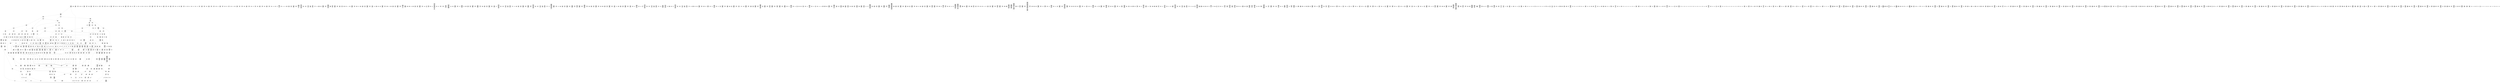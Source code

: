 /* Generated by GvGen v.1.0 (https://www.github.com/stricaud/gvgen) */

digraph G {
compound=true;
   node1 [label="[anywhere]"];
   node2 [label="# 0x0
PUSHX Data
PUSHX Data
MSTORE
PUSHX LogicData
CALLDATASIZE
LT
PUSHX Data
JUMPI
"];
   node3 [label="# 0xd
PUSHX Data
CALLDATALOAD
PUSHX BitData
SHR
PUSHX LogicData
GT
PUSHX Data
JUMPI
"];
   node4 [label="# 0x1e
PUSHX LogicData
GT
PUSHX Data
JUMPI
"];
   node5 [label="# 0x29
PUSHX LogicData
GT
PUSHX Data
JUMPI
"];
   node6 [label="# 0x34
PUSHX LogicData
GT
PUSHX Data
JUMPI
"];
   node7 [label="# 0x3f
PUSHX LogicData
EQ
PUSHX Data
JUMPI
"];
   node8 [label="# 0x4a
PUSHX LogicData
EQ
PUSHX Data
JUMPI
"];
   node9 [label="# 0x55
PUSHX LogicData
EQ
PUSHX Data
JUMPI
"];
   node10 [label="# 0x60
PUSHX LogicData
EQ
PUSHX Data
JUMPI
"];
   node11 [label="# 0x6b
PUSHX Data
JUMP
"];
   node12 [label="# 0x6f
JUMPDEST
PUSHX LogicData
EQ
PUSHX Data
JUMPI
"];
   node13 [label="# 0x7b
PUSHX LogicData
EQ
PUSHX Data
JUMPI
"];
   node14 [label="# 0x86
PUSHX LogicData
EQ
PUSHX Data
JUMPI
"];
   node15 [label="# 0x91
PUSHX Data
JUMP
"];
   node16 [label="# 0x95
JUMPDEST
PUSHX LogicData
EQ
PUSHX Data
JUMPI
"];
   node17 [label="# 0xa1
PUSHX LogicData
EQ
PUSHX Data
JUMPI
"];
   node18 [label="# 0xac
PUSHX LogicData
EQ
PUSHX Data
JUMPI
"];
   node19 [label="# 0xb7
PUSHX LogicData
EQ
PUSHX Data
JUMPI
"];
   node20 [label="# 0xc2
PUSHX LogicData
EQ
PUSHX Data
JUMPI
"];
   node21 [label="# 0xcd
PUSHX LogicData
EQ
PUSHX Data
JUMPI
"];
   node22 [label="# 0xd8
PUSHX Data
JUMP
"];
   node23 [label="# 0xdc
JUMPDEST
PUSHX LogicData
GT
PUSHX Data
JUMPI
"];
   node24 [label="# 0xe8
PUSHX LogicData
EQ
PUSHX Data
JUMPI
"];
   node25 [label="# 0xf3
PUSHX LogicData
EQ
PUSHX Data
JUMPI
"];
   node26 [label="# 0xfe
PUSHX LogicData
EQ
PUSHX Data
JUMPI
"];
   node27 [label="# 0x109
PUSHX LogicData
EQ
PUSHX Data
JUMPI
"];
   node28 [label="# 0x114
PUSHX LogicData
EQ
PUSHX Data
JUMPI
"];
   node29 [label="# 0x11f
PUSHX LogicData
EQ
PUSHX Data
JUMPI
"];
   node30 [label="# 0x12a
PUSHX Data
JUMP
"];
   node31 [label="# 0x12e
JUMPDEST
PUSHX LogicData
EQ
PUSHX Data
JUMPI
"];
   node32 [label="# 0x13a
PUSHX LogicData
EQ
PUSHX Data
JUMPI
"];
   node33 [label="# 0x145
PUSHX LogicData
EQ
PUSHX Data
JUMPI
"];
   node34 [label="# 0x150
PUSHX LogicData
EQ
PUSHX Data
JUMPI
"];
   node35 [label="# 0x15b
PUSHX LogicData
EQ
PUSHX Data
JUMPI
"];
   node36 [label="# 0x166
PUSHX LogicData
EQ
PUSHX Data
JUMPI
"];
   node37 [label="# 0x171
PUSHX Data
JUMP
"];
   node38 [label="# 0x175
JUMPDEST
PUSHX LogicData
GT
PUSHX Data
JUMPI
"];
   node39 [label="# 0x181
PUSHX LogicData
GT
PUSHX Data
JUMPI
"];
   node40 [label="# 0x18c
PUSHX LogicData
EQ
PUSHX Data
JUMPI
"];
   node41 [label="# 0x197
PUSHX LogicData
EQ
PUSHX Data
JUMPI
"];
   node42 [label="# 0x1a2
PUSHX LogicData
EQ
PUSHX Data
JUMPI
"];
   node43 [label="# 0x1ad
PUSHX LogicData
EQ
PUSHX Data
JUMPI
"];
   node44 [label="# 0x1b8
PUSHX LogicData
EQ
PUSHX Data
JUMPI
"];
   node45 [label="# 0x1c3
PUSHX LogicData
EQ
PUSHX Data
JUMPI
"];
   node46 [label="# 0x1ce
PUSHX Data
JUMP
"];
   node47 [label="# 0x1d2
JUMPDEST
PUSHX LogicData
EQ
PUSHX Data
JUMPI
"];
   node48 [label="# 0x1de
PUSHX LogicData
EQ
PUSHX Data
JUMPI
"];
   node49 [label="# 0x1e9
PUSHX LogicData
EQ
PUSHX Data
JUMPI
"];
   node50 [label="# 0x1f4
PUSHX LogicData
EQ
PUSHX Data
JUMPI
"];
   node51 [label="# 0x1ff
PUSHX LogicData
EQ
PUSHX Data
JUMPI
"];
   node52 [label="# 0x20a
PUSHX LogicData
EQ
PUSHX Data
JUMPI
"];
   node53 [label="# 0x215
PUSHX Data
JUMP
"];
   node54 [label="# 0x219
JUMPDEST
PUSHX LogicData
GT
PUSHX Data
JUMPI
"];
   node55 [label="# 0x225
PUSHX LogicData
EQ
PUSHX Data
JUMPI
"];
   node56 [label="# 0x230
PUSHX LogicData
EQ
PUSHX Data
JUMPI
"];
   node57 [label="# 0x23b
PUSHX LogicData
EQ
PUSHX Data
JUMPI
"];
   node58 [label="# 0x246
PUSHX LogicData
EQ
PUSHX Data
JUMPI
"];
   node59 [label="# 0x251
PUSHX LogicData
EQ
PUSHX Data
JUMPI
"];
   node60 [label="# 0x25c
PUSHX LogicData
EQ
PUSHX Data
JUMPI
"];
   node61 [label="# 0x267
PUSHX Data
JUMP
"];
   node62 [label="# 0x26b
JUMPDEST
PUSHX LogicData
EQ
PUSHX Data
JUMPI
"];
   node63 [label="# 0x277
PUSHX LogicData
EQ
PUSHX Data
JUMPI
"];
   node64 [label="# 0x282
PUSHX LogicData
EQ
PUSHX Data
JUMPI
"];
   node65 [label="# 0x28d
PUSHX LogicData
EQ
PUSHX Data
JUMPI
"];
   node66 [label="# 0x298
PUSHX LogicData
EQ
PUSHX Data
JUMPI
"];
   node67 [label="# 0x2a3
PUSHX LogicData
EQ
PUSHX Data
JUMPI
"];
   node68 [label="# 0x2ae
JUMPDEST
PUSHX Data
REVERT
"];
   node69 [label="# 0x2b3
JUMPDEST
CALLVALUE
ISZERO
PUSHX Data
JUMPI
"];
   node70 [label="# 0x2bb
PUSHX Data
REVERT
"];
   node71 [label="# 0x2bf
JUMPDEST
PUSHX Data
PUSHX ArithData
CALLDATASIZE
SUB
ADD
PUSHX Data
PUSHX Data
JUMP
"];
   node72 [label="# 0x2d5
JUMPDEST
PUSHX Data
JUMP
"];
   node73 [label="# 0x2da
JUMPDEST
PUSHX MemData
MLOAD
PUSHX Data
PUSHX Data
JUMP
"];
   node74 [label="# 0x2e7
JUMPDEST
PUSHX MemData
MLOAD
SUB
RETURN
"];
   node75 [label="# 0x2f0
JUMPDEST
CALLVALUE
ISZERO
PUSHX Data
JUMPI
"];
   node76 [label="# 0x2f8
PUSHX Data
REVERT
"];
   node77 [label="# 0x2fc
JUMPDEST
PUSHX Data
PUSHX ArithData
CALLDATASIZE
SUB
ADD
PUSHX Data
PUSHX Data
JUMP
"];
   node78 [label="# 0x312
JUMPDEST
PUSHX Data
JUMP
"];
   node79 [label="# 0x317
JUMPDEST
STOP
"];
   node80 [label="# 0x319
JUMPDEST
CALLVALUE
ISZERO
PUSHX Data
JUMPI
"];
   node81 [label="# 0x321
PUSHX Data
REVERT
"];
   node82 [label="# 0x325
JUMPDEST
PUSHX Data
PUSHX Data
JUMP
"];
   node83 [label="# 0x32e
JUMPDEST
PUSHX MemData
MLOAD
PUSHX Data
PUSHX Data
JUMP
"];
   node84 [label="# 0x33b
JUMPDEST
PUSHX MemData
MLOAD
SUB
RETURN
"];
   node85 [label="# 0x344
JUMPDEST
CALLVALUE
ISZERO
PUSHX Data
JUMPI
"];
   node86 [label="# 0x34c
PUSHX Data
REVERT
"];
   node87 [label="# 0x350
JUMPDEST
PUSHX Data
PUSHX ArithData
CALLDATASIZE
SUB
ADD
PUSHX Data
PUSHX Data
JUMP
"];
   node88 [label="# 0x366
JUMPDEST
PUSHX Data
JUMP
"];
   node89 [label="# 0x36b
JUMPDEST
PUSHX MemData
MLOAD
PUSHX Data
PUSHX Data
JUMP
"];
   node90 [label="# 0x378
JUMPDEST
PUSHX MemData
MLOAD
SUB
RETURN
"];
   node91 [label="# 0x381
JUMPDEST
CALLVALUE
ISZERO
PUSHX Data
JUMPI
"];
   node92 [label="# 0x389
PUSHX Data
REVERT
"];
   node93 [label="# 0x38d
JUMPDEST
PUSHX Data
PUSHX ArithData
CALLDATASIZE
SUB
ADD
PUSHX Data
PUSHX Data
JUMP
"];
   node94 [label="# 0x3a3
JUMPDEST
PUSHX Data
JUMP
"];
   node95 [label="# 0x3a8
JUMPDEST
STOP
"];
   node96 [label="# 0x3aa
JUMPDEST
CALLVALUE
ISZERO
PUSHX Data
JUMPI
"];
   node97 [label="# 0x3b2
PUSHX Data
REVERT
"];
   node98 [label="# 0x3b6
JUMPDEST
PUSHX Data
PUSHX Data
JUMP
"];
   node99 [label="# 0x3bf
JUMPDEST
PUSHX MemData
MLOAD
PUSHX Data
PUSHX Data
JUMP
"];
   node100 [label="# 0x3cc
JUMPDEST
PUSHX MemData
MLOAD
SUB
RETURN
"];
   node101 [label="# 0x3d5
JUMPDEST
CALLVALUE
ISZERO
PUSHX Data
JUMPI
"];
   node102 [label="# 0x3dd
PUSHX Data
REVERT
"];
   node103 [label="# 0x3e1
JUMPDEST
PUSHX Data
PUSHX Data
JUMP
"];
   node104 [label="# 0x3ea
JUMPDEST
PUSHX MemData
MLOAD
PUSHX Data
PUSHX Data
JUMP
"];
   node105 [label="# 0x3f7
JUMPDEST
PUSHX MemData
MLOAD
SUB
RETURN
"];
   node106 [label="# 0x400
JUMPDEST
CALLVALUE
ISZERO
PUSHX Data
JUMPI
"];
   node107 [label="# 0x408
PUSHX Data
REVERT
"];
   node108 [label="# 0x40c
JUMPDEST
PUSHX Data
PUSHX Data
JUMP
"];
   node109 [label="# 0x415
JUMPDEST
PUSHX MemData
MLOAD
PUSHX Data
PUSHX Data
JUMP
"];
   node110 [label="# 0x422
JUMPDEST
PUSHX MemData
MLOAD
SUB
RETURN
"];
   node111 [label="# 0x42b
JUMPDEST
CALLVALUE
ISZERO
PUSHX Data
JUMPI
"];
   node112 [label="# 0x433
PUSHX Data
REVERT
"];
   node113 [label="# 0x437
JUMPDEST
PUSHX Data
PUSHX ArithData
CALLDATASIZE
SUB
ADD
PUSHX Data
PUSHX Data
JUMP
"];
   node114 [label="# 0x44d
JUMPDEST
PUSHX Data
JUMP
"];
   node115 [label="# 0x452
JUMPDEST
STOP
"];
   node116 [label="# 0x454
JUMPDEST
CALLVALUE
ISZERO
PUSHX Data
JUMPI
"];
   node117 [label="# 0x45c
PUSHX Data
REVERT
"];
   node118 [label="# 0x460
JUMPDEST
PUSHX Data
PUSHX Data
JUMP
"];
   node119 [label="# 0x469
JUMPDEST
PUSHX MemData
MLOAD
PUSHX Data
PUSHX Data
JUMP
"];
   node120 [label="# 0x476
JUMPDEST
PUSHX MemData
MLOAD
SUB
RETURN
"];
   node121 [label="# 0x47f
JUMPDEST
CALLVALUE
ISZERO
PUSHX Data
JUMPI
"];
   node122 [label="# 0x487
PUSHX Data
REVERT
"];
   node123 [label="# 0x48b
JUMPDEST
PUSHX Data
PUSHX ArithData
CALLDATASIZE
SUB
ADD
PUSHX Data
PUSHX Data
JUMP
"];
   node124 [label="# 0x4a1
JUMPDEST
PUSHX Data
JUMP
"];
   node125 [label="# 0x4a6
JUMPDEST
STOP
"];
   node126 [label="# 0x4a8
JUMPDEST
CALLVALUE
ISZERO
PUSHX Data
JUMPI
"];
   node127 [label="# 0x4b0
PUSHX Data
REVERT
"];
   node128 [label="# 0x4b4
JUMPDEST
PUSHX Data
PUSHX ArithData
CALLDATASIZE
SUB
ADD
PUSHX Data
PUSHX Data
JUMP
"];
   node129 [label="# 0x4ca
JUMPDEST
PUSHX Data
JUMP
"];
   node130 [label="# 0x4cf
JUMPDEST
STOP
"];
   node131 [label="# 0x4d1
JUMPDEST
CALLVALUE
ISZERO
PUSHX Data
JUMPI
"];
   node132 [label="# 0x4d9
PUSHX Data
REVERT
"];
   node133 [label="# 0x4dd
JUMPDEST
PUSHX Data
PUSHX ArithData
CALLDATASIZE
SUB
ADD
PUSHX Data
PUSHX Data
JUMP
"];
   node134 [label="# 0x4f3
JUMPDEST
PUSHX Data
JUMP
"];
   node135 [label="# 0x4f8
JUMPDEST
PUSHX MemData
MLOAD
PUSHX Data
PUSHX Data
JUMP
"];
   node136 [label="# 0x506
JUMPDEST
PUSHX MemData
MLOAD
SUB
RETURN
"];
   node137 [label="# 0x50f
JUMPDEST
CALLVALUE
ISZERO
PUSHX Data
JUMPI
"];
   node138 [label="# 0x517
PUSHX Data
REVERT
"];
   node139 [label="# 0x51b
JUMPDEST
PUSHX Data
PUSHX ArithData
CALLDATASIZE
SUB
ADD
PUSHX Data
PUSHX Data
JUMP
"];
   node140 [label="# 0x531
JUMPDEST
PUSHX Data
JUMP
"];
   node141 [label="# 0x536
JUMPDEST
STOP
"];
   node142 [label="# 0x538
JUMPDEST
CALLVALUE
ISZERO
PUSHX Data
JUMPI
"];
   node143 [label="# 0x540
PUSHX Data
REVERT
"];
   node144 [label="# 0x544
JUMPDEST
PUSHX Data
PUSHX Data
JUMP
"];
   node145 [label="# 0x54d
JUMPDEST
PUSHX MemData
MLOAD
PUSHX Data
PUSHX Data
JUMP
"];
   node146 [label="# 0x55a
JUMPDEST
PUSHX MemData
MLOAD
SUB
RETURN
"];
   node147 [label="# 0x563
JUMPDEST
CALLVALUE
ISZERO
PUSHX Data
JUMPI
"];
   node148 [label="# 0x56b
PUSHX Data
REVERT
"];
   node149 [label="# 0x56f
JUMPDEST
PUSHX Data
PUSHX Data
JUMP
"];
   node150 [label="# 0x578
JUMPDEST
STOP
"];
   node151 [label="# 0x57a
JUMPDEST
CALLVALUE
ISZERO
PUSHX Data
JUMPI
"];
   node152 [label="# 0x582
PUSHX Data
REVERT
"];
   node153 [label="# 0x586
JUMPDEST
PUSHX Data
PUSHX ArithData
CALLDATASIZE
SUB
ADD
PUSHX Data
PUSHX Data
JUMP
"];
   node154 [label="# 0x59c
JUMPDEST
PUSHX Data
JUMP
"];
   node155 [label="# 0x5a1
JUMPDEST
STOP
"];
   node156 [label="# 0x5a3
JUMPDEST
CALLVALUE
ISZERO
PUSHX Data
JUMPI
"];
   node157 [label="# 0x5ab
PUSHX Data
REVERT
"];
   node158 [label="# 0x5af
JUMPDEST
PUSHX Data
PUSHX ArithData
CALLDATASIZE
SUB
ADD
PUSHX Data
PUSHX Data
JUMP
"];
   node159 [label="# 0x5c5
JUMPDEST
PUSHX Data
JUMP
"];
   node160 [label="# 0x5ca
JUMPDEST
STOP
"];
   node161 [label="# 0x5cc
JUMPDEST
CALLVALUE
ISZERO
PUSHX Data
JUMPI
"];
   node162 [label="# 0x5d4
PUSHX Data
REVERT
"];
   node163 [label="# 0x5d8
JUMPDEST
PUSHX Data
PUSHX ArithData
CALLDATASIZE
SUB
ADD
PUSHX Data
PUSHX Data
JUMP
"];
   node164 [label="# 0x5ee
JUMPDEST
PUSHX Data
JUMP
"];
   node165 [label="# 0x5f3
JUMPDEST
STOP
"];
   node166 [label="# 0x5f5
JUMPDEST
CALLVALUE
ISZERO
PUSHX Data
JUMPI
"];
   node167 [label="# 0x5fd
PUSHX Data
REVERT
"];
   node168 [label="# 0x601
JUMPDEST
PUSHX Data
PUSHX Data
JUMP
"];
   node169 [label="# 0x60a
JUMPDEST
PUSHX MemData
MLOAD
PUSHX Data
PUSHX Data
JUMP
"];
   node170 [label="# 0x617
JUMPDEST
PUSHX MemData
MLOAD
SUB
RETURN
"];
   node171 [label="# 0x620
JUMPDEST
CALLVALUE
ISZERO
PUSHX Data
JUMPI
"];
   node172 [label="# 0x628
PUSHX Data
REVERT
"];
   node173 [label="# 0x62c
JUMPDEST
PUSHX Data
PUSHX Data
JUMP
"];
   node174 [label="# 0x635
JUMPDEST
PUSHX MemData
MLOAD
PUSHX Data
PUSHX Data
JUMP
"];
   node175 [label="# 0x642
JUMPDEST
PUSHX MemData
MLOAD
SUB
RETURN
"];
   node176 [label="# 0x64b
JUMPDEST
CALLVALUE
ISZERO
PUSHX Data
JUMPI
"];
   node177 [label="# 0x653
PUSHX Data
REVERT
"];
   node178 [label="# 0x657
JUMPDEST
PUSHX Data
PUSHX Data
JUMP
"];
   node179 [label="# 0x660
JUMPDEST
PUSHX MemData
MLOAD
PUSHX Data
PUSHX Data
JUMP
"];
   node180 [label="# 0x66d
JUMPDEST
PUSHX MemData
MLOAD
SUB
RETURN
"];
   node181 [label="# 0x676
JUMPDEST
CALLVALUE
ISZERO
PUSHX Data
JUMPI
"];
   node182 [label="# 0x67e
PUSHX Data
REVERT
"];
   node183 [label="# 0x682
JUMPDEST
PUSHX Data
PUSHX ArithData
CALLDATASIZE
SUB
ADD
PUSHX Data
PUSHX Data
JUMP
"];
   node184 [label="# 0x698
JUMPDEST
PUSHX Data
JUMP
"];
   node185 [label="# 0x69d
JUMPDEST
STOP
"];
   node186 [label="# 0x69f
JUMPDEST
CALLVALUE
ISZERO
PUSHX Data
JUMPI
"];
   node187 [label="# 0x6a7
PUSHX Data
REVERT
"];
   node188 [label="# 0x6ab
JUMPDEST
PUSHX Data
PUSHX Data
JUMP
"];
   node189 [label="# 0x6b4
JUMPDEST
PUSHX MemData
MLOAD
PUSHX Data
PUSHX Data
JUMP
"];
   node190 [label="# 0x6c1
JUMPDEST
PUSHX MemData
MLOAD
SUB
RETURN
"];
   node191 [label="# 0x6ca
JUMPDEST
CALLVALUE
ISZERO
PUSHX Data
JUMPI
"];
   node192 [label="# 0x6d2
PUSHX Data
REVERT
"];
   node193 [label="# 0x6d6
JUMPDEST
PUSHX Data
PUSHX ArithData
CALLDATASIZE
SUB
ADD
PUSHX Data
PUSHX Data
JUMP
"];
   node194 [label="# 0x6ec
JUMPDEST
PUSHX Data
JUMP
"];
   node195 [label="# 0x6f1
JUMPDEST
PUSHX MemData
MLOAD
PUSHX Data
PUSHX Data
JUMP
"];
   node196 [label="# 0x6fe
JUMPDEST
PUSHX MemData
MLOAD
SUB
RETURN
"];
   node197 [label="# 0x707
JUMPDEST
CALLVALUE
ISZERO
PUSHX Data
JUMPI
"];
   node198 [label="# 0x70f
PUSHX Data
REVERT
"];
   node199 [label="# 0x713
JUMPDEST
PUSHX Data
PUSHX ArithData
CALLDATASIZE
SUB
ADD
PUSHX Data
PUSHX Data
JUMP
"];
   node200 [label="# 0x729
JUMPDEST
PUSHX Data
JUMP
"];
   node201 [label="# 0x72e
JUMPDEST
STOP
"];
   node202 [label="# 0x730
JUMPDEST
CALLVALUE
ISZERO
PUSHX Data
JUMPI
"];
   node203 [label="# 0x738
PUSHX Data
REVERT
"];
   node204 [label="# 0x73c
JUMPDEST
PUSHX Data
PUSHX ArithData
CALLDATASIZE
SUB
ADD
PUSHX Data
PUSHX Data
JUMP
"];
   node205 [label="# 0x752
JUMPDEST
PUSHX Data
JUMP
"];
   node206 [label="# 0x757
JUMPDEST
PUSHX MemData
MLOAD
PUSHX Data
PUSHX Data
JUMP
"];
   node207 [label="# 0x764
JUMPDEST
PUSHX MemData
MLOAD
SUB
RETURN
"];
   node208 [label="# 0x76d
JUMPDEST
CALLVALUE
ISZERO
PUSHX Data
JUMPI
"];
   node209 [label="# 0x775
PUSHX Data
REVERT
"];
   node210 [label="# 0x779
JUMPDEST
PUSHX Data
PUSHX Data
JUMP
"];
   node211 [label="# 0x782
JUMPDEST
STOP
"];
   node212 [label="# 0x784
JUMPDEST
CALLVALUE
ISZERO
PUSHX Data
JUMPI
"];
   node213 [label="# 0x78c
PUSHX Data
REVERT
"];
   node214 [label="# 0x790
JUMPDEST
PUSHX Data
PUSHX ArithData
CALLDATASIZE
SUB
ADD
PUSHX Data
PUSHX Data
JUMP
"];
   node215 [label="# 0x7a6
JUMPDEST
PUSHX Data
JUMP
"];
   node216 [label="# 0x7ab
JUMPDEST
STOP
"];
   node217 [label="# 0x7ad
JUMPDEST
CALLVALUE
ISZERO
PUSHX Data
JUMPI
"];
   node218 [label="# 0x7b5
PUSHX Data
REVERT
"];
   node219 [label="# 0x7b9
JUMPDEST
PUSHX Data
PUSHX ArithData
CALLDATASIZE
SUB
ADD
PUSHX Data
PUSHX Data
JUMP
"];
   node220 [label="# 0x7cf
JUMPDEST
PUSHX Data
JUMP
"];
   node221 [label="# 0x7d4
JUMPDEST
STOP
"];
   node222 [label="# 0x7d6
JUMPDEST
CALLVALUE
ISZERO
PUSHX Data
JUMPI
"];
   node223 [label="# 0x7de
PUSHX Data
REVERT
"];
   node224 [label="# 0x7e2
JUMPDEST
PUSHX Data
PUSHX ArithData
CALLDATASIZE
SUB
ADD
PUSHX Data
PUSHX Data
JUMP
"];
   node225 [label="# 0x7f8
JUMPDEST
PUSHX Data
JUMP
"];
   node226 [label="# 0x7fd
JUMPDEST
STOP
"];
   node227 [label="# 0x7ff
JUMPDEST
CALLVALUE
ISZERO
PUSHX Data
JUMPI
"];
   node228 [label="# 0x807
PUSHX Data
REVERT
"];
   node229 [label="# 0x80b
JUMPDEST
PUSHX Data
PUSHX Data
JUMP
"];
   node230 [label="# 0x814
JUMPDEST
PUSHX MemData
MLOAD
PUSHX Data
PUSHX Data
JUMP
"];
   node231 [label="# 0x821
JUMPDEST
PUSHX MemData
MLOAD
SUB
RETURN
"];
   node232 [label="# 0x82a
JUMPDEST
CALLVALUE
ISZERO
PUSHX Data
JUMPI
"];
   node233 [label="# 0x832
PUSHX Data
REVERT
"];
   node234 [label="# 0x836
JUMPDEST
PUSHX Data
PUSHX Data
JUMP
"];
   node235 [label="# 0x83f
JUMPDEST
PUSHX MemData
MLOAD
PUSHX Data
PUSHX Data
JUMP
"];
   node236 [label="# 0x84c
JUMPDEST
PUSHX MemData
MLOAD
SUB
RETURN
"];
   node237 [label="# 0x855
JUMPDEST
CALLVALUE
ISZERO
PUSHX Data
JUMPI
"];
   node238 [label="# 0x85d
PUSHX Data
REVERT
"];
   node239 [label="# 0x861
JUMPDEST
PUSHX Data
PUSHX ArithData
CALLDATASIZE
SUB
ADD
PUSHX Data
PUSHX Data
JUMP
"];
   node240 [label="# 0x877
JUMPDEST
PUSHX Data
JUMP
"];
   node241 [label="# 0x87c
JUMPDEST
PUSHX MemData
MLOAD
PUSHX Data
PUSHX Data
JUMP
"];
   node242 [label="# 0x889
JUMPDEST
PUSHX MemData
MLOAD
SUB
RETURN
"];
   node243 [label="# 0x892
JUMPDEST
CALLVALUE
ISZERO
PUSHX Data
JUMPI
"];
   node244 [label="# 0x89a
PUSHX Data
REVERT
"];
   node245 [label="# 0x89e
JUMPDEST
PUSHX Data
PUSHX Data
JUMP
"];
   node246 [label="# 0x8a7
JUMPDEST
PUSHX MemData
MLOAD
PUSHX Data
PUSHX Data
JUMP
"];
   node247 [label="# 0x8b4
JUMPDEST
PUSHX MemData
MLOAD
SUB
RETURN
"];
   node248 [label="# 0x8bd
JUMPDEST
CALLVALUE
ISZERO
PUSHX Data
JUMPI
"];
   node249 [label="# 0x8c5
PUSHX Data
REVERT
"];
   node250 [label="# 0x8c9
JUMPDEST
PUSHX Data
PUSHX ArithData
CALLDATASIZE
SUB
ADD
PUSHX Data
PUSHX Data
JUMP
"];
   node251 [label="# 0x8df
JUMPDEST
PUSHX Data
JUMP
"];
   node252 [label="# 0x8e4
JUMPDEST
STOP
"];
   node253 [label="# 0x8e6
JUMPDEST
CALLVALUE
ISZERO
PUSHX Data
JUMPI
"];
   node254 [label="# 0x8ee
PUSHX Data
REVERT
"];
   node255 [label="# 0x8f2
JUMPDEST
PUSHX Data
PUSHX Data
JUMP
"];
   node256 [label="# 0x8fb
JUMPDEST
PUSHX MemData
MLOAD
PUSHX Data
PUSHX Data
JUMP
"];
   node257 [label="# 0x908
JUMPDEST
PUSHX MemData
MLOAD
SUB
RETURN
"];
   node258 [label="# 0x911
JUMPDEST
CALLVALUE
ISZERO
PUSHX Data
JUMPI
"];
   node259 [label="# 0x919
PUSHX Data
REVERT
"];
   node260 [label="# 0x91d
JUMPDEST
PUSHX Data
PUSHX ArithData
CALLDATASIZE
SUB
ADD
PUSHX Data
PUSHX Data
JUMP
"];
   node261 [label="# 0x933
JUMPDEST
PUSHX Data
JUMP
"];
   node262 [label="# 0x938
JUMPDEST
STOP
"];
   node263 [label="# 0x93a
JUMPDEST
CALLVALUE
ISZERO
PUSHX Data
JUMPI
"];
   node264 [label="# 0x942
PUSHX Data
REVERT
"];
   node265 [label="# 0x946
JUMPDEST
PUSHX Data
PUSHX Data
JUMP
"];
   node266 [label="# 0x94f
JUMPDEST
PUSHX MemData
MLOAD
PUSHX Data
PUSHX Data
JUMP
"];
   node267 [label="# 0x95c
JUMPDEST
PUSHX MemData
MLOAD
SUB
RETURN
"];
   node268 [label="# 0x965
JUMPDEST
PUSHX Data
PUSHX ArithData
CALLDATASIZE
SUB
ADD
PUSHX Data
PUSHX Data
JUMP
"];
   node269 [label="# 0x97a
JUMPDEST
PUSHX Data
JUMP
"];
   node270 [label="# 0x97f
JUMPDEST
STOP
"];
   node271 [label="# 0x981
JUMPDEST
CALLVALUE
ISZERO
PUSHX Data
JUMPI
"];
   node272 [label="# 0x989
PUSHX Data
REVERT
"];
   node273 [label="# 0x98d
JUMPDEST
PUSHX Data
PUSHX ArithData
CALLDATASIZE
SUB
ADD
PUSHX Data
PUSHX Data
JUMP
"];
   node274 [label="# 0x9a3
JUMPDEST
PUSHX Data
JUMP
"];
   node275 [label="# 0x9a8
JUMPDEST
PUSHX MemData
MLOAD
PUSHX Data
PUSHX Data
JUMP
"];
   node276 [label="# 0x9b5
JUMPDEST
PUSHX MemData
MLOAD
SUB
RETURN
"];
   node277 [label="# 0x9be
JUMPDEST
CALLVALUE
ISZERO
PUSHX Data
JUMPI
"];
   node278 [label="# 0x9c6
PUSHX Data
REVERT
"];
   node279 [label="# 0x9ca
JUMPDEST
PUSHX Data
PUSHX Data
JUMP
"];
   node280 [label="# 0x9d3
JUMPDEST
PUSHX MemData
MLOAD
PUSHX Data
PUSHX Data
JUMP
"];
   node281 [label="# 0x9e0
JUMPDEST
PUSHX MemData
MLOAD
SUB
RETURN
"];
   node282 [label="# 0x9e9
JUMPDEST
CALLVALUE
ISZERO
PUSHX Data
JUMPI
"];
   node283 [label="# 0x9f1
PUSHX Data
REVERT
"];
   node284 [label="# 0x9f5
JUMPDEST
PUSHX Data
PUSHX ArithData
CALLDATASIZE
SUB
ADD
PUSHX Data
PUSHX Data
JUMP
"];
   node285 [label="# 0xa0b
JUMPDEST
PUSHX Data
JUMP
"];
   node286 [label="# 0xa10
JUMPDEST
PUSHX MemData
MLOAD
PUSHX Data
PUSHX Data
JUMP
"];
   node287 [label="# 0xa1d
JUMPDEST
PUSHX MemData
MLOAD
SUB
RETURN
"];
   node288 [label="# 0xa26
JUMPDEST
CALLVALUE
ISZERO
PUSHX Data
JUMPI
"];
   node289 [label="# 0xa2e
PUSHX Data
REVERT
"];
   node290 [label="# 0xa32
JUMPDEST
PUSHX Data
PUSHX ArithData
CALLDATASIZE
SUB
ADD
PUSHX Data
PUSHX Data
JUMP
"];
   node291 [label="# 0xa48
JUMPDEST
PUSHX Data
JUMP
"];
   node292 [label="# 0xa4d
JUMPDEST
STOP
"];
   node293 [label="# 0xa4f
JUMPDEST
CALLVALUE
ISZERO
PUSHX Data
JUMPI
"];
   node294 [label="# 0xa57
PUSHX Data
REVERT
"];
   node295 [label="# 0xa5b
JUMPDEST
PUSHX Data
PUSHX Data
JUMP
"];
   node296 [label="# 0xa64
JUMPDEST
PUSHX MemData
MLOAD
PUSHX Data
PUSHX Data
JUMP
"];
   node297 [label="# 0xa71
JUMPDEST
PUSHX MemData
MLOAD
SUB
RETURN
"];
   node298 [label="# 0xa7a
JUMPDEST
CALLVALUE
ISZERO
PUSHX Data
JUMPI
"];
   node299 [label="# 0xa82
PUSHX Data
REVERT
"];
   node300 [label="# 0xa86
JUMPDEST
PUSHX Data
PUSHX ArithData
CALLDATASIZE
SUB
ADD
PUSHX Data
PUSHX Data
JUMP
"];
   node301 [label="# 0xa9c
JUMPDEST
PUSHX Data
JUMP
"];
   node302 [label="# 0xaa1
JUMPDEST
PUSHX MemData
MLOAD
PUSHX Data
PUSHX Data
JUMP
"];
   node303 [label="# 0xaae
JUMPDEST
PUSHX MemData
MLOAD
SUB
RETURN
"];
   node304 [label="# 0xab7
JUMPDEST
CALLVALUE
ISZERO
PUSHX Data
JUMPI
"];
   node305 [label="# 0xabf
PUSHX Data
REVERT
"];
   node306 [label="# 0xac3
JUMPDEST
PUSHX Data
PUSHX ArithData
CALLDATASIZE
SUB
ADD
PUSHX Data
PUSHX Data
JUMP
"];
   node307 [label="# 0xad9
JUMPDEST
PUSHX Data
JUMP
"];
   node308 [label="# 0xade
JUMPDEST
PUSHX MemData
MLOAD
PUSHX Data
PUSHX Data
JUMP
"];
   node309 [label="# 0xaeb
JUMPDEST
PUSHX MemData
MLOAD
SUB
RETURN
"];
   node310 [label="# 0xaf4
JUMPDEST
CALLVALUE
ISZERO
PUSHX Data
JUMPI
"];
   node311 [label="# 0xafc
PUSHX Data
REVERT
"];
   node312 [label="# 0xb00
JUMPDEST
PUSHX Data
PUSHX ArithData
CALLDATASIZE
SUB
ADD
PUSHX Data
PUSHX Data
JUMP
"];
   node313 [label="# 0xb16
JUMPDEST
PUSHX Data
JUMP
"];
   node314 [label="# 0xb1b
JUMPDEST
STOP
"];
   node315 [label="# 0xb1d
JUMPDEST
CALLVALUE
ISZERO
PUSHX Data
JUMPI
"];
   node316 [label="# 0xb25
PUSHX Data
REVERT
"];
   node317 [label="# 0xb29
JUMPDEST
PUSHX Data
PUSHX ArithData
CALLDATASIZE
SUB
ADD
PUSHX Data
PUSHX Data
JUMP
"];
   node318 [label="# 0xb3f
JUMPDEST
PUSHX Data
JUMP
"];
   node319 [label="# 0xb44
JUMPDEST
STOP
"];
   node320 [label="# 0xb46
JUMPDEST
PUSHX Data
PUSHX BitData
PUSHX BitData
NOT
AND
PUSHX BitData
NOT
AND
EQ
PUSHX Data
JUMPI
"];
   node321 [label="# 0xbaf
PUSHX Data
PUSHX Data
JUMP
"];
   node322 [label="# 0xbb8
JUMPDEST
"];
   node323 [label="# 0xbb9
JUMPDEST
JUMP
"];
   node324 [label="# 0xbc0
JUMPDEST
PUSHX Data
PUSHX Data
JUMP
"];
   node325 [label="# 0xbc8
JUMPDEST
PUSHX BitData
AND
PUSHX Data
PUSHX Data
JUMP
"];
   node326 [label="# 0xbe6
JUMPDEST
PUSHX BitData
AND
EQ
PUSHX Data
JUMPI
"];
   node327 [label="# 0xc02
PUSHX MemData
MLOAD
PUSHX Data
MSTORE
PUSHX ArithData
ADD
PUSHX Data
PUSHX Data
JUMP
"];
   node328 [label="# 0xc33
JUMPDEST
PUSHX MemData
MLOAD
SUB
REVERT
"];
   node329 [label="# 0xc3c
JUMPDEST
PUSHX StorData
PUSHX ArithData
PUSHX ArithData
EXP
SLOAD
PUSHX ArithData
MUL
NOT
AND
PUSHX BitData
AND
MUL
OR
SSTORE
JUMP
"];
   node330 [label="# 0xc80
JUMPDEST
PUSHX Data
PUSHX StorData
SLOAD
PUSHX Data
PUSHX Data
JUMP
"];
   node331 [label="# 0xc8f
JUMPDEST
PUSHX ArithData
ADD
PUSHX ArithData
DIV
MUL
PUSHX ArithData
ADD
PUSHX MemData
MLOAD
ADD
PUSHX Data
MSTORE
MSTORE
PUSHX ArithData
ADD
SLOAD
PUSHX Data
PUSHX Data
JUMP
"];
   node332 [label="# 0xcbb
JUMPDEST
ISZERO
PUSHX Data
JUMPI
"];
   node333 [label="# 0xcc2
PUSHX LogicData
LT
PUSHX Data
JUMPI
"];
   node334 [label="# 0xcca
PUSHX ArithData
SLOAD
DIV
MUL
MSTORE
PUSHX ArithData
ADD
PUSHX Data
JUMP
"];
   node335 [label="# 0xcdd
JUMPDEST
ADD
PUSHX Data
MSTORE
PUSHX Data
PUSHX Data
SHA3
"];
   node336 [label="# 0xceb
JUMPDEST
SLOAD
MSTORE
PUSHX ArithData
ADD
PUSHX ArithData
ADD
GT
PUSHX Data
JUMPI
"];
   node337 [label="# 0xcff
SUB
PUSHX BitData
AND
ADD
"];
   node338 [label="# 0xd08
JUMPDEST
JUMP
"];
   node339 [label="# 0xd12
JUMPDEST
PUSHX Data
PUSHX Data
PUSHX Data
JUMP
"];
   node340 [label="# 0xd1d
JUMPDEST
PUSHX Data
JUMPI
"];
   node341 [label="# 0xd22
PUSHX MemData
MLOAD
PUSHX Data
MSTORE
PUSHX ArithData
ADD
PUSHX Data
PUSHX Data
JUMP
"];
   node342 [label="# 0xd53
JUMPDEST
PUSHX MemData
MLOAD
SUB
REVERT
"];
   node343 [label="# 0xd5c
JUMPDEST
PUSHX Data
PUSHX ArithData
MSTORE
PUSHX ArithData
ADD
MSTORE
PUSHX ArithData
ADD
PUSHX Data
SHA3
PUSHX ArithData
SLOAD
PUSHX ArithData
EXP
DIV
PUSHX BitData
AND
JUMP
"];
   node344 [label="# 0xd97
JUMPDEST
PUSHX Data
PUSHX Data
PUSHX Data
JUMP
"];
   node345 [label="# 0xda2
JUMPDEST
PUSHX BitData
AND
PUSHX BitData
AND
EQ
ISZERO
PUSHX Data
JUMPI
"];
   node346 [label="# 0xdd9
PUSHX MemData
MLOAD
PUSHX Data
MSTORE
PUSHX ArithData
ADD
PUSHX Data
PUSHX Data
JUMP
"];
   node347 [label="# 0xe0a
JUMPDEST
PUSHX MemData
MLOAD
SUB
REVERT
"];
   node348 [label="# 0xe13
JUMPDEST
PUSHX BitData
AND
PUSHX Data
PUSHX Data
JUMP
"];
   node349 [label="# 0xe32
JUMPDEST
PUSHX BitData
AND
EQ
PUSHX Data
JUMPI
"];
   node350 [label="# 0xe4f
PUSHX Data
PUSHX Data
PUSHX Data
JUMP
"];
   node351 [label="# 0xe5b
JUMPDEST
PUSHX Data
JUMP
"];
   node352 [label="# 0xe60
JUMPDEST
"];
   node353 [label="# 0xe61
JUMPDEST
PUSHX Data
JUMPI
"];
   node354 [label="# 0xe66
PUSHX MemData
MLOAD
PUSHX Data
MSTORE
PUSHX ArithData
ADD
PUSHX Data
PUSHX Data
JUMP
"];
   node355 [label="# 0xe97
JUMPDEST
PUSHX MemData
MLOAD
SUB
REVERT
"];
   node356 [label="# 0xea0
JUMPDEST
PUSHX Data
PUSHX Data
JUMP
"];
   node357 [label="# 0xeaa
JUMPDEST
JUMP
"];
   node358 [label="# 0xeaf
JUMPDEST
PUSHX Data
JUMP
"];
   node359 [label="# 0xeb4
JUMPDEST
PUSHX Data
JUMP
"];
   node360 [label="# 0xecc
JUMPDEST
PUSHX StorData
SLOAD
JUMP
"];
   node361 [label="# 0xed2
JUMPDEST
PUSHX Data
PUSHX Data
JUMP
"];
   node362 [label="# 0xeda
JUMPDEST
PUSHX BitData
AND
PUSHX Data
PUSHX Data
JUMP
"];
   node363 [label="# 0xef8
JUMPDEST
PUSHX BitData
AND
EQ
PUSHX Data
JUMPI
"];
   node364 [label="# 0xf14
PUSHX MemData
MLOAD
PUSHX Data
MSTORE
PUSHX ArithData
ADD
PUSHX Data
PUSHX Data
JUMP
"];
   node365 [label="# 0xf45
JUMPDEST
PUSHX MemData
MLOAD
SUB
REVERT
"];
   node366 [label="# 0xf4e
JUMPDEST
PUSHX Data
MLOAD
PUSHX ArithData
ADD
PUSHX Data
PUSHX Data
JUMP
"];
   node367 [label="# 0xf64
JUMPDEST
JUMP
"];
   node368 [label="# 0xf68
JUMPDEST
PUSHX Data
PUSHX Data
PUSHX Data
PUSHX Data
JUMP
"];
   node369 [label="# 0xf74
JUMPDEST
JUMP
"];
   node370 [label="# 0xf79
JUMPDEST
PUSHX Data
PUSHX Data
PUSHX Data
JUMP
"];
   node371 [label="# 0xf84
JUMPDEST
PUSHX Data
JUMP
"];
   node372 [label="# 0xf8a
JUMPDEST
PUSHX Data
JUMPI
"];
   node373 [label="# 0xf8f
PUSHX MemData
MLOAD
PUSHX Data
MSTORE
PUSHX ArithData
ADD
PUSHX Data
PUSHX Data
JUMP
"];
   node374 [label="# 0xfc0
JUMPDEST
PUSHX MemData
MLOAD
SUB
REVERT
"];
   node375 [label="# 0xfc9
JUMPDEST
PUSHX Data
PUSHX Data
JUMP
"];
   node376 [label="# 0xfd4
JUMPDEST
JUMP
"];
   node377 [label="# 0xfd9
JUMPDEST
PUSHX Data
PUSHX Data
JUMP
"];
   node378 [label="# 0xfe1
JUMPDEST
PUSHX BitData
AND
PUSHX Data
PUSHX Data
JUMP
"];
   node379 [label="# 0xfff
JUMPDEST
PUSHX BitData
AND
EQ
PUSHX Data
JUMPI
"];
   node380 [label="# 0x101b
PUSHX MemData
MLOAD
PUSHX Data
MSTORE
PUSHX ArithData
ADD
PUSHX Data
PUSHX Data
JUMP
"];
   node381 [label="# 0x104c
JUMPDEST
PUSHX MemData
MLOAD
SUB
REVERT
"];
   node382 [label="# 0x1055
JUMPDEST
PUSHX StorData
PUSHX ArithData
PUSHX ArithData
EXP
SLOAD
PUSHX ArithData
MUL
NOT
AND
ISZERO
ISZERO
MUL
OR
SSTORE
JUMP
"];
   node383 [label="# 0x1072
JUMPDEST
PUSHX Data
PUSHX Data
PUSHX Data
PUSHX StorData
SLOAD
PUSHX Data
PUSHX Data
JUMP
"];
   node384 [label="# 0x1088
JUMPDEST
PUSHX Data
PUSHX Data
JUMP
"];
   node385 [label="# 0x1092
JUMPDEST
PUSHX Data
PUSHX Data
JUMP
"];
   node386 [label="# 0x109c
JUMPDEST
JUMP
"];
   node387 [label="# 0x10a9
JUMPDEST
PUSHX Data
PUSHX Data
JUMP
"];
   node388 [label="# 0x10b1
JUMPDEST
PUSHX BitData
AND
PUSHX Data
PUSHX Data
JUMP
"];
   node389 [label="# 0x10cf
JUMPDEST
PUSHX BitData
AND
EQ
PUSHX Data
JUMPI
"];
   node390 [label="# 0x10eb
PUSHX MemData
MLOAD
PUSHX Data
MSTORE
PUSHX ArithData
ADD
PUSHX Data
PUSHX Data
JUMP
"];
   node391 [label="# 0x111c
JUMPDEST
PUSHX MemData
MLOAD
SUB
REVERT
"];
   node392 [label="# 0x1125
JUMPDEST
PUSHX Data
"];
   node393 [label="# 0x1128
JUMPDEST
MLOAD
LT
ISZERO
PUSHX Data
JUMPI
"];
   node394 [label="# 0x1132
PUSHX Data
PUSHX Data
PUSHX Data
MLOAD
LT
PUSHX Data
JUMPI
"];
   node395 [label="# 0x1142
PUSHX Data
PUSHX Data
JUMP
"];
   node396 [label="# 0x1149
JUMPDEST
"];
   node397 [label="# 0x114a
JUMPDEST
PUSHX ArithData
MUL
PUSHX ArithData
ADD
ADD
MLOAD
PUSHX BitData
AND
PUSHX BitData
AND
MSTORE
PUSHX ArithData
ADD
MSTORE
PUSHX ArithData
ADD
PUSHX Data
SHA3
PUSHX ArithData
PUSHX ArithData
EXP
SLOAD
PUSHX ArithData
MUL
NOT
AND
ISZERO
ISZERO
MUL
OR
SSTORE
PUSHX Data
PUSHX Data
JUMP
"];
   node398 [label="# 0x11ae
JUMPDEST
PUSHX Data
JUMP
"];
   node399 [label="# 0x11b6
JUMPDEST
JUMP
"];
   node400 [label="# 0x11ba
JUMPDEST
PUSHX StorData
SLOAD
JUMP
"];
   node401 [label="# 0x11c0
JUMPDEST
PUSHX Data
PUSHX Data
JUMP
"];
   node402 [label="# 0x11c8
JUMPDEST
PUSHX BitData
AND
PUSHX Data
PUSHX Data
JUMP
"];
   node403 [label="# 0x11e6
JUMPDEST
PUSHX BitData
AND
EQ
PUSHX Data
JUMPI
"];
   node404 [label="# 0x1202
PUSHX MemData
MLOAD
PUSHX Data
MSTORE
PUSHX ArithData
ADD
PUSHX Data
PUSHX Data
JUMP
"];
   node405 [label="# 0x1233
JUMPDEST
PUSHX MemData
MLOAD
SUB
REVERT
"];
   node406 [label="# 0x123c
JUMPDEST
PUSHX LogicData
SELFBALANCE
EQ
ISZERO
PUSHX Data
JUMPI
"];
   node407 [label="# 0x1246
PUSHX MemData
MLOAD
PUSHX Data
MSTORE
PUSHX ArithData
ADD
PUSHX Data
PUSHX Data
JUMP
"];
   node408 [label="# 0x1277
JUMPDEST
PUSHX MemData
MLOAD
SUB
REVERT
"];
   node409 [label="# 0x1280
JUMPDEST
PUSHX Data
PUSHX BitData
PUSHX BitData
AND
SELFBALANCE
PUSHX MemData
MLOAD
PUSHX Data
PUSHX Data
JUMP
"];
   node410 [label="# 0x12ba
JUMPDEST
PUSHX Data
PUSHX MemData
MLOAD
SUB
GAS
CALL
RETURNDATASIZE
PUSHX LogicData
EQ
PUSHX Data
JUMPI
"];
   node411 [label="# 0x12d6
PUSHX MemData
MLOAD
PUSHX BitData
NOT
PUSHX ArithData
RETURNDATASIZE
ADD
AND
ADD
PUSHX Data
MSTORE
RETURNDATASIZE
MSTORE
RETURNDATASIZE
PUSHX Data
PUSHX ArithData
ADD
RETURNDATACOPY
PUSHX Data
JUMP
"];
   node412 [label="# 0x12f7
JUMPDEST
PUSHX Data
"];
   node413 [label="# 0x12fc
JUMPDEST
PUSHX Data
JUMPI
"];
   node414 [label="# 0x1306
PUSHX MemData
MLOAD
PUSHX Data
MSTORE
PUSHX ArithData
ADD
PUSHX Data
PUSHX Data
JUMP
"];
   node415 [label="# 0x1337
JUMPDEST
PUSHX MemData
MLOAD
SUB
REVERT
"];
   node416 [label="# 0x1340
JUMPDEST
JUMP
"];
   node417 [label="# 0x1343
JUMPDEST
PUSHX Data
PUSHX MemData
MLOAD
PUSHX ArithData
ADD
PUSHX Data
MSTORE
PUSHX Data
MSTORE
PUSHX Data
JUMP
"];
   node418 [label="# 0x135e
JUMPDEST
JUMP
"];
   node419 [label="# 0x1363
JUMPDEST
PUSHX Data
PUSHX Data
JUMP
"];
   node420 [label="# 0x136b
JUMPDEST
PUSHX BitData
AND
PUSHX Data
PUSHX Data
JUMP
"];
   node421 [label="# 0x1389
JUMPDEST
PUSHX BitData
AND
EQ
PUSHX Data
JUMPI
"];
   node422 [label="# 0x13a5
PUSHX MemData
MLOAD
PUSHX Data
MSTORE
PUSHX ArithData
ADD
PUSHX Data
PUSHX Data
JUMP
"];
   node423 [label="# 0x13d6
JUMPDEST
PUSHX MemData
MLOAD
SUB
REVERT
"];
   node424 [label="# 0x13df
JUMPDEST
PUSHX Data
SSTORE
PUSHX Data
PUSHX StorData
SLOAD
PUSHX MemData
MLOAD
PUSHX Data
PUSHX Data
JUMP
"];
   node425 [label="# 0x1417
JUMPDEST
PUSHX MemData
MLOAD
SUB
LOGX
JUMP
"];
   node426 [label="# 0x1422
JUMPDEST
PUSHX Data
PUSHX Data
JUMP
"];
   node427 [label="# 0x142a
JUMPDEST
PUSHX BitData
AND
PUSHX Data
PUSHX Data
JUMP
"];
   node428 [label="# 0x1448
JUMPDEST
PUSHX BitData
AND
EQ
PUSHX Data
JUMPI
"];
   node429 [label="# 0x1464
PUSHX MemData
MLOAD
PUSHX Data
MSTORE
PUSHX ArithData
ADD
PUSHX Data
PUSHX Data
JUMP
"];
   node430 [label="# 0x1495
JUMPDEST
PUSHX MemData
MLOAD
SUB
REVERT
"];
   node431 [label="# 0x149e
JUMPDEST
PUSHX Data
MLOAD
PUSHX ArithData
ADD
PUSHX Data
PUSHX Data
JUMP
"];
   node432 [label="# 0x14b4
JUMPDEST
JUMP
"];
   node433 [label="# 0x14b8
JUMPDEST
PUSHX StorData
PUSHX ArithData
SLOAD
PUSHX ArithData
EXP
DIV
PUSHX BitData
AND
JUMP
"];
   node434 [label="# 0x14cb
JUMPDEST
PUSHX StorData
SLOAD
PUSHX Data
PUSHX Data
JUMP
"];
   node435 [label="# 0x14d8
JUMPDEST
PUSHX ArithData
ADD
PUSHX ArithData
DIV
MUL
PUSHX ArithData
ADD
PUSHX MemData
MLOAD
ADD
PUSHX Data
MSTORE
MSTORE
PUSHX ArithData
ADD
SLOAD
PUSHX Data
PUSHX Data
JUMP
"];
   node436 [label="# 0x1504
JUMPDEST
ISZERO
PUSHX Data
JUMPI
"];
   node437 [label="# 0x150b
PUSHX LogicData
LT
PUSHX Data
JUMPI
"];
   node438 [label="# 0x1513
PUSHX ArithData
SLOAD
DIV
MUL
MSTORE
PUSHX ArithData
ADD
PUSHX Data
JUMP
"];
   node439 [label="# 0x1526
JUMPDEST
ADD
PUSHX Data
MSTORE
PUSHX Data
PUSHX Data
SHA3
"];
   node440 [label="# 0x1534
JUMPDEST
SLOAD
MSTORE
PUSHX ArithData
ADD
PUSHX ArithData
ADD
GT
PUSHX Data
JUMPI
"];
   node441 [label="# 0x1548
SUB
PUSHX BitData
AND
ADD
"];
   node442 [label="# 0x1551
JUMPDEST
JUMP
"];
   node443 [label="# 0x1559
JUMPDEST
PUSHX StorData
PUSHX ArithData
SLOAD
PUSHX ArithData
EXP
DIV
PUSHX BitData
AND
JUMP
"];
   node444 [label="# 0x157f
JUMPDEST
PUSHX Data
PUSHX Data
JUMP
"];
   node445 [label="# 0x1587
JUMPDEST
PUSHX BitData
AND
PUSHX Data
PUSHX Data
JUMP
"];
   node446 [label="# 0x15a5
JUMPDEST
PUSHX BitData
AND
EQ
PUSHX Data
JUMPI
"];
   node447 [label="# 0x15c1
PUSHX MemData
MLOAD
PUSHX Data
MSTORE
PUSHX ArithData
ADD
PUSHX Data
PUSHX Data
JUMP
"];
   node448 [label="# 0x15f2
JUMPDEST
PUSHX MemData
MLOAD
SUB
REVERT
"];
   node449 [label="# 0x15fb
JUMPDEST
PUSHX Data
SSTORE
PUSHX Data
PUSHX StorData
SLOAD
PUSHX MemData
MLOAD
PUSHX Data
PUSHX Data
JUMP
"];
   node450 [label="# 0x1633
JUMPDEST
PUSHX MemData
MLOAD
SUB
LOGX
JUMP
"];
   node451 [label="# 0x163e
JUMPDEST
PUSHX StorData
SLOAD
PUSHX Data
PUSHX Data
JUMP
"];
   node452 [label="# 0x164b
JUMPDEST
PUSHX ArithData
ADD
PUSHX ArithData
DIV
MUL
PUSHX ArithData
ADD
PUSHX MemData
MLOAD
ADD
PUSHX Data
MSTORE
MSTORE
PUSHX ArithData
ADD
SLOAD
PUSHX Data
PUSHX Data
JUMP
"];
   node453 [label="# 0x1677
JUMPDEST
ISZERO
PUSHX Data
JUMPI
"];
   node454 [label="# 0x167e
PUSHX LogicData
LT
PUSHX Data
JUMPI
"];
   node455 [label="# 0x1686
PUSHX ArithData
SLOAD
DIV
MUL
MSTORE
PUSHX ArithData
ADD
PUSHX Data
JUMP
"];
   node456 [label="# 0x1699
JUMPDEST
ADD
PUSHX Data
MSTORE
PUSHX Data
PUSHX Data
SHA3
"];
   node457 [label="# 0x16a7
JUMPDEST
SLOAD
MSTORE
PUSHX ArithData
ADD
PUSHX ArithData
ADD
GT
PUSHX Data
JUMPI
"];
   node458 [label="# 0x16bb
SUB
PUSHX BitData
AND
ADD
"];
   node459 [label="# 0x16c4
JUMPDEST
JUMP
"];
   node460 [label="# 0x16cc
JUMPDEST
PUSHX Data
PUSHX Data
PUSHX ArithData
MSTORE
PUSHX ArithData
ADD
MSTORE
PUSHX ArithData
ADD
PUSHX Data
SHA3
PUSHX ArithData
SLOAD
PUSHX ArithData
EXP
DIV
PUSHX BitData
AND
PUSHX BitData
PUSHX BitData
AND
PUSHX BitData
AND
EQ
ISZERO
PUSHX Data
JUMPI
"];
   node461 [label="# 0x173b
PUSHX MemData
MLOAD
PUSHX Data
MSTORE
PUSHX ArithData
ADD
PUSHX Data
PUSHX Data
JUMP
"];
   node462 [label="# 0x176c
JUMPDEST
PUSHX MemData
MLOAD
SUB
REVERT
"];
   node463 [label="# 0x1775
JUMPDEST
JUMP
"];
   node464 [label="# 0x177e
JUMPDEST
PUSHX Data
PUSHX Data
JUMP
"];
   node465 [label="# 0x1786
JUMPDEST
PUSHX BitData
AND
PUSHX Data
PUSHX Data
JUMP
"];
   node466 [label="# 0x17a4
JUMPDEST
PUSHX BitData
AND
EQ
PUSHX Data
JUMPI
"];
   node467 [label="# 0x17c0
PUSHX MemData
MLOAD
PUSHX Data
MSTORE
PUSHX ArithData
ADD
PUSHX Data
PUSHX Data
JUMP
"];
   node468 [label="# 0x17f1
JUMPDEST
PUSHX MemData
MLOAD
SUB
REVERT
"];
   node469 [label="# 0x17fa
JUMPDEST
PUSHX Data
SSTORE
PUSHX Data
PUSHX StorData
SLOAD
PUSHX MemData
MLOAD
PUSHX Data
PUSHX Data
JUMP
"];
   node470 [label="# 0x1832
JUMPDEST
PUSHX MemData
MLOAD
SUB
LOGX
JUMP
"];
   node471 [label="# 0x183d
JUMPDEST
PUSHX BitData
PUSHX BitData
AND
PUSHX BitData
AND
EQ
ISZERO
PUSHX Data
JUMPI
"];
   node472 [label="# 0x1874
PUSHX MemData
MLOAD
PUSHX Data
MSTORE
PUSHX ArithData
ADD
PUSHX Data
PUSHX Data
JUMP
"];
   node473 [label="# 0x18a5
JUMPDEST
PUSHX MemData
MLOAD
SUB
REVERT
"];
   node474 [label="# 0x18ae
JUMPDEST
PUSHX Data
PUSHX ArithData
PUSHX BitData
AND
PUSHX BitData
AND
MSTORE
PUSHX ArithData
ADD
MSTORE
PUSHX ArithData
ADD
PUSHX Data
SHA3
SLOAD
JUMP
"];
   node475 [label="# 0x18f5
JUMPDEST
PUSHX Data
PUSHX Data
JUMP
"];
   node476 [label="# 0x18fd
JUMPDEST
PUSHX BitData
AND
PUSHX Data
PUSHX Data
JUMP
"];
   node477 [label="# 0x191b
JUMPDEST
PUSHX BitData
AND
EQ
PUSHX Data
JUMPI
"];
   node478 [label="# 0x1937
PUSHX MemData
MLOAD
PUSHX Data
MSTORE
PUSHX ArithData
ADD
PUSHX Data
PUSHX Data
JUMP
"];
   node479 [label="# 0x1968
JUMPDEST
PUSHX MemData
MLOAD
SUB
REVERT
"];
   node480 [label="# 0x1971
JUMPDEST
PUSHX Data
PUSHX Data
PUSHX Data
JUMP
"];
   node481 [label="# 0x197b
JUMPDEST
JUMP
"];
   node482 [label="# 0x197d
JUMPDEST
PUSHX Data
PUSHX Data
JUMP
"];
   node483 [label="# 0x1985
JUMPDEST
PUSHX BitData
AND
PUSHX Data
PUSHX Data
JUMP
"];
   node484 [label="# 0x19a3
JUMPDEST
PUSHX BitData
AND
EQ
PUSHX Data
JUMPI
"];
   node485 [label="# 0x19bf
PUSHX MemData
MLOAD
PUSHX Data
MSTORE
PUSHX ArithData
ADD
PUSHX Data
PUSHX Data
JUMP
"];
   node486 [label="# 0x19f0
JUMPDEST
PUSHX MemData
MLOAD
SUB
REVERT
"];
   node487 [label="# 0x19f9
JUMPDEST
PUSHX Data
SSTORE
JUMP
"];
   node488 [label="# 0x1a03
JUMPDEST
PUSHX Data
PUSHX Data
JUMP
"];
   node489 [label="# 0x1a0b
JUMPDEST
PUSHX BitData
AND
PUSHX Data
PUSHX Data
JUMP
"];
   node490 [label="# 0x1a29
JUMPDEST
PUSHX BitData
AND
EQ
PUSHX Data
JUMPI
"];
   node491 [label="# 0x1a45
PUSHX MemData
MLOAD
PUSHX Data
MSTORE
PUSHX ArithData
ADD
PUSHX Data
PUSHX Data
JUMP
"];
   node492 [label="# 0x1a76
JUMPDEST
PUSHX MemData
MLOAD
SUB
REVERT
"];
   node493 [label="# 0x1a7f
JUMPDEST
PUSHX Data
MLOAD
PUSHX ArithData
ADD
PUSHX Data
PUSHX Data
JUMP
"];
   node494 [label="# 0x1a95
JUMPDEST
JUMP
"];
   node495 [label="# 0x1a99
JUMPDEST
PUSHX Data
PUSHX Data
JUMP
"];
   node496 [label="# 0x1aa1
JUMPDEST
PUSHX BitData
AND
PUSHX Data
PUSHX Data
JUMP
"];
   node497 [label="# 0x1abf
JUMPDEST
PUSHX BitData
AND
EQ
PUSHX Data
JUMPI
"];
   node498 [label="# 0x1adb
PUSHX MemData
MLOAD
PUSHX Data
MSTORE
PUSHX ArithData
ADD
PUSHX Data
PUSHX Data
JUMP
"];
   node499 [label="# 0x1b0c
JUMPDEST
PUSHX MemData
MLOAD
SUB
REVERT
"];
   node500 [label="# 0x1b15
JUMPDEST
PUSHX BitData
AND
PUSHX LogicData
GT
ISZERO
PUSHX Data
JUMPI
"];
   node501 [label="# 0x1b23
PUSHX Data
PUSHX Data
JUMP
"];
   node502 [label="# 0x1b2a
JUMPDEST
"];
   node503 [label="# 0x1b2b
JUMPDEST
PUSHX StorData
PUSHX ArithData
PUSHX ArithData
EXP
SLOAD
PUSHX ArithData
MUL
NOT
AND
PUSHX LogicData
GT
ISZERO
PUSHX Data
JUMPI
"];
   node504 [label="# 0x1b47
PUSHX Data
PUSHX Data
JUMP
"];
   node505 [label="# 0x1b4e
JUMPDEST
"];
   node506 [label="# 0x1b4f
JUMPDEST
MUL
OR
SSTORE
JUMP
"];
   node507 [label="# 0x1b57
JUMPDEST
PUSHX Data
PUSHX StorData
PUSHX ArithData
SLOAD
PUSHX ArithData
EXP
DIV
PUSHX BitData
AND
JUMP
"];
   node508 [label="# 0x1b81
JUMPDEST
PUSHX Data
PUSHX StorData
SLOAD
PUSHX Data
PUSHX Data
JUMP
"];
   node509 [label="# 0x1b90
JUMPDEST
PUSHX ArithData
ADD
PUSHX ArithData
DIV
MUL
PUSHX ArithData
ADD
PUSHX MemData
MLOAD
ADD
PUSHX Data
MSTORE
MSTORE
PUSHX ArithData
ADD
SLOAD
PUSHX Data
PUSHX Data
JUMP
"];
   node510 [label="# 0x1bbc
JUMPDEST
ISZERO
PUSHX Data
JUMPI
"];
   node511 [label="# 0x1bc3
PUSHX LogicData
LT
PUSHX Data
JUMPI
"];
   node512 [label="# 0x1bcb
PUSHX ArithData
SLOAD
DIV
MUL
MSTORE
PUSHX ArithData
ADD
PUSHX Data
JUMP
"];
   node513 [label="# 0x1bde
JUMPDEST
ADD
PUSHX Data
MSTORE
PUSHX Data
PUSHX Data
SHA3
"];
   node514 [label="# 0x1bec
JUMPDEST
SLOAD
MSTORE
PUSHX ArithData
ADD
PUSHX ArithData
ADD
GT
PUSHX Data
JUMPI
"];
   node515 [label="# 0x1c00
SUB
PUSHX BitData
AND
ADD
"];
   node516 [label="# 0x1c09
JUMPDEST
JUMP
"];
   node517 [label="# 0x1c13
JUMPDEST
PUSHX Data
PUSHX Data
PUSHX StorData
SLOAD
CALLER
PUSHX MemData
MLOAD
PUSHX ArithData
ADD
PUSHX Data
PUSHX Data
JUMP
"];
   node518 [label="# 0x1c2d
JUMPDEST
PUSHX MemData
MLOAD
PUSHX ArithData
SUB
SUB
MSTORE
PUSHX Data
MSTORE
MLOAD
PUSHX ArithData
ADD
SHA3
PUSHX Data
JUMP
"];
   node519 [label="# 0x1c48
JUMPDEST
JUMP
"];
   node520 [label="# 0x1c4f
JUMPDEST
PUSHX StorData
PUSHX ArithData
SLOAD
PUSHX ArithData
EXP
DIV
PUSHX BitData
AND
JUMP
"];
   node521 [label="# 0x1c62
JUMPDEST
PUSHX Data
PUSHX Data
PUSHX Data
JUMP
"];
   node522 [label="# 0x1c6d
JUMPDEST
PUSHX Data
JUMP
"];
   node523 [label="# 0x1c74
JUMPDEST
JUMP
"];
   node524 [label="# 0x1c78
JUMPDEST
PUSHX StorData
SLOAD
PUSHX Data
PUSHX Data
JUMP
"];
   node525 [label="# 0x1c85
JUMPDEST
PUSHX ArithData
ADD
PUSHX ArithData
DIV
MUL
PUSHX ArithData
ADD
PUSHX MemData
MLOAD
ADD
PUSHX Data
MSTORE
MSTORE
PUSHX ArithData
ADD
SLOAD
PUSHX Data
PUSHX Data
JUMP
"];
   node526 [label="# 0x1cb1
JUMPDEST
ISZERO
PUSHX Data
JUMPI
"];
   node527 [label="# 0x1cb8
PUSHX LogicData
LT
PUSHX Data
JUMPI
"];
   node528 [label="# 0x1cc0
PUSHX ArithData
SLOAD
DIV
MUL
MSTORE
PUSHX ArithData
ADD
PUSHX Data
JUMP
"];
   node529 [label="# 0x1cd3
JUMPDEST
ADD
PUSHX Data
MSTORE
PUSHX Data
PUSHX Data
SHA3
"];
   node530 [label="# 0x1ce1
JUMPDEST
SLOAD
MSTORE
PUSHX ArithData
ADD
PUSHX ArithData
ADD
GT
PUSHX Data
JUMPI
"];
   node531 [label="# 0x1cf5
SUB
PUSHX BitData
AND
ADD
"];
   node532 [label="# 0x1cfe
JUMPDEST
JUMP
"];
   node533 [label="# 0x1d06
JUMPDEST
PUSHX Data
PUSHX Data
PUSHX Data
JUMP
"];
   node534 [label="# 0x1d11
JUMPDEST
PUSHX Data
JUMP
"];
   node535 [label="# 0x1d17
JUMPDEST
PUSHX Data
JUMPI
"];
   node536 [label="# 0x1d1c
PUSHX MemData
MLOAD
PUSHX Data
MSTORE
PUSHX ArithData
ADD
PUSHX Data
PUSHX Data
JUMP
"];
   node537 [label="# 0x1d4d
JUMPDEST
PUSHX MemData
MLOAD
SUB
REVERT
"];
   node538 [label="# 0x1d56
JUMPDEST
PUSHX Data
PUSHX Data
JUMP
"];
   node539 [label="# 0x1d62
JUMPDEST
JUMP
"];
   node540 [label="# 0x1d68
JUMPDEST
PUSHX StorData
SLOAD
JUMP
"];
   node541 [label="# 0x1d6e
JUMPDEST
PUSHX LogicData
PUSHX LogicData
GT
ISZERO
PUSHX Data
JUMPI
"];
   node542 [label="# 0x1d7b
PUSHX Data
PUSHX Data
JUMP
"];
   node543 [label="# 0x1d82
JUMPDEST
"];
   node544 [label="# 0x1d83
JUMPDEST
PUSHX StorData
PUSHX ArithData
SLOAD
PUSHX ArithData
EXP
DIV
PUSHX BitData
AND
PUSHX LogicData
GT
ISZERO
PUSHX Data
JUMPI
"];
   node545 [label="# 0x1d9d
PUSHX Data
PUSHX Data
JUMP
"];
   node546 [label="# 0x1da4
JUMPDEST
"];
   node547 [label="# 0x1da5
JUMPDEST
EQ
ISZERO
PUSHX Data
JUMPI
"];
   node548 [label="# 0x1dac
PUSHX MemData
MLOAD
PUSHX Data
MSTORE
PUSHX ArithData
ADD
PUSHX Data
PUSHX Data
JUMP
"];
   node549 [label="# 0x1ddd
JUMPDEST
PUSHX MemData
MLOAD
SUB
REVERT
"];
   node550 [label="# 0x1de6
JUMPDEST
PUSHX StorData
SLOAD
PUSHX Data
PUSHX Data
PUSHX Data
JUMP
"];
   node551 [label="# 0x1df4
JUMPDEST
PUSHX Data
PUSHX Data
JUMP
"];
   node552 [label="# 0x1dfe
JUMPDEST
GT
ISZERO
PUSHX Data
JUMPI
"];
   node553 [label="# 0x1e05
PUSHX MemData
MLOAD
PUSHX Data
MSTORE
PUSHX ArithData
ADD
PUSHX Data
PUSHX Data
JUMP
"];
   node554 [label="# 0x1e36
JUMPDEST
PUSHX MemData
MLOAD
SUB
REVERT
"];
   node555 [label="# 0x1e3f
JUMPDEST
PUSHX LogicData
GT
ISZERO
PUSHX Data
JUMPI
"];
   node556 [label="# 0x1e4a
PUSHX LogicData
GT
ISZERO
"];
   node557 [label="# 0x1e50
JUMPDEST
PUSHX Data
JUMPI
"];
   node558 [label="# 0x1e55
PUSHX MemData
MLOAD
PUSHX Data
MSTORE
PUSHX ArithData
ADD
PUSHX Data
PUSHX Data
JUMP
"];
   node559 [label="# 0x1e86
JUMPDEST
PUSHX MemData
MLOAD
SUB
REVERT
"];
   node560 [label="# 0x1e8f
JUMPDEST
PUSHX StorData
SLOAD
PUSHX Data
PUSHX Data
JUMP
"];
   node561 [label="# 0x1e9d
JUMPDEST
CALLVALUE
LT
ISZERO
PUSHX Data
JUMPI
"];
   node562 [label="# 0x1ea5
PUSHX MemData
MLOAD
PUSHX Data
MSTORE
PUSHX ArithData
ADD
PUSHX Data
PUSHX Data
JUMP
"];
   node563 [label="# 0x1ed6
JUMPDEST
PUSHX MemData
MLOAD
SUB
REVERT
"];
   node564 [label="# 0x1edf
JUMPDEST
PUSHX StorData
SLOAD
PUSHX Data
PUSHX ArithData
CALLER
PUSHX BitData
AND
PUSHX BitData
AND
MSTORE
PUSHX ArithData
ADD
MSTORE
PUSHX ArithData
ADD
PUSHX Data
SHA3
SLOAD
PUSHX Data
PUSHX Data
JUMP
"];
   node565 [label="# 0x1f2d
JUMPDEST
GT
ISZERO
PUSHX Data
JUMPI
"];
   node566 [label="# 0x1f34
PUSHX MemData
MLOAD
PUSHX Data
MSTORE
PUSHX ArithData
ADD
PUSHX Data
PUSHX Data
JUMP
"];
   node567 [label="# 0x1f65
JUMPDEST
PUSHX MemData
MLOAD
SUB
REVERT
"];
   node568 [label="# 0x1f6e
JUMPDEST
ORIGIN
PUSHX BitData
AND
CALLER
PUSHX BitData
AND
EQ
PUSHX Data
JUMPI
"];
   node569 [label="# 0x1fa2
PUSHX MemData
MLOAD
PUSHX Data
MSTORE
PUSHX ArithData
ADD
PUSHX Data
PUSHX Data
JUMP
"];
   node570 [label="# 0x1fd3
JUMPDEST
PUSHX MemData
MLOAD
SUB
REVERT
"];
   node571 [label="# 0x1fdc
JUMPDEST
PUSHX LogicData
PUSHX StorData
SLOAD
EQ
ISZERO
PUSHX Data
JUMPI
"];
   node572 [label="# 0x1fe8
PUSHX MemData
MLOAD
PUSHX Data
MSTORE
PUSHX ArithData
ADD
PUSHX Data
PUSHX Data
JUMP
"];
   node573 [label="# 0x2019
JUMPDEST
PUSHX MemData
MLOAD
SUB
REVERT
"];
   node574 [label="# 0x2022
JUMPDEST
PUSHX Data
PUSHX Data
SSTORE
PUSHX LogicData
PUSHX LogicData
GT
ISZERO
PUSHX Data
JUMPI
"];
   node575 [label="# 0x2036
PUSHX Data
PUSHX Data
JUMP
"];
   node576 [label="# 0x203d
JUMPDEST
"];
   node577 [label="# 0x203e
JUMPDEST
PUSHX StorData
PUSHX ArithData
SLOAD
PUSHX ArithData
EXP
DIV
PUSHX BitData
AND
PUSHX LogicData
GT
ISZERO
PUSHX Data
JUMPI
"];
   node578 [label="# 0x2058
PUSHX Data
PUSHX Data
JUMP
"];
   node579 [label="# 0x205f
JUMPDEST
"];
   node580 [label="# 0x2060
JUMPDEST
EQ
ISZERO
PUSHX Data
JUMPI
"];
   node581 [label="# 0x2067
PUSHX Data
PUSHX Data
JUMP
"];
   node582 [label="# 0x2070
JUMPDEST
PUSHX Data
JUMP
"];
   node583 [label="# 0x2075
JUMPDEST
PUSHX LogicData
GT
ISZERO
PUSHX Data
JUMPI
"];
   node584 [label="# 0x2080
PUSHX Data
PUSHX Data
JUMP
"];
   node585 [label="# 0x2087
JUMPDEST
"];
   node586 [label="# 0x2088
JUMPDEST
PUSHX StorData
PUSHX ArithData
SLOAD
PUSHX ArithData
EXP
DIV
PUSHX BitData
AND
PUSHX LogicData
GT
ISZERO
PUSHX Data
JUMPI
"];
   node587 [label="# 0x20a2
PUSHX Data
PUSHX Data
JUMP
"];
   node588 [label="# 0x20a9
JUMPDEST
"];
   node589 [label="# 0x20aa
JUMPDEST
EQ
ISZERO
PUSHX Data
JUMPI
"];
   node590 [label="# 0x20b1
PUSHX Data
PUSHX Data
JUMP
"];
   node591 [label="# 0x20ba
JUMPDEST
"];
   node592 [label="# 0x20bb
JUMPDEST
"];
   node593 [label="# 0x20bc
JUMPDEST
PUSHX Data
PUSHX Data
SSTORE
JUMP
"];
   node594 [label="# 0x20ca
JUMPDEST
PUSHX Data
PUSHX Data
PUSHX Data
JUMP
"];
   node595 [label="# 0x20d5
JUMPDEST
PUSHX Data
JUMPI
"];
   node596 [label="# 0x20da
PUSHX MemData
MLOAD
PUSHX Data
MSTORE
PUSHX ArithData
ADD
PUSHX Data
PUSHX Data
JUMP
"];
   node597 [label="# 0x210b
JUMPDEST
PUSHX MemData
MLOAD
SUB
REVERT
"];
   node598 [label="# 0x2114
JUMPDEST
PUSHX LogicData
ISZERO
ISZERO
PUSHX StorData
PUSHX ArithData
SLOAD
PUSHX ArithData
EXP
DIV
PUSHX BitData
AND
ISZERO
ISZERO
EQ
ISZERO
PUSHX Data
JUMPI
"];
   node599 [label="# 0x2131
PUSHX Data
PUSHX StorData
SLOAD
PUSHX Data
PUSHX Data
JUMP
"];
   node600 [label="# 0x213f
JUMPDEST
GT
PUSHX Data
JUMPI
"];
   node601 [label="# 0x2147
PUSHX MemData
MLOAD
PUSHX ArithData
ADD
PUSHX Data
MSTORE
PUSHX Data
MSTORE
PUSHX Data
JUMP
"];
   node602 [label="# 0x215b
JUMPDEST
PUSHX Data
PUSHX Data
PUSHX Data
JUMP
"];
   node603 [label="# 0x2166
JUMPDEST
PUSHX Data
PUSHX MemData
MLOAD
PUSHX ArithData
ADD
PUSHX Data
PUSHX Data
JUMP
"];
   node604 [label="# 0x217a
JUMPDEST
PUSHX MemData
MLOAD
PUSHX ArithData
SUB
SUB
MSTORE
PUSHX Data
MSTORE
"];
   node605 [label="# 0x218a
JUMPDEST
PUSHX Data
JUMP
"];
   node606 [label="# 0x2191
JUMPDEST
PUSHX Data
PUSHX Data
PUSHX Data
JUMP
"];
   node607 [label="# 0x219b
JUMPDEST
PUSHX LogicData
MLOAD
GT
PUSHX Data
JUMPI
"];
   node608 [label="# 0x21a7
PUSHX MemData
MLOAD
PUSHX ArithData
ADD
PUSHX Data
MSTORE
PUSHX Data
MSTORE
PUSHX Data
JUMP
"];
   node609 [label="# 0x21bb
JUMPDEST
PUSHX Data
PUSHX Data
JUMP
"];
   node610 [label="# 0x21c5
JUMPDEST
PUSHX Data
PUSHX MemData
MLOAD
PUSHX ArithData
ADD
PUSHX Data
PUSHX Data
JUMP
"];
   node611 [label="# 0x21d9
JUMPDEST
PUSHX MemData
MLOAD
PUSHX ArithData
SUB
SUB
MSTORE
PUSHX Data
MSTORE
"];
   node612 [label="# 0x21e9
JUMPDEST
"];
   node613 [label="# 0x21ed
JUMPDEST
JUMP
"];
   node614 [label="# 0x21f2
JUMPDEST
PUSHX StorData
SLOAD
JUMP
"];
   node615 [label="# 0x21f8
JUMPDEST
PUSHX Data
PUSHX Data
PUSHX ArithData
PUSHX BitData
AND
PUSHX BitData
AND
MSTORE
PUSHX ArithData
ADD
MSTORE
PUSHX ArithData
ADD
PUSHX Data
SHA3
PUSHX ArithData
SLOAD
PUSHX ArithData
EXP
DIV
PUSHX BitData
AND
JUMP
"];
   node616 [label="# 0x224e
JUMPDEST
PUSHX Data
PUSHX Data
JUMP
"];
   node617 [label="# 0x2256
JUMPDEST
PUSHX BitData
AND
PUSHX Data
PUSHX Data
JUMP
"];
   node618 [label="# 0x2274
JUMPDEST
PUSHX BitData
AND
EQ
PUSHX Data
JUMPI
"];
   node619 [label="# 0x2290
PUSHX MemData
MLOAD
PUSHX Data
MSTORE
PUSHX ArithData
ADD
PUSHX Data
PUSHX Data
JUMP
"];
   node620 [label="# 0x22c1
JUMPDEST
PUSHX MemData
MLOAD
SUB
REVERT
"];
   node621 [label="# 0x22ca
JUMPDEST
PUSHX Data
SSTORE
PUSHX Data
PUSHX StorData
SLOAD
PUSHX MemData
MLOAD
PUSHX Data
PUSHX Data
JUMP
"];
   node622 [label="# 0x2302
JUMPDEST
PUSHX MemData
MLOAD
SUB
LOGX
JUMP
"];
   node623 [label="# 0x230d
JUMPDEST
PUSHX StorData
SLOAD
JUMP
"];
   node624 [label="# 0x2313
JUMPDEST
PUSHX Data
PUSHX Data
PUSHX ArithData
PUSHX BitData
AND
PUSHX BitData
AND
MSTORE
PUSHX ArithData
ADD
MSTORE
PUSHX ArithData
ADD
PUSHX Data
SHA3
SLOAD
JUMP
"];
   node625 [label="# 0x235c
JUMPDEST
PUSHX Data
PUSHX Data
PUSHX ArithData
PUSHX BitData
AND
PUSHX BitData
AND
MSTORE
PUSHX ArithData
ADD
MSTORE
PUSHX ArithData
ADD
PUSHX Data
SHA3
PUSHX ArithData
PUSHX BitData
AND
PUSHX BitData
AND
MSTORE
PUSHX ArithData
ADD
MSTORE
PUSHX ArithData
ADD
PUSHX Data
SHA3
PUSHX ArithData
SLOAD
PUSHX ArithData
EXP
DIV
PUSHX BitData
AND
JUMP
"];
   node626 [label="# 0x23f0
JUMPDEST
PUSHX Data
PUSHX Data
JUMP
"];
   node627 [label="# 0x23f8
JUMPDEST
PUSHX BitData
AND
PUSHX Data
PUSHX Data
JUMP
"];
   node628 [label="# 0x2416
JUMPDEST
PUSHX BitData
AND
EQ
PUSHX Data
JUMPI
"];
   node629 [label="# 0x2432
PUSHX MemData
MLOAD
PUSHX Data
MSTORE
PUSHX ArithData
ADD
PUSHX Data
PUSHX Data
JUMP
"];
   node630 [label="# 0x2463
JUMPDEST
PUSHX MemData
MLOAD
SUB
REVERT
"];
   node631 [label="# 0x246c
JUMPDEST
PUSHX StorData
SLOAD
PUSHX Data
PUSHX Data
PUSHX Data
JUMP
"];
   node632 [label="# 0x247a
JUMPDEST
PUSHX Data
PUSHX Data
JUMP
"];
   node633 [label="# 0x2484
JUMPDEST
GT
ISZERO
PUSHX Data
JUMPI
"];
   node634 [label="# 0x248b
PUSHX MemData
MLOAD
PUSHX Data
MSTORE
PUSHX ArithData
ADD
PUSHX Data
PUSHX Data
JUMP
"];
   node635 [label="# 0x24bc
JUMPDEST
PUSHX MemData
MLOAD
SUB
REVERT
"];
   node636 [label="# 0x24c5
JUMPDEST
PUSHX Data
PUSHX Data
JUMP
"];
   node637 [label="# 0x24cf
JUMPDEST
JUMP
"];
   node638 [label="# 0x24d3
JUMPDEST
PUSHX Data
PUSHX Data
JUMP
"];
   node639 [label="# 0x24db
JUMPDEST
PUSHX BitData
AND
PUSHX Data
PUSHX Data
JUMP
"];
   node640 [label="# 0x24f9
JUMPDEST
PUSHX BitData
AND
EQ
PUSHX Data
JUMPI
"];
   node641 [label="# 0x2515
PUSHX MemData
MLOAD
PUSHX Data
MSTORE
PUSHX ArithData
ADD
PUSHX Data
PUSHX Data
JUMP
"];
   node642 [label="# 0x2546
JUMPDEST
PUSHX MemData
MLOAD
SUB
REVERT
"];
   node643 [label="# 0x254f
JUMPDEST
PUSHX BitData
PUSHX BitData
AND
PUSHX BitData
AND
EQ
ISZERO
PUSHX Data
JUMPI
"];
   node644 [label="# 0x2585
PUSHX MemData
MLOAD
PUSHX Data
MSTORE
PUSHX ArithData
ADD
PUSHX Data
PUSHX Data
JUMP
"];
   node645 [label="# 0x25b6
JUMPDEST
PUSHX MemData
MLOAD
SUB
REVERT
"];
   node646 [label="# 0x25bf
JUMPDEST
PUSHX Data
PUSHX Data
JUMP
"];
   node647 [label="# 0x25c8
JUMPDEST
JUMP
"];
   node648 [label="# 0x25cb
JUMPDEST
PUSHX Data
PUSHX BitData
PUSHX BitData
NOT
AND
PUSHX BitData
NOT
AND
EQ
PUSHX Data
JUMPI
"];
   node649 [label="# 0x2634
PUSHX BitData
PUSHX BitData
NOT
AND
PUSHX BitData
NOT
AND
EQ
"];
   node650 [label="# 0x2696
JUMPDEST
PUSHX Data
JUMPI
"];
   node651 [label="# 0x269c
PUSHX Data
PUSHX Data
JUMP
"];
   node652 [label="# 0x26a5
JUMPDEST
"];
   node653 [label="# 0x26a6
JUMPDEST
JUMP
"];
   node654 [label="# 0x26ad
JUMPDEST
PUSHX Data
CALLER
JUMP
"];
   node655 [label="# 0x26b5
JUMPDEST
PUSHX BitData
PUSHX BitData
AND
PUSHX Data
PUSHX ArithData
MSTORE
PUSHX ArithData
ADD
MSTORE
PUSHX ArithData
ADD
PUSHX Data
SHA3
PUSHX ArithData
SLOAD
PUSHX ArithData
EXP
DIV
PUSHX BitData
AND
PUSHX BitData
AND
EQ
ISZERO
JUMP
"];
   node656 [label="# 0x2721
JUMPDEST
PUSHX Data
PUSHX ArithData
MSTORE
PUSHX ArithData
ADD
MSTORE
PUSHX ArithData
ADD
PUSHX Data
SHA3
PUSHX ArithData
PUSHX ArithData
EXP
SLOAD
PUSHX ArithData
MUL
NOT
AND
PUSHX BitData
AND
MUL
OR
SSTORE
PUSHX BitData
AND
PUSHX Data
PUSHX Data
JUMP
"];
   node657 [label="# 0x2794
JUMPDEST
PUSHX BitData
AND
PUSHX Data
PUSHX MemData
MLOAD
PUSHX MemData
MLOAD
SUB
LOGX
JUMP
"];
   node658 [label="# 0x27da
JUMPDEST
PUSHX Data
PUSHX ArithData
ADD
SLOAD
JUMP
"];
   node659 [label="# 0x27e8
JUMPDEST
PUSHX Data
PUSHX Data
PUSHX Data
JUMP
"];
   node660 [label="# 0x27f3
JUMPDEST
PUSHX Data
JUMPI
"];
   node661 [label="# 0x27f8
PUSHX MemData
MLOAD
PUSHX Data
MSTORE
PUSHX ArithData
ADD
PUSHX Data
PUSHX Data
JUMP
"];
   node662 [label="# 0x2829
JUMPDEST
PUSHX MemData
MLOAD
SUB
REVERT
"];
   node663 [label="# 0x2832
JUMPDEST
PUSHX Data
PUSHX Data
PUSHX Data
JUMP
"];
   node664 [label="# 0x283d
JUMPDEST
PUSHX BitData
AND
PUSHX BitData
AND
EQ
PUSHX Data
JUMPI
"];
   node665 [label="# 0x2874
PUSHX BitData
AND
PUSHX Data
PUSHX Data
JUMP
"];
   node666 [label="# 0x2894
JUMPDEST
PUSHX BitData
AND
EQ
"];
   node667 [label="# 0x28ac
JUMPDEST
PUSHX Data
JUMPI
"];
   node668 [label="# 0x28b2
PUSHX Data
PUSHX Data
JUMP
"];
   node669 [label="# 0x28bc
JUMPDEST
"];
   node670 [label="# 0x28bd
JUMPDEST
JUMP
"];
   node671 [label="# 0x28c6
JUMPDEST
PUSHX BitData
AND
PUSHX Data
PUSHX Data
JUMP
"];
   node672 [label="# 0x28e6
JUMPDEST
PUSHX BitData
AND
EQ
PUSHX Data
JUMPI
"];
   node673 [label="# 0x2902
PUSHX MemData
MLOAD
PUSHX Data
MSTORE
PUSHX ArithData
ADD
PUSHX Data
PUSHX Data
JUMP
"];
   node674 [label="# 0x2933
JUMPDEST
PUSHX MemData
MLOAD
SUB
REVERT
"];
   node675 [label="# 0x293c
JUMPDEST
PUSHX BitData
PUSHX BitData
AND
PUSHX BitData
AND
EQ
ISZERO
PUSHX Data
JUMPI
"];
   node676 [label="# 0x2972
PUSHX MemData
MLOAD
PUSHX Data
MSTORE
PUSHX ArithData
ADD
PUSHX Data
PUSHX Data
JUMP
"];
   node677 [label="# 0x29a3
JUMPDEST
PUSHX MemData
MLOAD
SUB
REVERT
"];
   node678 [label="# 0x29ac
JUMPDEST
PUSHX Data
PUSHX Data
JUMP
"];
   node679 [label="# 0x29b7
JUMPDEST
PUSHX Data
PUSHX Data
PUSHX Data
JUMP
"];
   node680 [label="# 0x29c2
JUMPDEST
PUSHX Data
PUSHX Data
PUSHX ArithData
PUSHX BitData
AND
PUSHX BitData
AND
MSTORE
PUSHX ArithData
ADD
MSTORE
PUSHX ArithData
ADD
PUSHX Data
SHA3
PUSHX Data
SLOAD
PUSHX Data
PUSHX Data
JUMP
"];
   node681 [label="# 0x2a12
JUMPDEST
SSTORE
PUSHX Data
PUSHX Data
PUSHX ArithData
PUSHX BitData
AND
PUSHX BitData
AND
MSTORE
PUSHX ArithData
ADD
MSTORE
PUSHX ArithData
ADD
PUSHX Data
SHA3
PUSHX Data
SLOAD
PUSHX Data
PUSHX Data
JUMP
"];
   node682 [label="# 0x2a69
JUMPDEST
SSTORE
PUSHX Data
PUSHX ArithData
MSTORE
PUSHX ArithData
ADD
MSTORE
PUSHX ArithData
ADD
PUSHX Data
SHA3
PUSHX ArithData
PUSHX ArithData
EXP
SLOAD
PUSHX ArithData
MUL
NOT
AND
PUSHX BitData
AND
MUL
OR
SSTORE
PUSHX BitData
AND
PUSHX BitData
AND
PUSHX Data
PUSHX MemData
MLOAD
PUSHX MemData
MLOAD
SUB
LOGX
JUMP
"];
   node683 [label="# 0x2b22
JUMPDEST
PUSHX Data
PUSHX StorData
PUSHX ArithData
SLOAD
PUSHX ArithData
EXP
DIV
PUSHX BitData
AND
PUSHX StorData
PUSHX ArithData
PUSHX ArithData
EXP
SLOAD
PUSHX ArithData
MUL
NOT
AND
PUSHX BitData
AND
MUL
OR
SSTORE
PUSHX BitData
AND
PUSHX BitData
AND
PUSHX Data
PUSHX MemData
MLOAD
PUSHX MemData
MLOAD
SUB
LOGX
JUMP
"];
   node684 [label="# 0x2be8
JUMPDEST
PUSHX Data
PUSHX Data
PUSHX Data
JUMP
"];
   node685 [label="# 0x2bf5
JUMPDEST
EQ
JUMP
"];
   node686 [label="# 0x2bff
JUMPDEST
PUSHX BitData
AND
PUSHX BitData
AND
EQ
ISZERO
PUSHX Data
JUMPI
"];
   node687 [label="# 0x2c34
PUSHX MemData
MLOAD
PUSHX Data
MSTORE
PUSHX ArithData
ADD
PUSHX Data
PUSHX Data
JUMP
"];
   node688 [label="# 0x2c65
JUMPDEST
PUSHX MemData
MLOAD
SUB
REVERT
"];
   node689 [label="# 0x2c6e
JUMPDEST
PUSHX Data
PUSHX ArithData
PUSHX BitData
AND
PUSHX BitData
AND
MSTORE
PUSHX ArithData
ADD
MSTORE
PUSHX ArithData
ADD
PUSHX Data
SHA3
PUSHX ArithData
PUSHX BitData
AND
PUSHX BitData
AND
MSTORE
PUSHX ArithData
ADD
MSTORE
PUSHX ArithData
ADD
PUSHX Data
SHA3
PUSHX ArithData
PUSHX ArithData
EXP
SLOAD
PUSHX ArithData
MUL
NOT
AND
ISZERO
ISZERO
MUL
OR
SSTORE
PUSHX BitData
AND
PUSHX BitData
AND
PUSHX Data
PUSHX MemData
MLOAD
PUSHX Data
PUSHX Data
JUMP
"];
   node690 [label="# 0x2d5f
JUMPDEST
PUSHX MemData
MLOAD
SUB
LOGX
JUMP
"];
   node691 [label="# 0x2d6c
JUMPDEST
PUSHX Data
PUSHX Data
JUMP
"];
   node692 [label="# 0x2d77
JUMPDEST
PUSHX Data
PUSHX Data
JUMP
"];
   node693 [label="# 0x2d83
JUMPDEST
PUSHX Data
JUMPI
"];
   node694 [label="# 0x2d88
PUSHX MemData
MLOAD
PUSHX Data
MSTORE
PUSHX ArithData
ADD
PUSHX Data
PUSHX Data
JUMP
"];
   node695 [label="# 0x2db9
JUMPDEST
PUSHX MemData
MLOAD
SUB
REVERT
"];
   node696 [label="# 0x2dc2
JUMPDEST
JUMP
"];
   node697 [label="# 0x2dc8
JUMPDEST
PUSHX LogicData
PUSHX LogicData
GT
ISZERO
PUSHX Data
JUMPI
"];
   node698 [label="# 0x2dd4
PUSHX Data
PUSHX Data
JUMP
"];
   node699 [label="# 0x2ddb
JUMPDEST
"];
   node700 [label="# 0x2ddc
JUMPDEST
PUSHX StorData
PUSHX ArithData
SLOAD
PUSHX ArithData
EXP
DIV
PUSHX BitData
AND
PUSHX LogicData
GT
ISZERO
PUSHX Data
JUMPI
"];
   node701 [label="# 0x2df6
PUSHX Data
PUSHX Data
JUMP
"];
   node702 [label="# 0x2dfd
JUMPDEST
"];
   node703 [label="# 0x2dfe
JUMPDEST
EQ
PUSHX Data
JUMPI
"];
   node704 [label="# 0x2e04
PUSHX MemData
MLOAD
PUSHX Data
MSTORE
PUSHX ArithData
ADD
PUSHX Data
PUSHX Data
JUMP
"];
   node705 [label="# 0x2e35
JUMPDEST
PUSHX MemData
MLOAD
SUB
REVERT
"];
   node706 [label="# 0x2e3e
JUMPDEST
PUSHX Data
PUSHX ArithData
CALLER
PUSHX BitData
AND
PUSHX BitData
AND
MSTORE
PUSHX ArithData
ADD
MSTORE
PUSHX ArithData
ADD
PUSHX Data
SHA3
PUSHX ArithData
SLOAD
PUSHX ArithData
EXP
DIV
PUSHX BitData
AND
PUSHX Data
JUMPI
"];
   node707 [label="# 0x2e90
PUSHX MemData
MLOAD
PUSHX Data
MSTORE
PUSHX ArithData
ADD
PUSHX Data
PUSHX Data
JUMP
"];
   node708 [label="# 0x2ec1
JUMPDEST
PUSHX MemData
MLOAD
SUB
REVERT
"];
   node709 [label="# 0x2eca
JUMPDEST
PUSHX Data
PUSHX Data
JUMP
"];
   node710 [label="# 0x2ed3
JUMPDEST
ISZERO
PUSHX Data
JUMPI
"];
   node711 [label="# 0x2ed9
PUSHX Data
CALLER
PUSHX Data
JUMP
"];
   node712 [label="# 0x2ee2
JUMPDEST
PUSHX Data
JUMP
"];
   node713 [label="# 0x2ee7
JUMPDEST
PUSHX MemData
MLOAD
PUSHX Data
MSTORE
PUSHX ArithData
ADD
PUSHX Data
PUSHX Data
JUMP
"];
   node714 [label="# 0x2f19
JUMPDEST
PUSHX MemData
MLOAD
SUB
REVERT
"];
   node715 [label="# 0x2f22
JUMPDEST
JUMP
"];
   node716 [label="# 0x2f26
JUMPDEST
PUSHX LogicData
GT
ISZERO
PUSHX Data
JUMPI
"];
   node717 [label="# 0x2f31
PUSHX Data
PUSHX Data
JUMP
"];
   node718 [label="# 0x2f38
JUMPDEST
"];
   node719 [label="# 0x2f39
JUMPDEST
PUSHX StorData
PUSHX ArithData
SLOAD
PUSHX ArithData
EXP
DIV
PUSHX BitData
AND
PUSHX LogicData
GT
ISZERO
PUSHX Data
JUMPI
"];
   node720 [label="# 0x2f53
PUSHX Data
PUSHX Data
JUMP
"];
   node721 [label="# 0x2f5a
JUMPDEST
"];
   node722 [label="# 0x2f5b
JUMPDEST
EQ
PUSHX Data
JUMPI
"];
   node723 [label="# 0x2f61
PUSHX MemData
MLOAD
PUSHX Data
MSTORE
PUSHX ArithData
ADD
PUSHX Data
PUSHX Data
JUMP
"];
   node724 [label="# 0x2f92
JUMPDEST
PUSHX MemData
MLOAD
SUB
REVERT
"];
   node725 [label="# 0x2f9b
JUMPDEST
PUSHX StorData
PUSHX ArithData
SLOAD
PUSHX ArithData
EXP
DIV
PUSHX BitData
AND
PUSHX BitData
AND
PUSHX Data
PUSHX Data
JUMP
"];
   node726 [label="# 0x2fdd
JUMPDEST
PUSHX BitData
AND
EQ
ISZERO
PUSHX Data
JUMPI
"];
   node727 [label="# 0x2ffa
PUSHX Data
CALLER
PUSHX Data
JUMP
"];
   node728 [label="# 0x3003
JUMPDEST
PUSHX Data
JUMP
"];
   node729 [label="# 0x3008
JUMPDEST
PUSHX MemData
MLOAD
PUSHX Data
MSTORE
PUSHX ArithData
ADD
PUSHX Data
PUSHX Data
JUMP
"];
   node730 [label="# 0x303a
JUMPDEST
PUSHX MemData
MLOAD
SUB
REVERT
"];
   node731 [label="# 0x3043
JUMPDEST
JUMP
"];
   node732 [label="# 0x3047
JUMPDEST
PUSHX Data
PUSHX LogicData
EQ
ISZERO
PUSHX Data
JUMPI
"];
   node733 [label="# 0x3053
PUSHX MemData
MLOAD
PUSHX ArithData
ADD
PUSHX Data
MSTORE
PUSHX Data
MSTORE
PUSHX ArithData
ADD
PUSHX Data
MSTORE
PUSHX Data
JUMP
"];
   node734 [label="# 0x308f
JUMPDEST
PUSHX Data
PUSHX Data
"];
   node735 [label="# 0x3097
JUMPDEST
PUSHX LogicData
EQ
PUSHX Data
JUMPI
"];
   node736 [label="# 0x30a0
PUSHX Data
PUSHX Data
JUMP
"];
   node737 [label="# 0x30aa
JUMPDEST
PUSHX Data
PUSHX Data
PUSHX Data
JUMP
"];
   node738 [label="# 0x30ba
JUMPDEST
PUSHX Data
JUMP
"];
   node739 [label="# 0x30c1
JUMPDEST
PUSHX Data
PUSHX LogicData
GT
ISZERO
PUSHX Data
JUMPI
"];
   node740 [label="# 0x30d5
PUSHX Data
PUSHX Data
JUMP
"];
   node741 [label="# 0x30dc
JUMPDEST
"];
   node742 [label="# 0x30dd
JUMPDEST
PUSHX MemData
MLOAD
MSTORE
PUSHX ArithData
ADD
PUSHX BitData
NOT
AND
PUSHX ArithData
ADD
ADD
PUSHX Data
MSTORE
ISZERO
PUSHX Data
JUMPI
"];
   node743 [label="# 0x30fb
PUSHX ArithData
ADD
PUSHX ArithData
MUL
CALLDATASIZE
CALLDATACOPY
ADD
"];
   node744 [label="# 0x310f
JUMPDEST
"];
   node745 [label="# 0x3113
JUMPDEST
PUSHX LogicData
EQ
PUSHX Data
JUMPI
"];
   node746 [label="# 0x311c
PUSHX Data
PUSHX Data
PUSHX Data
JUMP
"];
   node747 [label="# 0x3128
JUMPDEST
PUSHX Data
PUSHX Data
PUSHX Data
JUMP
"];
   node748 [label="# 0x3137
JUMPDEST
PUSHX Data
PUSHX Data
PUSHX Data
JUMP
"];
   node749 [label="# 0x3143
JUMPDEST
PUSHX BitData
SHL
MLOAD
LT
PUSHX Data
JUMPI
"];
   node750 [label="# 0x3151
PUSHX Data
PUSHX Data
JUMP
"];
   node751 [label="# 0x3158
JUMPDEST
"];
   node752 [label="# 0x3159
JUMPDEST
PUSHX ArithData
ADD
ADD
PUSHX BitData
NOT
AND
PUSHX BitData
BYTE
MSTORE8
PUSHX Data
PUSHX Data
PUSHX Data
JUMP
"];
   node753 [label="# 0x3195
JUMPDEST
PUSHX Data
JUMP
"];
   node754 [label="# 0x319c
JUMPDEST
"];
   node755 [label="# 0x31a3
JUMPDEST
JUMP
"];
   node756 [label="# 0x31a8
JUMPDEST
PUSHX Data
PUSHX StorData
SLOAD
PUSHX Data
PUSHX Data
JUMP
"];
   node757 [label="# 0x31b7
JUMPDEST
PUSHX ArithData
ADD
PUSHX ArithData
DIV
MUL
PUSHX ArithData
ADD
PUSHX MemData
MLOAD
ADD
PUSHX Data
MSTORE
MSTORE
PUSHX ArithData
ADD
SLOAD
PUSHX Data
PUSHX Data
JUMP
"];
   node758 [label="# 0x31e3
JUMPDEST
ISZERO
PUSHX Data
JUMPI
"];
   node759 [label="# 0x31ea
PUSHX LogicData
LT
PUSHX Data
JUMPI
"];
   node760 [label="# 0x31f2
PUSHX ArithData
SLOAD
DIV
MUL
MSTORE
PUSHX ArithData
ADD
PUSHX Data
JUMP
"];
   node761 [label="# 0x3205
JUMPDEST
ADD
PUSHX Data
MSTORE
PUSHX Data
PUSHX Data
SHA3
"];
   node762 [label="# 0x3213
JUMPDEST
SLOAD
MSTORE
PUSHX ArithData
ADD
PUSHX ArithData
ADD
GT
PUSHX Data
JUMPI
"];
   node763 [label="# 0x3227
SUB
PUSHX BitData
AND
ADD
"];
   node764 [label="# 0x3230
JUMPDEST
JUMP
"];
   node765 [label="# 0x323a
JUMPDEST
PUSHX Data
"];
   node766 [label="# 0x323d
JUMPDEST
LT
ISZERO
PUSHX Data
JUMPI
"];
   node767 [label="# 0x3246
PUSHX Data
PUSHX ArithData
PUSHX BitData
AND
PUSHX BitData
AND
MSTORE
PUSHX ArithData
ADD
MSTORE
PUSHX ArithData
ADD
PUSHX Data
SHA3
PUSHX Data
SLOAD
PUSHX Data
PUSHX Data
JUMP
"];
   node768 [label="# 0x3295
JUMPDEST
SSTORE
PUSHX Data
PUSHX Data
PUSHX Data
JUMP
"];
   node769 [label="# 0x32a4
JUMPDEST
PUSHX Data
PUSHX Data
PUSHX Data
PUSHX Data
JUMP
"];
   node770 [label="# 0x32b2
JUMPDEST
PUSHX Data
JUMP
"];
   node771 [label="# 0x32b7
JUMPDEST
PUSHX Data
PUSHX Data
JUMP
"];
   node772 [label="# 0x32c2
JUMPDEST
PUSHX Data
JUMP
"];
   node773 [label="# 0x32ca
JUMPDEST
JUMP
"];
   node774 [label="# 0x32cf
JUMPDEST
PUSHX Data
PUSHX BitData
PUSHX BitData
NOT
AND
PUSHX BitData
NOT
AND
EQ
JUMP
"];
   node775 [label="# 0x3339
JUMPDEST
JUMP
"];
   node776 [label="# 0x333e
JUMPDEST
PUSHX Data
PUSHX Data
"];
   node777 [label="# 0x3347
JUMPDEST
MLOAD
LT
ISZERO
PUSHX Data
JUMPI
"];
   node778 [label="# 0x3351
PUSHX Data
MLOAD
LT
PUSHX Data
JUMPI
"];
   node779 [label="# 0x335d
PUSHX Data
PUSHX Data
JUMP
"];
   node780 [label="# 0x3364
JUMPDEST
"];
   node781 [label="# 0x3365
JUMPDEST
PUSHX ArithData
MUL
PUSHX ArithData
ADD
ADD
MLOAD
GT
PUSHX Data
JUMPI
"];
   node782 [label="# 0x3377
PUSHX MemData
MLOAD
PUSHX ArithData
ADD
PUSHX Data
PUSHX Data
JUMP
"];
   node783 [label="# 0x3389
JUMPDEST
PUSHX MemData
MLOAD
PUSHX ArithData
SUB
SUB
MSTORE
PUSHX Data
MSTORE
MLOAD
PUSHX ArithData
ADD
SHA3
PUSHX Data
JUMP
"];
   node784 [label="# 0x33a6
JUMPDEST
PUSHX MemData
MLOAD
PUSHX ArithData
ADD
PUSHX Data
PUSHX Data
JUMP
"];
   node785 [label="# 0x33b9
JUMPDEST
PUSHX MemData
MLOAD
PUSHX ArithData
SUB
SUB
MSTORE
PUSHX Data
MSTORE
MLOAD
PUSHX ArithData
ADD
SHA3
"];
   node786 [label="# 0x33d2
JUMPDEST
PUSHX Data
PUSHX Data
JUMP
"];
   node787 [label="# 0x33de
JUMPDEST
PUSHX Data
JUMP
"];
   node788 [label="# 0x33e6
JUMPDEST
JUMP
"];
   node789 [label="# 0x33f1
JUMPDEST
PUSHX Data
PUSHX Data
PUSHX BitData
AND
PUSHX Data
JUMP
"];
   node790 [label="# 0x3412
JUMPDEST
ISZERO
PUSHX Data
JUMPI
"];
   node791 [label="# 0x3418
PUSHX BitData
AND
PUSHX Data
PUSHX Data
PUSHX Data
JUMP
"];
   node792 [label="# 0x343b
JUMPDEST
PUSHX MemData
MLOAD
PUSHX BitData
AND
PUSHX BitData
SHL
MSTORE
PUSHX ArithData
ADD
PUSHX Data
PUSHX Data
JUMP
"];
   node793 [label="# 0x345d
JUMPDEST
PUSHX Data
PUSHX MemData
MLOAD
SUB
PUSHX Data
GAS
CALL
ISZERO
PUSHX Data
JUMPI
"];
   node794 [label="# 0x3476
PUSHX MemData
MLOAD
RETURNDATASIZE
PUSHX BitData
NOT
PUSHX ArithData
ADD
AND
ADD
PUSHX Data
MSTORE
ADD
PUSHX Data
PUSHX Data
JUMP
"];
   node795 [label="# 0x3496
JUMPDEST
PUSHX Data
"];
   node796 [label="# 0x3499
JUMPDEST
PUSHX Data
JUMPI
"];
   node797 [label="# 0x349e
RETURNDATASIZE
PUSHX LogicData
EQ
PUSHX Data
JUMPI
"];
   node798 [label="# 0x34a8
PUSHX MemData
MLOAD
PUSHX BitData
NOT
PUSHX ArithData
RETURNDATASIZE
ADD
AND
ADD
PUSHX Data
MSTORE
RETURNDATASIZE
MSTORE
RETURNDATASIZE
PUSHX Data
PUSHX ArithData
ADD
RETURNDATACOPY
PUSHX Data
JUMP
"];
   node799 [label="# 0x34c9
JUMPDEST
PUSHX Data
"];
   node800 [label="# 0x34ce
JUMPDEST
PUSHX LogicData
MLOAD
EQ
ISZERO
PUSHX Data
JUMPI
"];
   node801 [label="# 0x34da
PUSHX MemData
MLOAD
PUSHX Data
MSTORE
PUSHX ArithData
ADD
PUSHX Data
PUSHX Data
JUMP
"];
   node802 [label="# 0x350b
JUMPDEST
PUSHX MemData
MLOAD
SUB
REVERT
"];
   node803 [label="# 0x3514
JUMPDEST
MLOAD
PUSHX ArithData
ADD
REVERT
"];
   node804 [label="# 0x351c
JUMPDEST
PUSHX BitData
PUSHX BitData
SHL
PUSHX BitData
NOT
AND
PUSHX BitData
NOT
AND
EQ
PUSHX Data
JUMP
"];
   node805 [label="# 0x356c
JUMPDEST
PUSHX Data
"];
   node806 [label="# 0x3571
JUMPDEST
JUMP
"];
   node807 [label="# 0x3579
JUMPDEST
PUSHX Data
PUSHX Data
CALLER
PUSHX MemData
MLOAD
PUSHX ArithData
ADD
PUSHX Data
PUSHX Data
JUMP
"];
   node808 [label="# 0x358f
JUMPDEST
PUSHX MemData
MLOAD
PUSHX ArithData
SUB
SUB
MSTORE
PUSHX Data
MSTORE
MLOAD
PUSHX ArithData
ADD
SHA3
PUSHX Data
JUMP
"];
   node809 [label="# 0x35ab
JUMPDEST
JUMP
"];
   node810 [label="# 0x35b2
JUMPDEST
PUSHX ArithData
PUSHX ArithData
ADD
PUSHX Data
SLOAD
ADD
SSTORE
JUMP
"];
   node811 [label="# 0x35c8
JUMPDEST
PUSHX Data
PUSHX MemData
MLOAD
PUSHX ArithData
ADD
PUSHX Data
MSTORE
PUSHX Data
MSTORE
PUSHX Data
JUMP
"];
   node812 [label="# 0x35e2
JUMPDEST
JUMP
"];
   node813 [label="# 0x35e6
JUMPDEST
PUSHX Data
EXTCODESIZE
PUSHX LogicData
GT
JUMP
"];
   node814 [label="# 0x35f9
JUMPDEST
PUSHX Data
PUSHX Data
PUSHX Data
PUSHX Data
JUMP
"];
   node815 [label="# 0x3608
JUMPDEST
PUSHX Data
PUSHX Data
JUMP
"];
   node816 [label="# 0x3615
JUMPDEST
JUMP
"];
   node817 [label="# 0x3620
JUMPDEST
PUSHX Data
PUSHX Data
JUMP
"];
   node818 [label="# 0x362a
JUMPDEST
PUSHX Data
PUSHX Data
PUSHX Data
JUMP
"];
   node819 [label="# 0x3637
JUMPDEST
PUSHX Data
JUMPI
"];
   node820 [label="# 0x363c
PUSHX MemData
MLOAD
PUSHX Data
MSTORE
PUSHX ArithData
ADD
PUSHX Data
PUSHX Data
JUMP
"];
   node821 [label="# 0x366d
JUMPDEST
PUSHX MemData
MLOAD
SUB
REVERT
"];
   node822 [label="# 0x3676
JUMPDEST
JUMP
"];
   node823 [label="# 0x367b
JUMPDEST
PUSHX Data
PUSHX LogicData
MLOAD
EQ
ISZERO
PUSHX Data
JUMPI
"];
   node824 [label="# 0x3689
PUSHX Data
PUSHX Data
PUSHX ArithData
ADD
MLOAD
PUSHX ArithData
ADD
MLOAD
PUSHX ArithData
ADD
MLOAD
PUSHX BitData
BYTE
PUSHX Data
PUSHX Data
JUMP
"];
   node825 [label="# 0x36b1
JUMPDEST
PUSHX Data
JUMP
"];
   node826 [label="# 0x36bd
JUMPDEST
PUSHX LogicData
MLOAD
EQ
ISZERO
PUSHX Data
JUMPI
"];
   node827 [label="# 0x36c8
PUSHX Data
PUSHX ArithData
ADD
MLOAD
PUSHX ArithData
ADD
MLOAD
PUSHX Data
PUSHX Data
JUMP
"];
   node828 [label="# 0x36e3
JUMPDEST
PUSHX Data
JUMP
"];
   node829 [label="# 0x36ee
JUMPDEST
PUSHX Data
PUSHX Data
"];
   node830 [label="# 0x36f7
JUMPDEST
JUMP
"];
   node831 [label="# 0x36fe
JUMPDEST
PUSHX LogicData
PUSHX LogicData
GT
ISZERO
PUSHX Data
JUMPI
"];
   node832 [label="# 0x370a
PUSHX Data
PUSHX Data
JUMP
"];
   node833 [label="# 0x3711
JUMPDEST
"];
   node834 [label="# 0x3712
JUMPDEST
PUSHX LogicData
GT
ISZERO
PUSHX Data
JUMPI
"];
   node835 [label="# 0x371d
PUSHX Data
PUSHX Data
JUMP
"];
   node836 [label="# 0x3724
JUMPDEST
"];
   node837 [label="# 0x3725
JUMPDEST
EQ
ISZERO
PUSHX Data
JUMPI
"];
   node838 [label="# 0x372c
PUSHX Data
JUMP
"];
   node839 [label="# 0x3730
JUMPDEST
PUSHX LogicData
PUSHX LogicData
GT
ISZERO
PUSHX Data
JUMPI
"];
   node840 [label="# 0x373c
PUSHX Data
PUSHX Data
JUMP
"];
   node841 [label="# 0x3743
JUMPDEST
"];
   node842 [label="# 0x3744
JUMPDEST
PUSHX LogicData
GT
ISZERO
PUSHX Data
JUMPI
"];
   node843 [label="# 0x374f
PUSHX Data
PUSHX Data
JUMP
"];
   node844 [label="# 0x3756
JUMPDEST
"];
   node845 [label="# 0x3757
JUMPDEST
EQ
ISZERO
PUSHX Data
JUMPI
"];
   node846 [label="# 0x375e
PUSHX MemData
MLOAD
PUSHX Data
MSTORE
PUSHX ArithData
ADD
PUSHX Data
PUSHX Data
JUMP
"];
   node847 [label="# 0x378f
JUMPDEST
PUSHX MemData
MLOAD
SUB
REVERT
"];
   node848 [label="# 0x3798
JUMPDEST
PUSHX LogicData
PUSHX LogicData
GT
ISZERO
PUSHX Data
JUMPI
"];
   node849 [label="# 0x37a4
PUSHX Data
PUSHX Data
JUMP
"];
   node850 [label="# 0x37ab
JUMPDEST
"];
   node851 [label="# 0x37ac
JUMPDEST
PUSHX LogicData
GT
ISZERO
PUSHX Data
JUMPI
"];
   node852 [label="# 0x37b7
PUSHX Data
PUSHX Data
JUMP
"];
   node853 [label="# 0x37be
JUMPDEST
"];
   node854 [label="# 0x37bf
JUMPDEST
EQ
ISZERO
PUSHX Data
JUMPI
"];
   node855 [label="# 0x37c6
PUSHX MemData
MLOAD
PUSHX Data
MSTORE
PUSHX ArithData
ADD
PUSHX Data
PUSHX Data
JUMP
"];
   node856 [label="# 0x37f7
JUMPDEST
PUSHX MemData
MLOAD
SUB
REVERT
"];
   node857 [label="# 0x3800
JUMPDEST
PUSHX LogicData
PUSHX LogicData
GT
ISZERO
PUSHX Data
JUMPI
"];
   node858 [label="# 0x380c
PUSHX Data
PUSHX Data
JUMP
"];
   node859 [label="# 0x3813
JUMPDEST
"];
   node860 [label="# 0x3814
JUMPDEST
PUSHX LogicData
GT
ISZERO
PUSHX Data
JUMPI
"];
   node861 [label="# 0x381f
PUSHX Data
PUSHX Data
JUMP
"];
   node862 [label="# 0x3826
JUMPDEST
"];
   node863 [label="# 0x3827
JUMPDEST
EQ
ISZERO
PUSHX Data
JUMPI
"];
   node864 [label="# 0x382e
PUSHX MemData
MLOAD
PUSHX Data
MSTORE
PUSHX ArithData
ADD
PUSHX Data
PUSHX Data
JUMP
"];
   node865 [label="# 0x385f
JUMPDEST
PUSHX MemData
MLOAD
SUB
REVERT
"];
   node866 [label="# 0x3868
JUMPDEST
PUSHX LogicData
GT
ISZERO
PUSHX Data
JUMPI
"];
   node867 [label="# 0x3873
PUSHX Data
PUSHX Data
JUMP
"];
   node868 [label="# 0x387a
JUMPDEST
"];
   node869 [label="# 0x387b
JUMPDEST
PUSHX LogicData
GT
ISZERO
PUSHX Data
JUMPI
"];
   node870 [label="# 0x3886
PUSHX Data
PUSHX Data
JUMP
"];
   node871 [label="# 0x388d
JUMPDEST
"];
   node872 [label="# 0x388e
JUMPDEST
EQ
ISZERO
PUSHX Data
JUMPI
"];
   node873 [label="# 0x3895
PUSHX MemData
MLOAD
PUSHX Data
MSTORE
PUSHX ArithData
ADD
PUSHX Data
PUSHX Data
JUMP
"];
   node874 [label="# 0x38c6
JUMPDEST
PUSHX MemData
MLOAD
SUB
REVERT
"];
   node875 [label="# 0x38cf
JUMPDEST
"];
   node876 [label="# 0x38d0
JUMPDEST
JUMP
"];
   node877 [label="# 0x38d3
JUMPDEST
PUSHX BitData
PUSHX BitData
AND
PUSHX BitData
AND
EQ
ISZERO
PUSHX Data
JUMPI
"];
   node878 [label="# 0x3909
PUSHX MemData
MLOAD
PUSHX Data
MSTORE
PUSHX ArithData
ADD
PUSHX Data
PUSHX Data
JUMP
"];
   node879 [label="# 0x393a
JUMPDEST
PUSHX MemData
MLOAD
SUB
REVERT
"];
   node880 [label="# 0x3943
JUMPDEST
PUSHX Data
PUSHX Data
JUMP
"];
   node881 [label="# 0x394c
JUMPDEST
ISZERO
PUSHX Data
JUMPI
"];
   node882 [label="# 0x3952
PUSHX MemData
MLOAD
PUSHX Data
MSTORE
PUSHX ArithData
ADD
PUSHX Data
PUSHX Data
JUMP
"];
   node883 [label="# 0x3983
JUMPDEST
PUSHX MemData
MLOAD
SUB
REVERT
"];
   node884 [label="# 0x398c
JUMPDEST
PUSHX Data
PUSHX Data
PUSHX Data
JUMP
"];
   node885 [label="# 0x3998
JUMPDEST
PUSHX Data
PUSHX Data
PUSHX ArithData
PUSHX BitData
AND
PUSHX BitData
AND
MSTORE
PUSHX ArithData
ADD
MSTORE
PUSHX ArithData
ADD
PUSHX Data
SHA3
PUSHX Data
SLOAD
PUSHX Data
PUSHX Data
JUMP
"];
   node886 [label="# 0x39e8
JUMPDEST
SSTORE
PUSHX Data
PUSHX ArithData
MSTORE
PUSHX ArithData
ADD
MSTORE
PUSHX ArithData
ADD
PUSHX Data
SHA3
PUSHX ArithData
PUSHX ArithData
EXP
SLOAD
PUSHX ArithData
MUL
NOT
AND
PUSHX BitData
AND
MUL
OR
SSTORE
PUSHX BitData
AND
PUSHX BitData
PUSHX BitData
AND
PUSHX Data
PUSHX MemData
MLOAD
PUSHX MemData
MLOAD
SUB
LOGX
JUMP
"];
   node887 [label="# 0x3aa1
JUMPDEST
PUSHX Data
PUSHX LogicData
PUSHX BitData
SHR
GT
ISZERO
PUSHX Data
JUMPI
"];
   node888 [label="# 0x3ad0
PUSHX Data
PUSHX Data
PUSHX Data
JUMP
"];
   node889 [label="# 0x3adc
JUMPDEST
PUSHX LogicData
PUSHX BitData
AND
EQ
ISZERO
ISZERO
PUSHX Data
JUMPI
"];
   node890 [label="# 0x3aeb
PUSHX LogicData
PUSHX BitData
AND
EQ
ISZERO
"];
   node891 [label="# 0x3af4
JUMPDEST
ISZERO
PUSHX Data
JUMPI
"];
   node892 [label="# 0x3afa
PUSHX Data
PUSHX Data
PUSHX Data
JUMP
"];
   node893 [label="# 0x3b06
JUMPDEST
PUSHX Data
PUSHX Data
PUSHX MemData
MLOAD
PUSHX Data
MSTORE
PUSHX ArithData
ADD
PUSHX Data
MSTORE
PUSHX MemData
MLOAD
PUSHX Data
PUSHX Data
JUMP
"];
   node894 [label="# 0x3b2b
JUMPDEST
PUSHX Data
PUSHX MemData
MLOAD
PUSHX ArithData
SUB
SUB
GAS
STATICCALL
ISZERO
ISZERO
PUSHX Data
JUMPI
"];
   node895 [label="# 0x3b44
RETURNDATASIZE
PUSHX Data
RETURNDATACOPY
RETURNDATASIZE
PUSHX Data
REVERT
"];
   node896 [label="# 0x3b4d
JUMPDEST
PUSHX ArithData
PUSHX MemData
MLOAD
SUB
MLOAD
PUSHX BitData
PUSHX BitData
AND
PUSHX BitData
AND
EQ
ISZERO
PUSHX Data
JUMPI
"];
   node897 [label="# 0x3b8f
PUSHX Data
PUSHX Data
PUSHX Data
JUMP
"];
   node898 [label="# 0x3b9c
JUMPDEST
PUSHX Data
"];
   node899 [label="# 0x3ba5
JUMPDEST
JUMP
"];
   node900 [label="# 0x3bae
JUMPDEST
PUSHX Data
PUSHX Data
PUSHX BitData
AND
PUSHX ArithData
PUSHX BitData
SHR
ADD
PUSHX Data
PUSHX Data
JUMP
"];
   node901 [label="# 0x3bee
JUMPDEST
JUMP
"];
   node902 [label="# 0x3bfc
JUMPDEST
SLOAD
PUSHX Data
PUSHX Data
JUMP
"];
   node903 [label="# 0x3c08
JUMPDEST
PUSHX Data
MSTORE
PUSHX Data
PUSHX Data
SHA3
PUSHX ArithData
ADD
PUSHX Data
DIV
ADD
PUSHX Data
JUMPI
"];
   node904 [label="# 0x3c22
PUSHX Data
SSTORE
PUSHX Data
JUMP
"];
   node905 [label="# 0x3c2a
JUMPDEST
PUSHX LogicData
LT
PUSHX Data
JUMPI
"];
   node906 [label="# 0x3c33
MLOAD
PUSHX BitData
NOT
AND
ADD
OR
SSTORE
PUSHX Data
JUMP
"];
   node907 [label="# 0x3c43
JUMPDEST
ADD
PUSHX ArithData
ADD
SSTORE
ISZERO
PUSHX Data
JUMPI
"];
   node908 [label="# 0x3c52
ADD
"];
   node909 [label="# 0x3c55
JUMPDEST
GT
ISZERO
PUSHX Data
JUMPI
"];
   node910 [label="# 0x3c5e
MLOAD
SSTORE
PUSHX ArithData
ADD
PUSHX ArithData
ADD
PUSHX Data
JUMP
"];
   node911 [label="# 0x3c70
JUMPDEST
"];
   node912 [label="# 0x3c71
JUMPDEST
PUSHX Data
PUSHX Data
JUMP
"];
   node913 [label="# 0x3c7e
JUMPDEST
JUMP
"];
   node914 [label="# 0x3c82
JUMPDEST
"];
   node915 [label="# 0x3c83
JUMPDEST
GT
ISZERO
PUSHX Data
JUMPI
"];
   node916 [label="# 0x3c8c
PUSHX Data
PUSHX Data
SSTORE
PUSHX ArithData
ADD
PUSHX Data
JUMP
"];
   node917 [label="# 0x3c9b
JUMPDEST
JUMP
"];
   node918 [label="# 0x3c9f
JUMPDEST
PUSHX Data
PUSHX MemData
MLOAD
JUMP
"];
   node919 [label="# 0x3ca9
JUMPDEST
PUSHX Data
REVERT
"];
   node920 [label="# 0x3cae
JUMPDEST
PUSHX Data
REVERT
"];
   node921 [label="# 0x3cb3
JUMPDEST
PUSHX Data
PUSHX BitData
AND
JUMP
"];
   node922 [label="# 0x3cdf
JUMPDEST
PUSHX Data
PUSHX Data
JUMP
"];
   node923 [label="# 0x3ce8
JUMPDEST
EQ
PUSHX Data
JUMPI
"];
   node924 [label="# 0x3cef
PUSHX Data
REVERT
"];
   node925 [label="# 0x3cf3
JUMPDEST
JUMP
"];
   node926 [label="# 0x3cf6
JUMPDEST
PUSHX Data
CALLDATALOAD
PUSHX Data
PUSHX Data
JUMP
"];
   node927 [label="# 0x3d05
JUMPDEST
JUMP
"];
   node928 [label="# 0x3d0b
JUMPDEST
PUSHX Data
PUSHX LogicData
SUB
SLT
ISZERO
PUSHX Data
JUMPI
"];
   node929 [label="# 0x3d19
PUSHX Data
PUSHX Data
JUMP
"];
   node930 [label="# 0x3d20
JUMPDEST
"];
   node931 [label="# 0x3d21
JUMPDEST
PUSHX ArithData
PUSHX Data
ADD
PUSHX Data
JUMP
"];
   node932 [label="# 0x3d2f
JUMPDEST
JUMP
"];
   node933 [label="# 0x3d38
JUMPDEST
PUSHX Data
ISZERO
ISZERO
JUMP
"];
   node934 [label="# 0x3d44
JUMPDEST
PUSHX Data
PUSHX Data
JUMP
"];
   node935 [label="# 0x3d4d
JUMPDEST
MSTORE
JUMP
"];
   node936 [label="# 0x3d53
JUMPDEST
PUSHX Data
PUSHX ArithData
ADD
PUSHX Data
PUSHX ArithData
ADD
PUSHX Data
JUMP
"];
   node937 [label="# 0x3d68
JUMPDEST
JUMP
"];
   node938 [label="# 0x3d6e
JUMPDEST
PUSHX Data
PUSHX BitData
AND
JUMP
"];
   node939 [label="# 0x3d8e
JUMPDEST
PUSHX Data
PUSHX Data
PUSHX Data
JUMP
"];
   node940 [label="# 0x3d99
JUMPDEST
JUMP
"];
   node941 [label="# 0x3da0
JUMPDEST
PUSHX Data
PUSHX Data
JUMP
"];
   node942 [label="# 0x3da9
JUMPDEST
EQ
PUSHX Data
JUMPI
"];
   node943 [label="# 0x3db0
PUSHX Data
REVERT
"];
   node944 [label="# 0x3db4
JUMPDEST
JUMP
"];
   node945 [label="# 0x3db7
JUMPDEST
PUSHX Data
CALLDATALOAD
PUSHX Data
PUSHX Data
JUMP
"];
   node946 [label="# 0x3dc6
JUMPDEST
JUMP
"];
   node947 [label="# 0x3dcc
JUMPDEST
PUSHX Data
PUSHX LogicData
SUB
SLT
ISZERO
PUSHX Data
JUMPI
"];
   node948 [label="# 0x3dda
PUSHX Data
PUSHX Data
JUMP
"];
   node949 [label="# 0x3de1
JUMPDEST
"];
   node950 [label="# 0x3de2
JUMPDEST
PUSHX ArithData
PUSHX Data
ADD
PUSHX Data
JUMP
"];
   node951 [label="# 0x3df0
JUMPDEST
JUMP
"];
   node952 [label="# 0x3df9
JUMPDEST
PUSHX Data
MLOAD
JUMP
"];
   node953 [label="# 0x3e04
JUMPDEST
PUSHX Data
MSTORE
PUSHX ArithData
ADD
JUMP
"];
   node954 [label="# 0x3e15
JUMPDEST
PUSHX Data
"];
   node955 [label="# 0x3e18
JUMPDEST
LT
ISZERO
PUSHX Data
JUMPI
"];
   node956 [label="# 0x3e21
ADD
MLOAD
ADD
MSTORE
PUSHX ArithData
ADD
PUSHX Data
JUMP
"];
   node957 [label="# 0x3e33
JUMPDEST
GT
ISZERO
PUSHX Data
JUMPI
"];
   node958 [label="# 0x3e3c
PUSHX Data
ADD
MSTORE
"];
   node959 [label="# 0x3e42
JUMPDEST
JUMP
"];
   node960 [label="# 0x3e48
JUMPDEST
PUSHX Data
PUSHX BitData
NOT
PUSHX ArithData
ADD
AND
JUMP
"];
   node961 [label="# 0x3e59
JUMPDEST
PUSHX Data
PUSHX Data
PUSHX Data
JUMP
"];
   node962 [label="# 0x3e64
JUMPDEST
PUSHX Data
PUSHX Data
JUMP
"];
   node963 [label="# 0x3e6e
JUMPDEST
PUSHX Data
PUSHX ArithData
ADD
PUSHX Data
JUMP
"];
   node964 [label="# 0x3e7e
JUMPDEST
PUSHX Data
PUSHX Data
JUMP
"];
   node965 [label="# 0x3e87
JUMPDEST
ADD
JUMP
"];
   node966 [label="# 0x3e92
JUMPDEST
PUSHX Data
PUSHX ArithData
ADD
SUB
PUSHX ArithData
ADD
MSTORE
PUSHX Data
PUSHX Data
JUMP
"];
   node967 [label="# 0x3eac
JUMPDEST
JUMP
"];
   node968 [label="# 0x3eb4
JUMPDEST
PUSHX Data
JUMP
"];
   node969 [label="# 0x3ebe
JUMPDEST
PUSHX Data
PUSHX Data
JUMP
"];
   node970 [label="# 0x3ec7
JUMPDEST
EQ
PUSHX Data
JUMPI
"];
   node971 [label="# 0x3ece
PUSHX Data
REVERT
"];
   node972 [label="# 0x3ed2
JUMPDEST
JUMP
"];
   node973 [label="# 0x3ed5
JUMPDEST
PUSHX Data
CALLDATALOAD
PUSHX Data
PUSHX Data
JUMP
"];
   node974 [label="# 0x3ee4
JUMPDEST
JUMP
"];
   node975 [label="# 0x3eea
JUMPDEST
PUSHX Data
PUSHX LogicData
SUB
SLT
ISZERO
PUSHX Data
JUMPI
"];
   node976 [label="# 0x3ef8
PUSHX Data
PUSHX Data
JUMP
"];
   node977 [label="# 0x3eff
JUMPDEST
"];
   node978 [label="# 0x3f00
JUMPDEST
PUSHX ArithData
PUSHX Data
ADD
PUSHX Data
JUMP
"];
   node979 [label="# 0x3f0e
JUMPDEST
JUMP
"];
   node980 [label="# 0x3f17
JUMPDEST
PUSHX Data
PUSHX Data
JUMP
"];
   node981 [label="# 0x3f20
JUMPDEST
MSTORE
JUMP
"];
   node982 [label="# 0x3f26
JUMPDEST
PUSHX Data
PUSHX ArithData
ADD
PUSHX Data
PUSHX ArithData
ADD
PUSHX Data
JUMP
"];
   node983 [label="# 0x3f3b
JUMPDEST
JUMP
"];
   node984 [label="# 0x3f41
JUMPDEST
PUSHX Data
PUSHX LogicData
SUB
SLT
ISZERO
PUSHX Data
JUMPI
"];
   node985 [label="# 0x3f50
PUSHX Data
PUSHX Data
JUMP
"];
   node986 [label="# 0x3f57
JUMPDEST
"];
   node987 [label="# 0x3f58
JUMPDEST
PUSHX ArithData
PUSHX Data
ADD
PUSHX Data
JUMP
"];
   node988 [label="# 0x3f66
JUMPDEST
PUSHX ArithData
PUSHX Data
ADD
PUSHX Data
JUMP
"];
   node989 [label="# 0x3f77
JUMPDEST
JUMP
"];
   node990 [label="# 0x3f81
JUMPDEST
PUSHX Data
PUSHX Data
JUMP
"];
   node991 [label="# 0x3f8a
JUMPDEST
MSTORE
JUMP
"];
   node992 [label="# 0x3f90
JUMPDEST
PUSHX Data
PUSHX ArithData
ADD
PUSHX Data
PUSHX ArithData
ADD
PUSHX Data
JUMP
"];
   node993 [label="# 0x3fa5
JUMPDEST
JUMP
"];
   node994 [label="# 0x3fab
JUMPDEST
PUSHX Data
REVERT
"];
   node995 [label="# 0x3fb0
JUMPDEST
PUSHX Data
REVERT
"];
   node996 [label="# 0x3fb5
JUMPDEST
PUSHX Data
PUSHX Data
MSTORE
PUSHX Data
PUSHX Data
MSTORE
PUSHX Data
PUSHX Data
REVERT
"];
   node997 [label="# 0x3fe4
JUMPDEST
PUSHX Data
PUSHX Data
JUMP
"];
   node998 [label="# 0x3fed
JUMPDEST
ADD
LT
PUSHX LogicData
GT
OR
ISZERO
PUSHX Data
JUMPI
"];
   node999 [label="# 0x4004
PUSHX Data
PUSHX Data
JUMP
"];
   node1000 [label="# 0x400b
JUMPDEST
"];
   node1001 [label="# 0x400c
JUMPDEST
PUSHX Data
MSTORE
JUMP
"];
   node1002 [label="# 0x4015
JUMPDEST
PUSHX Data
PUSHX Data
PUSHX Data
JUMP
"];
   node1003 [label="# 0x401f
JUMPDEST
PUSHX Data
PUSHX Data
JUMP
"];
   node1004 [label="# 0x402b
JUMPDEST
JUMP
"];
   node1005 [label="# 0x4030
JUMPDEST
PUSHX Data
PUSHX LogicData
GT
ISZERO
PUSHX Data
JUMPI
"];
   node1006 [label="# 0x4043
PUSHX Data
PUSHX Data
JUMP
"];
   node1007 [label="# 0x404a
JUMPDEST
"];
   node1008 [label="# 0x404b
JUMPDEST
PUSHX Data
PUSHX Data
JUMP
"];
   node1009 [label="# 0x4054
JUMPDEST
PUSHX ArithData
ADD
JUMP
"];
   node1010 [label="# 0x4061
JUMPDEST
CALLDATACOPY
PUSHX Data
ADD
MSTORE
JUMP
"];
   node1011 [label="# 0x4070
JUMPDEST
PUSHX Data
PUSHX Data
PUSHX Data
PUSHX Data
JUMP
"];
   node1012 [label="# 0x407e
JUMPDEST
PUSHX Data
JUMP
"];
   node1013 [label="# 0x4083
JUMPDEST
MSTORE
PUSHX ArithData
ADD
ADD
GT
ISZERO
PUSHX Data
JUMPI
"];
   node1014 [label="# 0x4097
PUSHX Data
PUSHX Data
JUMP
"];
   node1015 [label="# 0x409e
JUMPDEST
"];
   node1016 [label="# 0x409f
JUMPDEST
PUSHX Data
PUSHX Data
JUMP
"];
   node1017 [label="# 0x40aa
JUMPDEST
JUMP
"];
   node1018 [label="# 0x40b2
JUMPDEST
PUSHX Data
PUSHX ArithData
ADD
SLT
PUSHX Data
JUMPI
"];
   node1019 [label="# 0x40bf
PUSHX Data
PUSHX Data
JUMP
"];
   node1020 [label="# 0x40c6
JUMPDEST
"];
   node1021 [label="# 0x40c7
JUMPDEST
CALLDATALOAD
PUSHX Data
PUSHX ArithData
ADD
PUSHX Data
JUMP
"];
   node1022 [label="# 0x40d7
JUMPDEST
JUMP
"];
   node1023 [label="# 0x40e0
JUMPDEST
PUSHX Data
PUSHX LogicData
SUB
SLT
ISZERO
PUSHX Data
JUMPI
"];
   node1024 [label="# 0x40ee
PUSHX Data
PUSHX Data
JUMP
"];
   node1025 [label="# 0x40f5
JUMPDEST
"];
   node1026 [label="# 0x40f6
JUMPDEST
PUSHX ArithData
ADD
CALLDATALOAD
PUSHX LogicData
GT
ISZERO
PUSHX Data
JUMPI
"];
   node1027 [label="# 0x410c
PUSHX Data
PUSHX Data
JUMP
"];
   node1028 [label="# 0x4113
JUMPDEST
"];
   node1029 [label="# 0x4114
JUMPDEST
PUSHX Data
ADD
PUSHX Data
JUMP
"];
   node1030 [label="# 0x4120
JUMPDEST
JUMP
"];
   node1031 [label="# 0x4129
JUMPDEST
PUSHX Data
PUSHX Data
PUSHX LogicData
SUB
SLT
ISZERO
PUSHX Data
JUMPI
"];
   node1032 [label="# 0x413a
PUSHX Data
PUSHX Data
JUMP
"];
   node1033 [label="# 0x4141
JUMPDEST
"];
   node1034 [label="# 0x4142
JUMPDEST
PUSHX ArithData
PUSHX Data
ADD
PUSHX Data
JUMP
"];
   node1035 [label="# 0x4150
JUMPDEST
PUSHX ArithData
PUSHX Data
ADD
PUSHX Data
JUMP
"];
   node1036 [label="# 0x4161
JUMPDEST
PUSHX ArithData
PUSHX Data
ADD
PUSHX Data
JUMP
"];
   node1037 [label="# 0x4172
JUMPDEST
JUMP
"];
   node1038 [label="# 0x417c
JUMPDEST
PUSHX Data
PUSHX Data
JUMP
"];
   node1039 [label="# 0x4185
JUMPDEST
EQ
PUSHX Data
JUMPI
"];
   node1040 [label="# 0x418c
PUSHX Data
REVERT
"];
   node1041 [label="# 0x4190
JUMPDEST
JUMP
"];
   node1042 [label="# 0x4193
JUMPDEST
PUSHX Data
CALLDATALOAD
PUSHX Data
PUSHX Data
JUMP
"];
   node1043 [label="# 0x41a2
JUMPDEST
JUMP
"];
   node1044 [label="# 0x41a8
JUMPDEST
PUSHX Data
PUSHX LogicData
SUB
SLT
ISZERO
PUSHX Data
JUMPI
"];
   node1045 [label="# 0x41b6
PUSHX Data
PUSHX Data
JUMP
"];
   node1046 [label="# 0x41bd
JUMPDEST
"];
   node1047 [label="# 0x41be
JUMPDEST
PUSHX ArithData
PUSHX Data
ADD
PUSHX Data
JUMP
"];
   node1048 [label="# 0x41cc
JUMPDEST
JUMP
"];
   node1049 [label="# 0x41d5
JUMPDEST
PUSHX Data
PUSHX LogicData
SUB
SLT
ISZERO
PUSHX Data
JUMPI
"];
   node1050 [label="# 0x41e4
PUSHX Data
PUSHX Data
JUMP
"];
   node1051 [label="# 0x41eb
JUMPDEST
"];
   node1052 [label="# 0x41ec
JUMPDEST
PUSHX ArithData
PUSHX Data
ADD
PUSHX Data
JUMP
"];
   node1053 [label="# 0x41fa
JUMPDEST
PUSHX ArithData
PUSHX Data
ADD
PUSHX Data
JUMP
"];
   node1054 [label="# 0x420b
JUMPDEST
JUMP
"];
   node1055 [label="# 0x4215
JUMPDEST
PUSHX Data
PUSHX ArithData
ADD
PUSHX Data
PUSHX ArithData
ADD
PUSHX Data
JUMP
"];
   node1056 [label="# 0x422a
JUMPDEST
PUSHX Data
PUSHX ArithData
ADD
PUSHX Data
JUMP
"];
   node1057 [label="# 0x4237
JUMPDEST
JUMP
"];
   node1058 [label="# 0x423e
JUMPDEST
PUSHX Data
PUSHX LogicData
GT
ISZERO
PUSHX Data
JUMPI
"];
   node1059 [label="# 0x4251
PUSHX Data
PUSHX Data
JUMP
"];
   node1060 [label="# 0x4258
JUMPDEST
"];
   node1061 [label="# 0x4259
JUMPDEST
PUSHX ArithData
MUL
PUSHX ArithData
ADD
JUMP
"];
   node1062 [label="# 0x426a
JUMPDEST
PUSHX Data
REVERT
"];
   node1063 [label="# 0x426f
JUMPDEST
PUSHX Data
PUSHX Data
PUSHX Data
PUSHX Data
JUMP
"];
   node1064 [label="# 0x427d
JUMPDEST
PUSHX Data
JUMP
"];
   node1065 [label="# 0x4282
JUMPDEST
MSTORE
PUSHX ArithData
ADD
PUSHX ArithData
MUL
ADD
GT
ISZERO
PUSHX Data
JUMPI
"];
   node1066 [label="# 0x429d
PUSHX Data
PUSHX Data
JUMP
"];
   node1067 [label="# 0x42a4
JUMPDEST
"];
   node1068 [label="# 0x42a5
JUMPDEST
"];
   node1069 [label="# 0x42a7
JUMPDEST
LT
ISZERO
PUSHX Data
JUMPI
"];
   node1070 [label="# 0x42b0
PUSHX Data
PUSHX Data
JUMP
"];
   node1071 [label="# 0x42ba
JUMPDEST
MSTORE
PUSHX ArithData
ADD
PUSHX ArithData
ADD
PUSHX Data
JUMP
"];
   node1072 [label="# 0x42ce
JUMPDEST
JUMP
"];
   node1073 [label="# 0x42d8
JUMPDEST
PUSHX Data
PUSHX ArithData
ADD
SLT
PUSHX Data
JUMPI
"];
   node1074 [label="# 0x42e5
PUSHX Data
PUSHX Data
JUMP
"];
   node1075 [label="# 0x42ec
JUMPDEST
"];
   node1076 [label="# 0x42ed
JUMPDEST
CALLDATALOAD
PUSHX Data
PUSHX ArithData
ADD
PUSHX Data
JUMP
"];
   node1077 [label="# 0x42fd
JUMPDEST
JUMP
"];
   node1078 [label="# 0x4306
JUMPDEST
PUSHX Data
PUSHX LogicData
SUB
SLT
ISZERO
PUSHX Data
JUMPI
"];
   node1079 [label="# 0x4314
PUSHX Data
PUSHX Data
JUMP
"];
   node1080 [label="# 0x431b
JUMPDEST
"];
   node1081 [label="# 0x431c
JUMPDEST
PUSHX ArithData
ADD
CALLDATALOAD
PUSHX LogicData
GT
ISZERO
PUSHX Data
JUMPI
"];
   node1082 [label="# 0x4332
PUSHX Data
PUSHX Data
JUMP
"];
   node1083 [label="# 0x4339
JUMPDEST
"];
   node1084 [label="# 0x433a
JUMPDEST
PUSHX Data
ADD
PUSHX Data
JUMP
"];
   node1085 [label="# 0x4346
JUMPDEST
JUMP
"];
   node1086 [label="# 0x434f
JUMPDEST
PUSHX Data
JUMP
"];
   node1087 [label="# 0x4359
JUMPDEST
PUSHX Data
PUSHX Data
JUMP
"];
   node1088 [label="# 0x4362
JUMPDEST
MSTORE
JUMP
"];
   node1089 [label="# 0x4368
JUMPDEST
PUSHX Data
PUSHX ArithData
ADD
PUSHX Data
PUSHX ArithData
ADD
PUSHX Data
JUMP
"];
   node1090 [label="# 0x437d
JUMPDEST
JUMP
"];
   node1091 [label="# 0x4383
JUMPDEST
PUSHX Data
PUSHX Data
JUMP
"];
   node1092 [label="# 0x438c
JUMPDEST
EQ
PUSHX Data
JUMPI
"];
   node1093 [label="# 0x4393
PUSHX Data
REVERT
"];
   node1094 [label="# 0x4397
JUMPDEST
JUMP
"];
   node1095 [label="# 0x439a
JUMPDEST
PUSHX Data
CALLDATALOAD
PUSHX Data
PUSHX Data
JUMP
"];
   node1096 [label="# 0x43a9
JUMPDEST
JUMP
"];
   node1097 [label="# 0x43af
JUMPDEST
PUSHX Data
PUSHX LogicData
SUB
SLT
ISZERO
PUSHX Data
JUMPI
"];
   node1098 [label="# 0x43bd
PUSHX Data
PUSHX Data
JUMP
"];
   node1099 [label="# 0x43c4
JUMPDEST
"];
   node1100 [label="# 0x43c5
JUMPDEST
PUSHX ArithData
PUSHX Data
ADD
PUSHX Data
JUMP
"];
   node1101 [label="# 0x43d3
JUMPDEST
JUMP
"];
   node1102 [label="# 0x43dc
JUMPDEST
PUSHX Data
PUSHX BitData
AND
JUMP
"];
   node1103 [label="# 0x43e9
JUMPDEST
PUSHX Data
PUSHX Data
JUMP
"];
   node1104 [label="# 0x43f2
JUMPDEST
EQ
PUSHX Data
JUMPI
"];
   node1105 [label="# 0x43f9
PUSHX Data
REVERT
"];
   node1106 [label="# 0x43fd
JUMPDEST
JUMP
"];
   node1107 [label="# 0x4400
JUMPDEST
PUSHX Data
CALLDATALOAD
PUSHX Data
PUSHX Data
JUMP
"];
   node1108 [label="# 0x440f
JUMPDEST
JUMP
"];
   node1109 [label="# 0x4415
JUMPDEST
PUSHX Data
PUSHX LogicData
SUB
SLT
ISZERO
PUSHX Data
JUMPI
"];
   node1110 [label="# 0x4423
PUSHX Data
PUSHX Data
JUMP
"];
   node1111 [label="# 0x442a
JUMPDEST
"];
   node1112 [label="# 0x442b
JUMPDEST
PUSHX ArithData
PUSHX Data
ADD
PUSHX Data
JUMP
"];
   node1113 [label="# 0x4439
JUMPDEST
JUMP
"];
   node1114 [label="# 0x4442
JUMPDEST
PUSHX Data
PUSHX LogicData
GT
ISZERO
PUSHX Data
JUMPI
"];
   node1115 [label="# 0x4455
PUSHX Data
PUSHX Data
JUMP
"];
   node1116 [label="# 0x445c
JUMPDEST
"];
   node1117 [label="# 0x445d
JUMPDEST
PUSHX ArithData
MUL
PUSHX ArithData
ADD
JUMP
"];
   node1118 [label="# 0x446e
JUMPDEST
PUSHX Data
PUSHX Data
PUSHX Data
PUSHX Data
JUMP
"];
   node1119 [label="# 0x447c
JUMPDEST
PUSHX Data
JUMP
"];
   node1120 [label="# 0x4481
JUMPDEST
MSTORE
PUSHX ArithData
ADD
PUSHX ArithData
MUL
ADD
GT
ISZERO
PUSHX Data
JUMPI
"];
   node1121 [label="# 0x449c
PUSHX Data
PUSHX Data
JUMP
"];
   node1122 [label="# 0x44a3
JUMPDEST
"];
   node1123 [label="# 0x44a4
JUMPDEST
"];
   node1124 [label="# 0x44a6
JUMPDEST
LT
ISZERO
PUSHX Data
JUMPI
"];
   node1125 [label="# 0x44af
PUSHX Data
PUSHX Data
JUMP
"];
   node1126 [label="# 0x44b9
JUMPDEST
MSTORE
PUSHX ArithData
ADD
PUSHX ArithData
ADD
PUSHX Data
JUMP
"];
   node1127 [label="# 0x44cd
JUMPDEST
JUMP
"];
   node1128 [label="# 0x44d7
JUMPDEST
PUSHX Data
PUSHX ArithData
ADD
SLT
PUSHX Data
JUMPI
"];
   node1129 [label="# 0x44e4
PUSHX Data
PUSHX Data
JUMP
"];
   node1130 [label="# 0x44eb
JUMPDEST
"];
   node1131 [label="# 0x44ec
JUMPDEST
CALLDATALOAD
PUSHX Data
PUSHX ArithData
ADD
PUSHX Data
JUMP
"];
   node1132 [label="# 0x44fc
JUMPDEST
JUMP
"];
   node1133 [label="# 0x4505
JUMPDEST
PUSHX Data
PUSHX LogicData
SUB
SLT
ISZERO
PUSHX Data
JUMPI
"];
   node1134 [label="# 0x4513
PUSHX Data
PUSHX Data
JUMP
"];
   node1135 [label="# 0x451a
JUMPDEST
"];
   node1136 [label="# 0x451b
JUMPDEST
PUSHX ArithData
ADD
CALLDATALOAD
PUSHX LogicData
GT
ISZERO
PUSHX Data
JUMPI
"];
   node1137 [label="# 0x4531
PUSHX Data
PUSHX Data
JUMP
"];
   node1138 [label="# 0x4538
JUMPDEST
"];
   node1139 [label="# 0x4539
JUMPDEST
PUSHX Data
ADD
PUSHX Data
JUMP
"];
   node1140 [label="# 0x4545
JUMPDEST
JUMP
"];
   node1141 [label="# 0x454e
JUMPDEST
PUSHX Data
PUSHX Data
MSTORE
PUSHX Data
PUSHX Data
MSTORE
PUSHX Data
PUSHX Data
REVERT
"];
   node1142 [label="# 0x457d
JUMPDEST
PUSHX LogicData
LT
PUSHX Data
JUMPI
"];
   node1143 [label="# 0x4586
PUSHX Data
PUSHX Data
JUMP
"];
   node1144 [label="# 0x458d
JUMPDEST
"];
   node1145 [label="# 0x458e
JUMPDEST
JUMP
"];
   node1146 [label="# 0x4591
JUMPDEST
PUSHX Data
PUSHX Data
PUSHX Data
JUMP
"];
   node1147 [label="# 0x459f
JUMPDEST
JUMP
"];
   node1148 [label="# 0x45a4
JUMPDEST
PUSHX Data
PUSHX Data
PUSHX Data
JUMP
"];
   node1149 [label="# 0x45af
JUMPDEST
JUMP
"];
   node1150 [label="# 0x45b6
JUMPDEST
PUSHX Data
PUSHX Data
JUMP
"];
   node1151 [label="# 0x45bf
JUMPDEST
MSTORE
JUMP
"];
   node1152 [label="# 0x45c5
JUMPDEST
PUSHX Data
PUSHX ArithData
ADD
PUSHX Data
PUSHX ArithData
ADD
PUSHX Data
JUMP
"];
   node1153 [label="# 0x45da
JUMPDEST
JUMP
"];
   node1154 [label="# 0x45e0
JUMPDEST
PUSHX Data
PUSHX LogicData
SUB
SLT
ISZERO
PUSHX Data
JUMPI
"];
   node1155 [label="# 0x45ef
PUSHX Data
PUSHX Data
JUMP
"];
   node1156 [label="# 0x45f6
JUMPDEST
"];
   node1157 [label="# 0x45f7
JUMPDEST
PUSHX ArithData
PUSHX Data
ADD
PUSHX Data
JUMP
"];
   node1158 [label="# 0x4605
JUMPDEST
PUSHX ArithData
PUSHX Data
ADD
PUSHX Data
JUMP
"];
   node1159 [label="# 0x4616
JUMPDEST
JUMP
"];
   node1160 [label="# 0x4620
JUMPDEST
PUSHX Data
PUSHX LogicData
GT
ISZERO
PUSHX Data
JUMPI
"];
   node1161 [label="# 0x4633
PUSHX Data
PUSHX Data
JUMP
"];
   node1162 [label="# 0x463a
JUMPDEST
"];
   node1163 [label="# 0x463b
JUMPDEST
PUSHX Data
PUSHX Data
JUMP
"];
   node1164 [label="# 0x4644
JUMPDEST
PUSHX ArithData
ADD
JUMP
"];
   node1165 [label="# 0x4651
JUMPDEST
PUSHX Data
PUSHX Data
PUSHX Data
PUSHX Data
JUMP
"];
   node1166 [label="# 0x465f
JUMPDEST
PUSHX Data
JUMP
"];
   node1167 [label="# 0x4664
JUMPDEST
MSTORE
PUSHX ArithData
ADD
ADD
GT
ISZERO
PUSHX Data
JUMPI
"];
   node1168 [label="# 0x4678
PUSHX Data
PUSHX Data
JUMP
"];
   node1169 [label="# 0x467f
JUMPDEST
"];
   node1170 [label="# 0x4680
JUMPDEST
PUSHX Data
PUSHX Data
JUMP
"];
   node1171 [label="# 0x468b
JUMPDEST
JUMP
"];
   node1172 [label="# 0x4693
JUMPDEST
PUSHX Data
PUSHX ArithData
ADD
SLT
PUSHX Data
JUMPI
"];
   node1173 [label="# 0x46a0
PUSHX Data
PUSHX Data
JUMP
"];
   node1174 [label="# 0x46a7
JUMPDEST
"];
   node1175 [label="# 0x46a8
JUMPDEST
CALLDATALOAD
PUSHX Data
PUSHX ArithData
ADD
PUSHX Data
JUMP
"];
   node1176 [label="# 0x46b8
JUMPDEST
JUMP
"];
   node1177 [label="# 0x46c1
JUMPDEST
PUSHX Data
PUSHX Data
PUSHX LogicData
SUB
SLT
ISZERO
PUSHX Data
JUMPI
"];
   node1178 [label="# 0x46d3
PUSHX Data
PUSHX Data
JUMP
"];
   node1179 [label="# 0x46da
JUMPDEST
"];
   node1180 [label="# 0x46db
JUMPDEST
PUSHX ArithData
PUSHX Data
ADD
PUSHX Data
JUMP
"];
   node1181 [label="# 0x46e9
JUMPDEST
PUSHX ArithData
PUSHX Data
ADD
PUSHX Data
JUMP
"];
   node1182 [label="# 0x46fa
JUMPDEST
PUSHX ArithData
PUSHX Data
ADD
PUSHX Data
JUMP
"];
   node1183 [label="# 0x470b
JUMPDEST
PUSHX ArithData
ADD
CALLDATALOAD
PUSHX LogicData
GT
ISZERO
PUSHX Data
JUMPI
"];
   node1184 [label="# 0x4724
PUSHX Data
PUSHX Data
JUMP
"];
   node1185 [label="# 0x472b
JUMPDEST
"];
   node1186 [label="# 0x472c
JUMPDEST
PUSHX Data
ADD
PUSHX Data
JUMP
"];
   node1187 [label="# 0x4738
JUMPDEST
JUMP
"];
   node1188 [label="# 0x4744
JUMPDEST
PUSHX Data
PUSHX Data
PUSHX LogicData
SUB
SLT
ISZERO
PUSHX Data
JUMPI
"];
   node1189 [label="# 0x4755
PUSHX Data
PUSHX Data
JUMP
"];
   node1190 [label="# 0x475c
JUMPDEST
"];
   node1191 [label="# 0x475d
JUMPDEST
PUSHX ArithData
PUSHX Data
ADD
PUSHX Data
JUMP
"];
   node1192 [label="# 0x476b
JUMPDEST
PUSHX ArithData
ADD
CALLDATALOAD
PUSHX LogicData
GT
ISZERO
PUSHX Data
JUMPI
"];
   node1193 [label="# 0x4784
PUSHX Data
PUSHX Data
JUMP
"];
   node1194 [label="# 0x478b
JUMPDEST
"];
   node1195 [label="# 0x478c
JUMPDEST
PUSHX Data
ADD
PUSHX Data
JUMP
"];
   node1196 [label="# 0x4798
JUMPDEST
PUSHX ArithData
ADD
CALLDATALOAD
PUSHX LogicData
GT
ISZERO
PUSHX Data
JUMPI
"];
   node1197 [label="# 0x47b1
PUSHX Data
PUSHX Data
JUMP
"];
   node1198 [label="# 0x47b8
JUMPDEST
"];
   node1199 [label="# 0x47b9
JUMPDEST
PUSHX Data
ADD
PUSHX Data
JUMP
"];
   node1200 [label="# 0x47c5
JUMPDEST
JUMP
"];
   node1201 [label="# 0x47cf
JUMPDEST
PUSHX Data
PUSHX LogicData
SUB
SLT
ISZERO
PUSHX Data
JUMPI
"];
   node1202 [label="# 0x47de
PUSHX Data
PUSHX Data
JUMP
"];
   node1203 [label="# 0x47e5
JUMPDEST
"];
   node1204 [label="# 0x47e6
JUMPDEST
PUSHX ArithData
PUSHX Data
ADD
PUSHX Data
JUMP
"];
   node1205 [label="# 0x47f4
JUMPDEST
PUSHX ArithData
PUSHX Data
ADD
PUSHX Data
JUMP
"];
   node1206 [label="# 0x4805
JUMPDEST
JUMP
"];
   node1207 [label="# 0x480f
JUMPDEST
PUSHX Data
PUSHX ArithData
ADD
MSTORE
JUMP
"];
   node1208 [label="# 0x4838
JUMPDEST
PUSHX Data
PUSHX Data
PUSHX Data
PUSHX Data
JUMP
"];
   node1209 [label="# 0x4845
JUMPDEST
PUSHX Data
PUSHX Data
JUMP
"];
   node1210 [label="# 0x4850
JUMPDEST
PUSHX ArithData
ADD
JUMP
"];
   node1211 [label="# 0x485b
JUMPDEST
PUSHX Data
PUSHX ArithData
ADD
SUB
PUSHX ArithData
ADD
MSTORE
PUSHX Data
PUSHX Data
JUMP
"];
   node1212 [label="# 0x4874
JUMPDEST
JUMP
"];
   node1213 [label="# 0x487b
JUMPDEST
PUSHX Data
PUSHX Data
MSTORE
PUSHX Data
PUSHX Data
MSTORE
PUSHX Data
PUSHX Data
REVERT
"];
   node1214 [label="# 0x48aa
JUMPDEST
PUSHX Data
PUSHX Data
DIV
PUSHX BitData
AND
PUSHX Data
JUMPI
"];
   node1215 [label="# 0x48bc
PUSHX BitData
AND
"];
   node1216 [label="# 0x48c2
JUMPDEST
PUSHX LogicData
LT
EQ
ISZERO
PUSHX Data
JUMPI
"];
   node1217 [label="# 0x48ce
PUSHX Data
PUSHX Data
JUMP
"];
   node1218 [label="# 0x48d5
JUMPDEST
"];
   node1219 [label="# 0x48d6
JUMPDEST
JUMP
"];
   node1220 [label="# 0x48dc
JUMPDEST
PUSHX Data
PUSHX ArithData
ADD
MSTORE
PUSHX Data
PUSHX ArithData
ADD
MSTORE
JUMP
"];
   node1221 [label="# 0x492b
JUMPDEST
PUSHX Data
PUSHX Data
PUSHX Data
PUSHX Data
JUMP
"];
   node1222 [label="# 0x4938
JUMPDEST
PUSHX Data
PUSHX Data
JUMP
"];
   node1223 [label="# 0x4943
JUMPDEST
PUSHX ArithData
ADD
JUMP
"];
   node1224 [label="# 0x494e
JUMPDEST
PUSHX Data
PUSHX ArithData
ADD
SUB
PUSHX ArithData
ADD
MSTORE
PUSHX Data
PUSHX Data
JUMP
"];
   node1225 [label="# 0x4967
JUMPDEST
JUMP
"];
   node1226 [label="# 0x496e
JUMPDEST
PUSHX Data
PUSHX ArithData
ADD
MSTORE
PUSHX Data
PUSHX ArithData
ADD
MSTORE
JUMP
"];
   node1227 [label="# 0x49bd
JUMPDEST
PUSHX Data
PUSHX Data
PUSHX Data
PUSHX Data
JUMP
"];
   node1228 [label="# 0x49ca
JUMPDEST
PUSHX Data
PUSHX Data
JUMP
"];
   node1229 [label="# 0x49d5
JUMPDEST
PUSHX ArithData
ADD
JUMP
"];
   node1230 [label="# 0x49e0
JUMPDEST
PUSHX Data
PUSHX ArithData
ADD
SUB
PUSHX ArithData
ADD
MSTORE
PUSHX Data
PUSHX Data
JUMP
"];
   node1231 [label="# 0x49f9
JUMPDEST
JUMP
"];
   node1232 [label="# 0x4a00
JUMPDEST
PUSHX Data
PUSHX ArithData
ADD
MSTORE
PUSHX Data
PUSHX ArithData
ADD
MSTORE
JUMP
"];
   node1233 [label="# 0x4a4f
JUMPDEST
PUSHX Data
PUSHX Data
PUSHX Data
PUSHX Data
JUMP
"];
   node1234 [label="# 0x4a5c
JUMPDEST
PUSHX Data
PUSHX Data
JUMP
"];
   node1235 [label="# 0x4a67
JUMPDEST
PUSHX ArithData
ADD
JUMP
"];
   node1236 [label="# 0x4a72
JUMPDEST
PUSHX Data
PUSHX ArithData
ADD
SUB
PUSHX ArithData
ADD
MSTORE
PUSHX Data
PUSHX Data
JUMP
"];
   node1237 [label="# 0x4a8b
JUMPDEST
JUMP
"];
   node1238 [label="# 0x4a92
JUMPDEST
PUSHX Data
PUSHX ArithData
ADD
MSTORE
PUSHX Data
PUSHX ArithData
ADD
MSTORE
JUMP
"];
   node1239 [label="# 0x4ae1
JUMPDEST
PUSHX Data
PUSHX Data
PUSHX Data
PUSHX Data
JUMP
"];
   node1240 [label="# 0x4aee
JUMPDEST
PUSHX Data
PUSHX Data
JUMP
"];
   node1241 [label="# 0x4af9
JUMPDEST
PUSHX ArithData
ADD
JUMP
"];
   node1242 [label="# 0x4b04
JUMPDEST
PUSHX Data
PUSHX ArithData
ADD
SUB
PUSHX ArithData
ADD
MSTORE
PUSHX Data
PUSHX Data
JUMP
"];
   node1243 [label="# 0x4b1d
JUMPDEST
JUMP
"];
   node1244 [label="# 0x4b24
JUMPDEST
PUSHX Data
PUSHX Data
MSTORE
PUSHX Data
PUSHX Data
MSTORE
PUSHX Data
PUSHX Data
REVERT
"];
   node1245 [label="# 0x4b53
JUMPDEST
PUSHX Data
PUSHX Data
PUSHX Data
JUMP
"];
   node1246 [label="# 0x4b5e
JUMPDEST
PUSHX Data
PUSHX Data
JUMP
"];
   node1247 [label="# 0x4b69
JUMPDEST
PUSHX Data
DIV
GT
ISZERO
ISZERO
AND
ISZERO
PUSHX Data
JUMPI
"];
   node1248 [label="# 0x4b9a
PUSHX Data
PUSHX Data
JUMP
"];
   node1249 [label="# 0x4ba1
JUMPDEST
"];
   node1250 [label="# 0x4ba2
JUMPDEST
MUL
JUMP
"];
   node1251 [label="# 0x4bad
JUMPDEST
PUSHX Data
PUSHX Data
MSTORE
PUSHX Data
PUSHX Data
MSTORE
PUSHX Data
PUSHX Data
REVERT
"];
   node1252 [label="# 0x4bdc
JUMPDEST
PUSHX Data
PUSHX Data
PUSHX Data
JUMP
"];
   node1253 [label="# 0x4be7
JUMPDEST
PUSHX Data
PUSHX Data
JUMP
"];
   node1254 [label="# 0x4bf2
JUMPDEST
PUSHX Data
JUMPI
"];
   node1255 [label="# 0x4bfa
PUSHX Data
PUSHX Data
JUMP
"];
   node1256 [label="# 0x4c01
JUMPDEST
"];
   node1257 [label="# 0x4c02
JUMPDEST
DIV
JUMP
"];
   node1258 [label="# 0x4c0d
JUMPDEST
PUSHX Data
PUSHX Data
MSTORE
PUSHX Data
PUSHX Data
MSTORE
PUSHX Data
PUSHX Data
REVERT
"];
   node1259 [label="# 0x4c3c
JUMPDEST
PUSHX Data
PUSHX Data
PUSHX Data
JUMP
"];
   node1260 [label="# 0x4c47
JUMPDEST
PUSHX LogicData
EQ
ISZERO
PUSHX Data
JUMPI
"];
   node1261 [label="# 0x4c72
PUSHX Data
PUSHX Data
JUMP
"];
   node1262 [label="# 0x4c79
JUMPDEST
"];
   node1263 [label="# 0x4c7a
JUMPDEST
PUSHX ArithData
ADD
JUMP
"];
   node1264 [label="# 0x4c85
JUMPDEST
PUSHX Data
PUSHX ArithData
ADD
MSTORE
JUMP
"];
   node1265 [label="# 0x4cae
JUMPDEST
PUSHX Data
PUSHX Data
PUSHX Data
PUSHX Data
JUMP
"];
   node1266 [label="# 0x4cbb
JUMPDEST
PUSHX Data
PUSHX Data
JUMP
"];
   node1267 [label="# 0x4cc6
JUMPDEST
PUSHX ArithData
ADD
JUMP
"];
   node1268 [label="# 0x4cd1
JUMPDEST
PUSHX Data
PUSHX ArithData
ADD
SUB
PUSHX ArithData
ADD
MSTORE
PUSHX Data
PUSHX Data
JUMP
"];
   node1269 [label="# 0x4cea
JUMPDEST
JUMP
"];
   node1270 [label="# 0x4cf1
JUMPDEST
PUSHX Data
JUMP
"];
   node1271 [label="# 0x4cfc
JUMPDEST
JUMP
"];
   node1272 [label="# 0x4cff
JUMPDEST
PUSHX Data
PUSHX Data
PUSHX Data
PUSHX Data
JUMP
"];
   node1273 [label="# 0x4d0c
JUMPDEST
PUSHX Data
PUSHX Data
JUMP
"];
   node1274 [label="# 0x4d17
JUMPDEST
PUSHX ArithData
ADD
JUMP
"];
   node1275 [label="# 0x4d22
JUMPDEST
PUSHX Data
PUSHX Data
PUSHX Data
JUMP
"];
   node1276 [label="# 0x4d2d
JUMPDEST
JUMP
"];
   node1277 [label="# 0x4d37
JUMPDEST
PUSHX Data
PUSHX ArithData
ADD
MSTORE
JUMP
"];
   node1278 [label="# 0x4d60
JUMPDEST
PUSHX Data
PUSHX Data
PUSHX Data
PUSHX Data
JUMP
"];
   node1279 [label="# 0x4d6d
JUMPDEST
PUSHX Data
PUSHX Data
JUMP
"];
   node1280 [label="# 0x4d78
JUMPDEST
PUSHX ArithData
ADD
JUMP
"];
   node1281 [label="# 0x4d83
JUMPDEST
PUSHX Data
PUSHX ArithData
ADD
SUB
PUSHX ArithData
ADD
MSTORE
PUSHX Data
PUSHX Data
JUMP
"];
   node1282 [label="# 0x4d9c
JUMPDEST
JUMP
"];
   node1283 [label="# 0x4da3
JUMPDEST
PUSHX Data
PUSHX ArithData
ADD
MSTORE
PUSHX Data
PUSHX ArithData
ADD
MSTORE
JUMP
"];
   node1284 [label="# 0x4df2
JUMPDEST
PUSHX Data
PUSHX Data
PUSHX Data
PUSHX Data
JUMP
"];
   node1285 [label="# 0x4dff
JUMPDEST
PUSHX Data
PUSHX Data
JUMP
"];
   node1286 [label="# 0x4e0a
JUMPDEST
PUSHX ArithData
ADD
JUMP
"];
   node1287 [label="# 0x4e15
JUMPDEST
PUSHX Data
PUSHX ArithData
ADD
SUB
PUSHX ArithData
ADD
MSTORE
PUSHX Data
PUSHX Data
JUMP
"];
   node1288 [label="# 0x4e2e
JUMPDEST
JUMP
"];
   node1289 [label="# 0x4e35
JUMPDEST
PUSHX Data
PUSHX ArithData
ADD
MSTORE
PUSHX Data
PUSHX ArithData
ADD
MSTORE
JUMP
"];
   node1290 [label="# 0x4e84
JUMPDEST
PUSHX Data
PUSHX Data
PUSHX Data
PUSHX Data
JUMP
"];
   node1291 [label="# 0x4e91
JUMPDEST
PUSHX Data
PUSHX Data
JUMP
"];
   node1292 [label="# 0x4e9c
JUMPDEST
PUSHX ArithData
ADD
JUMP
"];
   node1293 [label="# 0x4ea7
JUMPDEST
PUSHX Data
PUSHX ArithData
ADD
SUB
PUSHX ArithData
ADD
MSTORE
PUSHX Data
PUSHX Data
JUMP
"];
   node1294 [label="# 0x4ec0
JUMPDEST
JUMP
"];
   node1295 [label="# 0x4ec7
JUMPDEST
PUSHX Data
PUSHX BitData
SHL
JUMP
"];
   node1296 [label="# 0x4ed4
JUMPDEST
PUSHX Data
PUSHX Data
PUSHX Data
JUMP
"];
   node1297 [label="# 0x4edf
JUMPDEST
JUMP
"];
   node1298 [label="# 0x4ee6
JUMPDEST
PUSHX Data
PUSHX Data
PUSHX Data
JUMP
"];
   node1299 [label="# 0x4ef1
JUMPDEST
JUMP
"];
   node1300 [label="# 0x4ef8
JUMPDEST
PUSHX Data
PUSHX Data
PUSHX Data
JUMP
"];
   node1301 [label="# 0x4f04
JUMPDEST
PUSHX Data
JUMP
"];
   node1302 [label="# 0x4f09
JUMPDEST
MSTORE
JUMP
"];
   node1303 [label="# 0x4f0f
JUMPDEST
PUSHX Data
PUSHX Data
PUSHX Data
JUMP
"];
   node1304 [label="# 0x4f1b
JUMPDEST
PUSHX ArithData
ADD
JUMP
"];
   node1305 [label="# 0x4f2a
JUMPDEST
PUSHX Data
PUSHX ArithData
ADD
MSTORE
JUMP
"];
   node1306 [label="# 0x4f53
JUMPDEST
PUSHX Data
PUSHX Data
PUSHX Data
PUSHX Data
JUMP
"];
   node1307 [label="# 0x4f60
JUMPDEST
PUSHX Data
PUSHX Data
JUMP
"];
   node1308 [label="# 0x4f6b
JUMPDEST
PUSHX ArithData
ADD
JUMP
"];
   node1309 [label="# 0x4f76
JUMPDEST
PUSHX Data
PUSHX ArithData
ADD
SUB
PUSHX ArithData
ADD
MSTORE
PUSHX Data
PUSHX Data
JUMP
"];
   node1310 [label="# 0x4f8f
JUMPDEST
JUMP
"];
   node1311 [label="# 0x4f96
JUMPDEST
PUSHX Data
PUSHX Data
PUSHX Data
JUMP
"];
   node1312 [label="# 0x4fa1
JUMPDEST
PUSHX Data
PUSHX Data
JUMP
"];
   node1313 [label="# 0x4fac
JUMPDEST
PUSHX ArithData
SUB
GT
ISZERO
PUSHX Data
JUMPI
"];
   node1314 [label="# 0x4fd9
PUSHX Data
PUSHX Data
JUMP
"];
   node1315 [label="# 0x4fe0
JUMPDEST
"];
   node1316 [label="# 0x4fe1
JUMPDEST
ADD
JUMP
"];
   node1317 [label="# 0x4fec
JUMPDEST
PUSHX Data
PUSHX ArithData
ADD
MSTORE
JUMP
"];
   node1318 [label="# 0x5015
JUMPDEST
PUSHX Data
PUSHX Data
PUSHX Data
PUSHX Data
JUMP
"];
   node1319 [label="# 0x5022
JUMPDEST
PUSHX Data
PUSHX Data
JUMP
"];
   node1320 [label="# 0x502d
JUMPDEST
PUSHX ArithData
ADD
JUMP
"];
   node1321 [label="# 0x5038
JUMPDEST
PUSHX Data
PUSHX ArithData
ADD
SUB
PUSHX ArithData
ADD
MSTORE
PUSHX Data
PUSHX Data
JUMP
"];
   node1322 [label="# 0x5051
JUMPDEST
JUMP
"];
   node1323 [label="# 0x5058
JUMPDEST
PUSHX Data
PUSHX ArithData
ADD
MSTORE
JUMP
"];
   node1324 [label="# 0x5081
JUMPDEST
PUSHX Data
PUSHX Data
PUSHX Data
PUSHX Data
JUMP
"];
   node1325 [label="# 0x508e
JUMPDEST
PUSHX Data
PUSHX Data
JUMP
"];
   node1326 [label="# 0x5099
JUMPDEST
PUSHX ArithData
ADD
JUMP
"];
   node1327 [label="# 0x50a4
JUMPDEST
PUSHX Data
PUSHX ArithData
ADD
SUB
PUSHX ArithData
ADD
MSTORE
PUSHX Data
PUSHX Data
JUMP
"];
   node1328 [label="# 0x50bd
JUMPDEST
JUMP
"];
   node1329 [label="# 0x50c4
JUMPDEST
PUSHX Data
PUSHX ArithData
ADD
MSTORE
JUMP
"];
   node1330 [label="# 0x50ed
JUMPDEST
PUSHX Data
PUSHX Data
PUSHX Data
PUSHX Data
JUMP
"];
   node1331 [label="# 0x50fa
JUMPDEST
PUSHX Data
PUSHX Data
JUMP
"];
   node1332 [label="# 0x5105
JUMPDEST
PUSHX ArithData
ADD
JUMP
"];
   node1333 [label="# 0x5110
JUMPDEST
PUSHX Data
PUSHX ArithData
ADD
SUB
PUSHX ArithData
ADD
MSTORE
PUSHX Data
PUSHX Data
JUMP
"];
   node1334 [label="# 0x5129
JUMPDEST
JUMP
"];
   node1335 [label="# 0x5130
JUMPDEST
PUSHX Data
PUSHX ArithData
ADD
MSTORE
JUMP
"];
   node1336 [label="# 0x5159
JUMPDEST
PUSHX Data
PUSHX Data
PUSHX Data
PUSHX Data
JUMP
"];
   node1337 [label="# 0x5166
JUMPDEST
PUSHX Data
PUSHX Data
JUMP
"];
   node1338 [label="# 0x5171
JUMPDEST
PUSHX ArithData
ADD
JUMP
"];
   node1339 [label="# 0x517c
JUMPDEST
PUSHX Data
PUSHX ArithData
ADD
SUB
PUSHX ArithData
ADD
MSTORE
PUSHX Data
PUSHX Data
JUMP
"];
   node1340 [label="# 0x5195
JUMPDEST
JUMP
"];
   node1341 [label="# 0x519c
JUMPDEST
PUSHX Data
PUSHX ArithData
ADD
MSTORE
JUMP
"];
   node1342 [label="# 0x51c5
JUMPDEST
PUSHX Data
PUSHX Data
PUSHX Data
PUSHX Data
JUMP
"];
   node1343 [label="# 0x51d2
JUMPDEST
PUSHX Data
PUSHX Data
JUMP
"];
   node1344 [label="# 0x51dd
JUMPDEST
PUSHX ArithData
ADD
JUMP
"];
   node1345 [label="# 0x51e8
JUMPDEST
PUSHX Data
PUSHX ArithData
ADD
SUB
PUSHX ArithData
ADD
MSTORE
PUSHX Data
PUSHX Data
JUMP
"];
   node1346 [label="# 0x5201
JUMPDEST
JUMP
"];
   node1347 [label="# 0x5208
JUMPDEST
PUSHX Data
PUSHX ArithData
ADD
MSTORE
JUMP
"];
   node1348 [label="# 0x5231
JUMPDEST
PUSHX Data
PUSHX Data
PUSHX Data
PUSHX Data
JUMP
"];
   node1349 [label="# 0x523e
JUMPDEST
PUSHX Data
PUSHX Data
JUMP
"];
   node1350 [label="# 0x5249
JUMPDEST
PUSHX ArithData
ADD
JUMP
"];
   node1351 [label="# 0x5254
JUMPDEST
PUSHX Data
PUSHX ArithData
ADD
SUB
PUSHX ArithData
ADD
MSTORE
PUSHX Data
PUSHX Data
JUMP
"];
   node1352 [label="# 0x526d
JUMPDEST
JUMP
"];
   node1353 [label="# 0x5274
JUMPDEST
PUSHX Data
PUSHX ArithData
ADD
MSTORE
JUMP
"];
   node1354 [label="# 0x529d
JUMPDEST
PUSHX Data
PUSHX Data
PUSHX Data
PUSHX Data
JUMP
"];
   node1355 [label="# 0x52aa
JUMPDEST
PUSHX Data
PUSHX Data
JUMP
"];
   node1356 [label="# 0x52b5
JUMPDEST
PUSHX ArithData
ADD
JUMP
"];
   node1357 [label="# 0x52c0
JUMPDEST
PUSHX Data
PUSHX ArithData
ADD
SUB
PUSHX ArithData
ADD
MSTORE
PUSHX Data
PUSHX Data
JUMP
"];
   node1358 [label="# 0x52d9
JUMPDEST
JUMP
"];
   node1359 [label="# 0x52e0
JUMPDEST
PUSHX Data
JUMP
"];
   node1360 [label="# 0x52eb
JUMPDEST
PUSHX Data
PUSHX Data
MSTORE
PUSHX Data
PUSHX Data
SHA3
JUMP
"];
   node1361 [label="# 0x5300
JUMPDEST
PUSHX Data
SLOAD
PUSHX Data
PUSHX Data
JUMP
"];
   node1362 [label="# 0x530d
JUMPDEST
PUSHX Data
PUSHX Data
JUMP
"];
   node1363 [label="# 0x5317
JUMPDEST
PUSHX BitData
AND
PUSHX LogicData
EQ
PUSHX Data
JUMPI
"];
   node1364 [label="# 0x5326
PUSHX LogicData
EQ
PUSHX Data
JUMPI
"];
   node1365 [label="# 0x532e
PUSHX Data
JUMP
"];
   node1366 [label="# 0x5332
JUMPDEST
PUSHX BitData
NOT
AND
MSTORE
ADD
PUSHX Data
JUMP
"];
   node1367 [label="# 0x5343
JUMPDEST
PUSHX Data
PUSHX Data
JUMP
"];
   node1368 [label="# 0x534c
JUMPDEST
PUSHX Data
"];
   node1369 [label="# 0x534f
JUMPDEST
LT
ISZERO
PUSHX Data
JUMPI
"];
   node1370 [label="# 0x5358
SLOAD
ADD
MSTORE
PUSHX ArithData
ADD
PUSHX ArithData
ADD
PUSHX Data
JUMP
"];
   node1371 [label="# 0x536e
JUMPDEST
ADD
"];
   node1372 [label="# 0x5376
JUMPDEST
JUMP
"];
   node1373 [label="# 0x537f
JUMPDEST
PUSHX Data
PUSHX Data
PUSHX Data
JUMP
"];
   node1374 [label="# 0x538a
JUMPDEST
PUSHX Data
PUSHX Data
JUMP
"];
   node1375 [label="# 0x5394
JUMPDEST
PUSHX Data
PUSHX ArithData
ADD
PUSHX Data
JUMP
"];
   node1376 [label="# 0x53a4
JUMPDEST
ADD
JUMP
"];
   node1377 [label="# 0x53b0
JUMPDEST
PUSHX Data
PUSHX Data
PUSHX Data
JUMP
"];
   node1378 [label="# 0x53bc
JUMPDEST
PUSHX Data
PUSHX Data
JUMP
"];
   node1379 [label="# 0x53c8
JUMPDEST
PUSHX Data
PUSHX Data
JUMP
"];
   node1380 [label="# 0x53d4
JUMPDEST
JUMP
"];
   node1381 [label="# 0x53e1
JUMPDEST
PUSHX Data
PUSHX Data
PUSHX Data
JUMP
"];
   node1382 [label="# 0x53ed
JUMPDEST
PUSHX Data
PUSHX Data
JUMP
"];
   node1383 [label="# 0x53f9
JUMPDEST
PUSHX Data
PUSHX Data
JUMP
"];
   node1384 [label="# 0x5405
JUMPDEST
JUMP
"];
   node1385 [label="# 0x5412
JUMPDEST
PUSHX Data
PUSHX ArithData
ADD
MSTORE
PUSHX Data
PUSHX ArithData
ADD
MSTORE
JUMP
"];
   node1386 [label="# 0x5461
JUMPDEST
PUSHX Data
PUSHX Data
PUSHX Data
PUSHX Data
JUMP
"];
   node1387 [label="# 0x546e
JUMPDEST
PUSHX Data
PUSHX Data
JUMP
"];
   node1388 [label="# 0x5479
JUMPDEST
PUSHX ArithData
ADD
JUMP
"];
   node1389 [label="# 0x5484
JUMPDEST
PUSHX Data
PUSHX ArithData
ADD
SUB
PUSHX ArithData
ADD
MSTORE
PUSHX Data
PUSHX Data
JUMP
"];
   node1390 [label="# 0x549d
JUMPDEST
JUMP
"];
   node1391 [label="# 0x54a4
JUMPDEST
PUSHX Data
PUSHX ArithData
ADD
MSTORE
PUSHX Data
PUSHX ArithData
ADD
MSTORE
JUMP
"];
   node1392 [label="# 0x54f3
JUMPDEST
PUSHX Data
PUSHX Data
PUSHX Data
PUSHX Data
JUMP
"];
   node1393 [label="# 0x5500
JUMPDEST
PUSHX Data
PUSHX Data
JUMP
"];
   node1394 [label="# 0x550b
JUMPDEST
PUSHX ArithData
ADD
JUMP
"];
   node1395 [label="# 0x5516
JUMPDEST
PUSHX Data
PUSHX ArithData
ADD
SUB
PUSHX ArithData
ADD
MSTORE
PUSHX Data
PUSHX Data
JUMP
"];
   node1396 [label="# 0x552f
JUMPDEST
JUMP
"];
   node1397 [label="# 0x5536
JUMPDEST
PUSHX Data
PUSHX ArithData
ADD
MSTORE
PUSHX Data
PUSHX ArithData
ADD
MSTORE
JUMP
"];
   node1398 [label="# 0x5585
JUMPDEST
PUSHX Data
PUSHX Data
PUSHX Data
PUSHX Data
JUMP
"];
   node1399 [label="# 0x5592
JUMPDEST
PUSHX Data
PUSHX Data
JUMP
"];
   node1400 [label="# 0x559d
JUMPDEST
PUSHX ArithData
ADD
JUMP
"];
   node1401 [label="# 0x55a8
JUMPDEST
PUSHX Data
PUSHX ArithData
ADD
SUB
PUSHX ArithData
ADD
MSTORE
PUSHX Data
PUSHX Data
JUMP
"];
   node1402 [label="# 0x55c1
JUMPDEST
JUMP
"];
   node1403 [label="# 0x55c8
JUMPDEST
PUSHX Data
PUSHX ArithData
ADD
MSTORE
PUSHX Data
PUSHX ArithData
ADD
MSTORE
JUMP
"];
   node1404 [label="# 0x5617
JUMPDEST
PUSHX Data
PUSHX Data
PUSHX Data
PUSHX Data
JUMP
"];
   node1405 [label="# 0x5624
JUMPDEST
PUSHX Data
PUSHX Data
JUMP
"];
   node1406 [label="# 0x562f
JUMPDEST
PUSHX ArithData
ADD
JUMP
"];
   node1407 [label="# 0x563a
JUMPDEST
PUSHX Data
PUSHX ArithData
ADD
SUB
PUSHX ArithData
ADD
MSTORE
PUSHX Data
PUSHX Data
JUMP
"];
   node1408 [label="# 0x5653
JUMPDEST
JUMP
"];
   node1409 [label="# 0x565a
JUMPDEST
PUSHX Data
PUSHX Data
PUSHX Data
JUMP
"];
   node1410 [label="# 0x5665
JUMPDEST
PUSHX Data
PUSHX Data
JUMP
"];
   node1411 [label="# 0x5670
JUMPDEST
LT
ISZERO
PUSHX Data
JUMPI
"];
   node1412 [label="# 0x567b
PUSHX Data
PUSHX Data
JUMP
"];
   node1413 [label="# 0x5682
JUMPDEST
"];
   node1414 [label="# 0x5683
JUMPDEST
SUB
JUMP
"];
   node1415 [label="# 0x568e
JUMPDEST
PUSHX Data
PUSHX ArithData
ADD
MSTORE
JUMP
"];
   node1416 [label="# 0x56b7
JUMPDEST
PUSHX Data
PUSHX Data
PUSHX Data
PUSHX Data
JUMP
"];
   node1417 [label="# 0x56c4
JUMPDEST
PUSHX Data
PUSHX Data
JUMP
"];
   node1418 [label="# 0x56cf
JUMPDEST
PUSHX ArithData
ADD
JUMP
"];
   node1419 [label="# 0x56da
JUMPDEST
PUSHX Data
PUSHX ArithData
ADD
SUB
PUSHX ArithData
ADD
MSTORE
PUSHX Data
PUSHX Data
JUMP
"];
   node1420 [label="# 0x56f3
JUMPDEST
JUMP
"];
   node1421 [label="# 0x56fa
JUMPDEST
PUSHX Data
PUSHX ArithData
ADD
MSTORE
PUSHX Data
PUSHX ArithData
ADD
MSTORE
JUMP
"];
   node1422 [label="# 0x5749
JUMPDEST
PUSHX Data
PUSHX Data
PUSHX Data
PUSHX Data
JUMP
"];
   node1423 [label="# 0x5756
JUMPDEST
PUSHX Data
PUSHX Data
JUMP
"];
   node1424 [label="# 0x5761
JUMPDEST
PUSHX ArithData
ADD
JUMP
"];
   node1425 [label="# 0x576c
JUMPDEST
PUSHX Data
PUSHX ArithData
ADD
SUB
PUSHX ArithData
ADD
MSTORE
PUSHX Data
PUSHX Data
JUMP
"];
   node1426 [label="# 0x5785
JUMPDEST
JUMP
"];
   node1427 [label="# 0x578c
JUMPDEST
PUSHX Data
PUSHX ArithData
ADD
MSTORE
JUMP
"];
   node1428 [label="# 0x57b5
JUMPDEST
PUSHX Data
PUSHX Data
PUSHX Data
PUSHX Data
JUMP
"];
   node1429 [label="# 0x57c2
JUMPDEST
PUSHX Data
PUSHX Data
JUMP
"];
   node1430 [label="# 0x57cd
JUMPDEST
PUSHX ArithData
ADD
JUMP
"];
   node1431 [label="# 0x57d8
JUMPDEST
PUSHX Data
PUSHX ArithData
ADD
SUB
PUSHX ArithData
ADD
MSTORE
PUSHX Data
PUSHX Data
JUMP
"];
   node1432 [label="# 0x57f1
JUMPDEST
JUMP
"];
   node1433 [label="# 0x57f8
JUMPDEST
PUSHX Data
PUSHX ArithData
ADD
MSTORE
JUMP
"];
   node1434 [label="# 0x5821
JUMPDEST
PUSHX Data
PUSHX Data
PUSHX Data
PUSHX Data
JUMP
"];
   node1435 [label="# 0x582e
JUMPDEST
PUSHX Data
PUSHX Data
JUMP
"];
   node1436 [label="# 0x5839
JUMPDEST
PUSHX ArithData
ADD
JUMP
"];
   node1437 [label="# 0x5844
JUMPDEST
PUSHX Data
PUSHX ArithData
ADD
SUB
PUSHX ArithData
ADD
MSTORE
PUSHX Data
PUSHX Data
JUMP
"];
   node1438 [label="# 0x585d
JUMPDEST
JUMP
"];
   node1439 [label="# 0x5864
JUMPDEST
PUSHX Data
PUSHX ArithData
ADD
MSTORE
JUMP
"];
   node1440 [label="# 0x588d
JUMPDEST
PUSHX Data
PUSHX Data
PUSHX Data
PUSHX Data
JUMP
"];
   node1441 [label="# 0x589a
JUMPDEST
PUSHX Data
PUSHX Data
JUMP
"];
   node1442 [label="# 0x58a5
JUMPDEST
PUSHX ArithData
ADD
JUMP
"];
   node1443 [label="# 0x58b0
JUMPDEST
PUSHX Data
PUSHX ArithData
ADD
SUB
PUSHX ArithData
ADD
MSTORE
PUSHX Data
PUSHX Data
JUMP
"];
   node1444 [label="# 0x58c9
JUMPDEST
JUMP
"];
   node1445 [label="# 0x58d0
JUMPDEST
PUSHX Data
PUSHX ArithData
ADD
MSTORE
JUMP
"];
   node1446 [label="# 0x58f9
JUMPDEST
PUSHX Data
PUSHX Data
PUSHX Data
PUSHX Data
JUMP
"];
   node1447 [label="# 0x5906
JUMPDEST
PUSHX Data
PUSHX Data
JUMP
"];
   node1448 [label="# 0x5911
JUMPDEST
PUSHX ArithData
ADD
JUMP
"];
   node1449 [label="# 0x591c
JUMPDEST
PUSHX Data
PUSHX ArithData
ADD
SUB
PUSHX ArithData
ADD
MSTORE
PUSHX Data
PUSHX Data
JUMP
"];
   node1450 [label="# 0x5935
JUMPDEST
JUMP
"];
   node1451 [label="# 0x593c
JUMPDEST
PUSHX Data
PUSHX ArithData
ADD
MSTORE
JUMP
"];
   node1452 [label="# 0x5965
JUMPDEST
PUSHX Data
PUSHX Data
PUSHX Data
PUSHX Data
JUMP
"];
   node1453 [label="# 0x5972
JUMPDEST
PUSHX Data
PUSHX Data
JUMP
"];
   node1454 [label="# 0x597d
JUMPDEST
PUSHX ArithData
ADD
JUMP
"];
   node1455 [label="# 0x5988
JUMPDEST
PUSHX Data
PUSHX ArithData
ADD
SUB
PUSHX ArithData
ADD
MSTORE
PUSHX Data
PUSHX Data
JUMP
"];
   node1456 [label="# 0x59a1
JUMPDEST
JUMP
"];
   node1457 [label="# 0x59a8
JUMPDEST
PUSHX Data
PUSHX Data
PUSHX Data
JUMP
"];
   node1458 [label="# 0x59b3
JUMPDEST
PUSHX Data
PUSHX Data
JUMP
"];
   node1459 [label="# 0x59be
JUMPDEST
PUSHX Data
JUMPI
"];
   node1460 [label="# 0x59c6
PUSHX Data
PUSHX Data
JUMP
"];
   node1461 [label="# 0x59cd
JUMPDEST
"];
   node1462 [label="# 0x59ce
JUMPDEST
MOD
JUMP
"];
   node1463 [label="# 0x59d9
JUMPDEST
PUSHX Data
JUMP
"];
   node1464 [label="# 0x59e3
JUMPDEST
PUSHX Data
PUSHX Data
PUSHX Data
JUMP
"];
   node1465 [label="# 0x59ef
JUMPDEST
PUSHX Data
JUMP
"];
   node1466 [label="# 0x59f4
JUMPDEST
MSTORE
JUMP
"];
   node1467 [label="# 0x59fa
JUMPDEST
PUSHX Data
PUSHX Data
PUSHX Data
JUMP
"];
   node1468 [label="# 0x5a06
JUMPDEST
PUSHX ArithData
ADD
PUSHX Data
PUSHX Data
JUMP
"];
   node1469 [label="# 0x5a16
JUMPDEST
PUSHX ArithData
ADD
JUMP
"];
   node1470 [label="# 0x5a26
JUMPDEST
PUSHX Data
MLOAD
JUMP
"];
   node1471 [label="# 0x5a31
JUMPDEST
PUSHX Data
MSTORE
PUSHX ArithData
ADD
JUMP
"];
   node1472 [label="# 0x5a42
JUMPDEST
PUSHX Data
PUSHX Data
PUSHX Data
JUMP
"];
   node1473 [label="# 0x5a4d
JUMPDEST
PUSHX Data
PUSHX Data
JUMP
"];
   node1474 [label="# 0x5a57
JUMPDEST
PUSHX Data
PUSHX ArithData
ADD
PUSHX Data
JUMP
"];
   node1475 [label="# 0x5a67
JUMPDEST
PUSHX Data
PUSHX Data
JUMP
"];
   node1476 [label="# 0x5a70
JUMPDEST
ADD
JUMP
"];
   node1477 [label="# 0x5a7b
JUMPDEST
PUSHX Data
PUSHX ArithData
ADD
PUSHX Data
PUSHX ArithData
ADD
PUSHX Data
JUMP
"];
   node1478 [label="# 0x5a90
JUMPDEST
PUSHX Data
PUSHX ArithData
ADD
PUSHX Data
JUMP
"];
   node1479 [label="# 0x5a9d
JUMPDEST
PUSHX Data
PUSHX ArithData
ADD
PUSHX Data
JUMP
"];
   node1480 [label="# 0x5aaa
JUMPDEST
SUB
PUSHX ArithData
ADD
MSTORE
PUSHX Data
PUSHX Data
JUMP
"];
   node1481 [label="# 0x5abc
JUMPDEST
JUMP
"];
   node1482 [label="# 0x5ac7
JUMPDEST
PUSHX Data
MLOAD
PUSHX Data
PUSHX Data
JUMP
"];
   node1483 [label="# 0x5ad6
JUMPDEST
JUMP
"];
   node1484 [label="# 0x5adc
JUMPDEST
PUSHX Data
PUSHX LogicData
SUB
SLT
ISZERO
PUSHX Data
JUMPI
"];
   node1485 [label="# 0x5aea
PUSHX Data
PUSHX Data
JUMP
"];
   node1486 [label="# 0x5af1
JUMPDEST
"];
   node1487 [label="# 0x5af2
JUMPDEST
PUSHX ArithData
PUSHX Data
ADD
PUSHX Data
JUMP
"];
   node1488 [label="# 0x5b00
JUMPDEST
JUMP
"];
   node1489 [label="# 0x5b09
JUMPDEST
PUSHX Data
PUSHX ArithData
ADD
MSTORE
JUMP
"];
   node1490 [label="# 0x5b32
JUMPDEST
PUSHX Data
PUSHX Data
PUSHX Data
PUSHX Data
JUMP
"];
   node1491 [label="# 0x5b3f
JUMPDEST
PUSHX Data
PUSHX Data
JUMP
"];
   node1492 [label="# 0x5b4a
JUMPDEST
PUSHX ArithData
ADD
JUMP
"];
   node1493 [label="# 0x5b55
JUMPDEST
PUSHX Data
PUSHX ArithData
ADD
SUB
PUSHX ArithData
ADD
MSTORE
PUSHX Data
PUSHX Data
JUMP
"];
   node1494 [label="# 0x5b6e
JUMPDEST
JUMP
"];
   node1495 [label="# 0x5b75
JUMPDEST
PUSHX Data
PUSHX ArithData
ADD
MSTORE
JUMP
"];
   node1496 [label="# 0x5b9e
JUMPDEST
PUSHX Data
PUSHX Data
PUSHX Data
PUSHX Data
JUMP
"];
   node1497 [label="# 0x5bab
JUMPDEST
PUSHX Data
PUSHX Data
JUMP
"];
   node1498 [label="# 0x5bb6
JUMPDEST
PUSHX ArithData
ADD
JUMP
"];
   node1499 [label="# 0x5bc1
JUMPDEST
PUSHX Data
PUSHX ArithData
ADD
SUB
PUSHX ArithData
ADD
MSTORE
PUSHX Data
PUSHX Data
JUMP
"];
   node1500 [label="# 0x5bda
JUMPDEST
JUMP
"];
   node1501 [label="# 0x5be1
JUMPDEST
PUSHX Data
PUSHX ArithData
ADD
MSTORE
PUSHX Data
PUSHX ArithData
ADD
MSTORE
JUMP
"];
   node1502 [label="# 0x5c30
JUMPDEST
PUSHX Data
PUSHX Data
PUSHX Data
PUSHX Data
JUMP
"];
   node1503 [label="# 0x5c3d
JUMPDEST
PUSHX Data
PUSHX Data
JUMP
"];
   node1504 [label="# 0x5c48
JUMPDEST
PUSHX ArithData
ADD
JUMP
"];
   node1505 [label="# 0x5c53
JUMPDEST
PUSHX Data
PUSHX ArithData
ADD
SUB
PUSHX ArithData
ADD
MSTORE
PUSHX Data
PUSHX Data
JUMP
"];
   node1506 [label="# 0x5c6c
JUMPDEST
JUMP
"];
   node1507 [label="# 0x5c73
JUMPDEST
PUSHX Data
PUSHX ArithData
ADD
MSTORE
PUSHX Data
PUSHX ArithData
ADD
MSTORE
JUMP
"];
   node1508 [label="# 0x5cc2
JUMPDEST
PUSHX Data
PUSHX Data
PUSHX Data
PUSHX Data
JUMP
"];
   node1509 [label="# 0x5ccf
JUMPDEST
PUSHX Data
PUSHX Data
JUMP
"];
   node1510 [label="# 0x5cda
JUMPDEST
PUSHX ArithData
ADD
JUMP
"];
   node1511 [label="# 0x5ce5
JUMPDEST
PUSHX Data
PUSHX ArithData
ADD
SUB
PUSHX ArithData
ADD
MSTORE
PUSHX Data
PUSHX Data
JUMP
"];
   node1512 [label="# 0x5cfe
JUMPDEST
JUMP
"];
   node1513 [label="# 0x5d05
JUMPDEST
PUSHX Data
PUSHX ArithData
ADD
MSTORE
JUMP
"];
   node1514 [label="# 0x5d2e
JUMPDEST
PUSHX Data
PUSHX Data
PUSHX Data
PUSHX Data
JUMP
"];
   node1515 [label="# 0x5d3b
JUMPDEST
PUSHX Data
PUSHX Data
JUMP
"];
   node1516 [label="# 0x5d46
JUMPDEST
PUSHX ArithData
ADD
JUMP
"];
   node1517 [label="# 0x5d51
JUMPDEST
PUSHX Data
PUSHX ArithData
ADD
SUB
PUSHX ArithData
ADD
MSTORE
PUSHX Data
PUSHX Data
JUMP
"];
   node1518 [label="# 0x5d6a
JUMPDEST
JUMP
"];
   node1519 [label="# 0x5d71
JUMPDEST
PUSHX Data
PUSHX ArithData
ADD
MSTORE
JUMP
"];
   node1520 [label="# 0x5d9a
JUMPDEST
PUSHX Data
PUSHX Data
PUSHX Data
PUSHX Data
JUMP
"];
   node1521 [label="# 0x5da7
JUMPDEST
PUSHX Data
PUSHX Data
JUMP
"];
   node1522 [label="# 0x5db2
JUMPDEST
PUSHX ArithData
ADD
JUMP
"];
   node1523 [label="# 0x5dbd
JUMPDEST
PUSHX Data
PUSHX ArithData
ADD
SUB
PUSHX ArithData
ADD
MSTORE
PUSHX Data
PUSHX Data
JUMP
"];
   node1524 [label="# 0x5dd6
JUMPDEST
JUMP
"];
   node1525 [label="# 0x5ddd
JUMPDEST
PUSHX Data
PUSHX Data
JUMP
"];
   node1526 [label="# 0x5de6
JUMPDEST
MSTORE
JUMP
"];
   node1527 [label="# 0x5dec
JUMPDEST
PUSHX Data
PUSHX ArithData
ADD
PUSHX Data
PUSHX ArithData
ADD
PUSHX Data
JUMP
"];
   node1528 [label="# 0x5e01
JUMPDEST
PUSHX Data
PUSHX ArithData
ADD
PUSHX Data
JUMP
"];
   node1529 [label="# 0x5e0e
JUMPDEST
PUSHX Data
PUSHX ArithData
ADD
PUSHX Data
JUMP
"];
   node1530 [label="# 0x5e1b
JUMPDEST
PUSHX Data
PUSHX ArithData
ADD
PUSHX Data
JUMP
"];
   node1531 [label="# 0x5e28
JUMPDEST
JUMP
"];
   node1532 [label="# 0x5e31
INVALID
"];
   node1533 [label="# 0x5e32
LOGX
PUSHX Data
INVALID
"];
   node1534 [label="# 0x5e3a
SLT
SHA3
INVALID
"];
   node1535 [label="# 0x5e3d
INVALID
"];
   node1536 [label="# 0x5e3e
BYTE
CREATE2
CREATE
STATICCALL
INVALID
"];
   node1537 [label="# 0x5e43
INVALID
"];
   node1538 [label="# 0x5e45
INVALID
"];
   node1539 [label="# 0x5e47
INVALID
"];
   node1540 [label="# 0x5e48
PUSHX Data
INVALID
"];
   node1541 [label="# 0x5e58
INVALID
"];
   node1542 [label="# 0x5e59
CALLDATASIZE
INVALID
"];
   node1543 [label="# 0x5e5b
JUMPI
"];
   node1544 [label="# 0x5e5c
PUSHX Data
STOP
"];
   node1545 [label="# 0x5e63
ADDMOD
INVALID
"];
   node1546 [label="# 0x5e65
STOP
"];
   node1547 [label="# 0x5e66
CALLER
"];
node2->node68;
node2->node3;
node3->node38;
node3->node4;
node4->node23;
node4->node5;
node5->node16;
node5->node6;
node6->node12;
node6->node7;
node7->node298;
node7->node8;
node8->node304;
node8->node9;
node9->node310;
node9->node10;
node10->node315;
node10->node11;
node11->node68;
node12->node282;
node12->node13;
node13->node288;
node13->node14;
node14->node293;
node14->node15;
node15->node68;
node16->node253;
node16->node17;
node17->node258;
node17->node18;
node18->node263;
node18->node19;
node19->node268;
node19->node20;
node20->node271;
node20->node21;
node21->node277;
node21->node22;
node22->node68;
node23->node31;
node23->node24;
node24->node222;
node24->node25;
node25->node227;
node25->node26;
node26->node232;
node26->node27;
node27->node237;
node27->node28;
node28->node243;
node28->node29;
node29->node248;
node29->node30;
node30->node68;
node31->node191;
node31->node32;
node32->node197;
node32->node33;
node33->node202;
node33->node34;
node34->node208;
node34->node35;
node35->node212;
node35->node36;
node36->node217;
node36->node37;
node37->node68;
node38->node54;
node38->node39;
node39->node47;
node39->node40;
node40->node161;
node40->node41;
node41->node166;
node41->node42;
node42->node171;
node42->node43;
node43->node176;
node43->node44;
node44->node181;
node44->node45;
node45->node186;
node45->node46;
node46->node68;
node47->node131;
node47->node48;
node48->node137;
node48->node49;
node49->node142;
node49->node50;
node50->node147;
node50->node51;
node51->node151;
node51->node52;
node52->node156;
node52->node53;
node53->node68;
node54->node62;
node54->node55;
node55->node101;
node55->node56;
node56->node106;
node56->node57;
node57->node111;
node57->node58;
node58->node116;
node58->node59;
node59->node121;
node59->node60;
node60->node126;
node60->node61;
node61->node68;
node62->node69;
node62->node63;
node63->node75;
node63->node64;
node64->node80;
node64->node65;
node65->node85;
node65->node66;
node66->node91;
node66->node67;
node67->node96;
node67->node68;
node69->node71;
node69->node70;
node71->node928;
node75->node77;
node75->node76;
node77->node947;
node80->node82;
node80->node81;
node82->node330;
node85->node87;
node85->node86;
node87->node975;
node91->node93;
node91->node92;
node93->node984;
node96->node98;
node96->node97;
node98->node358;
node99->node992;
node101->node103;
node101->node102;
node103->node359;
node104->node982;
node106->node108;
node106->node107;
node108->node360;
node109->node992;
node111->node113;
node111->node112;
node113->node1023;
node116->node118;
node116->node117;
node118->node368;
node121->node123;
node121->node122;
node123->node1031;
node126->node128;
node126->node127;
node128->node1044;
node131->node133;
node131->node132;
node133->node1049;
node137->node139;
node137->node138;
node139->node1078;
node142->node144;
node142->node143;
node144->node400;
node145->node1089;
node147->node149;
node147->node148;
node149->node401;
node151->node153;
node151->node152;
node153->node1031;
node156->node158;
node156->node157;
node158->node975;
node161->node163;
node161->node162;
node163->node1023;
node166->node168;
node166->node167;
node168->node433;
node169->node936;
node171->node173;
node171->node172;
node173->node434;
node176->node178;
node176->node177;
node178->node443;
node179->node982;
node181->node183;
node181->node182;
node183->node975;
node186->node188;
node186->node187;
node188->node451;
node191->node193;
node191->node192;
node193->node975;
node197->node199;
node197->node198;
node199->node975;
node202->node204;
node202->node203;
node204->node947;
node208->node210;
node208->node209;
node210->node475;
node212->node214;
node212->node213;
node214->node1097;
node217->node219;
node217->node218;
node219->node1023;
node222->node224;
node222->node223;
node224->node1109;
node227->node229;
node227->node228;
node229->node507;
node230->node982;
node232->node234;
node232->node233;
node234->node508;
node237->node239;
node237->node238;
node239->node1133;
node243->node245;
node243->node244;
node245->node520;
node246->node1152;
node248->node250;
node248->node249;
node250->node1154;
node253->node255;
node253->node254;
node255->node524;
node258->node260;
node258->node259;
node260->node1177;
node263->node265;
node263->node264;
node265->node540;
node266->node992;
node268->node1188;
node271->node273;
node271->node272;
node273->node975;
node277->node279;
node277->node278;
node279->node614;
node280->node992;
node282->node284;
node282->node283;
node284->node947;
node288->node290;
node288->node289;
node290->node975;
node293->node295;
node293->node294;
node295->node623;
node296->node992;
node298->node300;
node298->node299;
node300->node947;
node304->node306;
node304->node305;
node306->node1201;
node310->node312;
node310->node311;
node312->node984;
node315->node317;
node315->node316;
node317->node947;
node330->node1214;
node358->node99;
node359->node104;
node360->node109;
node368->node658;
node369->node1;
node400->node145;
node401->node654;
node402->node507;
node403->node406;
node403->node404;
node404->node1211;
node406->node409;
node406->node407;
node407->node1268;
node409->node1275;
node433->node169;
node434->node1214;
node443->node179;
node451->node1214;
node475->node654;
node476->node507;
node477->node480;
node477->node478;
node478->node1211;
node480->node683;
node481->node1;
node507->node230;
node507->node477;
node507->node403;
node508->node1214;
node520->node246;
node524->node1214;
node540->node266;
node614->node280;
node623->node296;
node654->node476;
node654->node402;
node658->node369;
node683->node481;
node921->node923;
node922->node921;
node923->node925;
node923->node924;
node925->node1;
node926->node922;
node928->node931;
node928->node929;
node929->node919;
node931->node926;
node933->node935;
node933->node1039;
node934->node933;
node935->node1;
node936->node934;
node938->node940;
node939->node938;
node940->node1;
node941->node939;
node945->node941;
node947->node950;
node947->node948;
node948->node919;
node950->node945;
node953->node1209;
node953->node1266;
node960->node1009;
node968->node991;
node968->node970;
node969->node968;
node970->node972;
node970->node971;
node972->node1;
node973->node969;
node975->node978;
node975->node976;
node976->node919;
node978->node973;
node980->node939;
node982->node980;
node984->node987;
node984->node985;
node985->node919;
node987->node945;
node990->node968;
node991->node1;
node992->node990;
node1005->node1008;
node1005->node1006;
node1006->node996;
node1008->node960;
node1009->node1;
node1011->node1005;
node1018->node1021;
node1018->node1019;
node1019->node994;
node1021->node1011;
node1023->node1026;
node1023->node1024;
node1024->node919;
node1026->node1029;
node1026->node1027;
node1027->node920;
node1029->node1018;
node1031->node1034;
node1031->node1032;
node1032->node919;
node1034->node945;
node1038->node933;
node1039->node1041;
node1039->node1040;
node1041->node1;
node1042->node1038;
node1044->node1047;
node1044->node1045;
node1045->node919;
node1047->node1042;
node1049->node1052;
node1049->node1050;
node1050->node919;
node1052->node973;
node1058->node1061;
node1058->node1059;
node1059->node996;
node1061->node1;
node1063->node1058;
node1073->node1076;
node1073->node1074;
node1074->node994;
node1076->node1063;
node1078->node1081;
node1078->node1079;
node1079->node919;
node1081->node1084;
node1081->node1082;
node1082->node920;
node1084->node1073;
node1086->node1092;
node1086->node1088;
node1087->node1086;
node1088->node1;
node1089->node1087;
node1091->node1086;
node1092->node1094;
node1092->node1093;
node1094->node1;
node1095->node1091;
node1097->node1100;
node1097->node1098;
node1098->node919;
node1100->node1095;
node1102->node1104;
node1103->node1102;
node1104->node1106;
node1104->node1105;
node1106->node1;
node1107->node1103;
node1109->node1112;
node1109->node1110;
node1110->node919;
node1112->node1107;
node1114->node1117;
node1114->node1115;
node1115->node996;
node1117->node1;
node1118->node1114;
node1128->node1131;
node1128->node1129;
node1129->node994;
node1131->node1118;
node1133->node1136;
node1133->node1134;
node1134->node919;
node1136->node1139;
node1136->node1137;
node1137->node920;
node1139->node1128;
node1142->node1145;
node1142->node1143;
node1143->node1141;
node1145->node1;
node1146->node1142;
node1148->node1146;
node1150->node1148;
node1152->node1150;
node1154->node1157;
node1154->node1155;
node1155->node919;
node1157->node945;
node1177->node1180;
node1177->node1178;
node1178->node919;
node1180->node945;
node1188->node1191;
node1188->node1189;
node1189->node919;
node1191->node973;
node1201->node1204;
node1201->node1202;
node1202->node919;
node1204->node945;
node1207->node1210;
node1208->node953;
node1209->node1207;
node1210->node1;
node1211->node1208;
node1214->node1216;
node1214->node1215;
node1215->node1216;
node1216->node1219;
node1216->node1217;
node1217->node1213;
node1219->node1;
node1264->node1267;
node1265->node953;
node1266->node1264;
node1267->node1;
node1268->node1265;
node1270->node1273;
node1271->node1274;
node1272->node1270;
node1273->node1271;
node1274->node1;
node1275->node1272;
}

